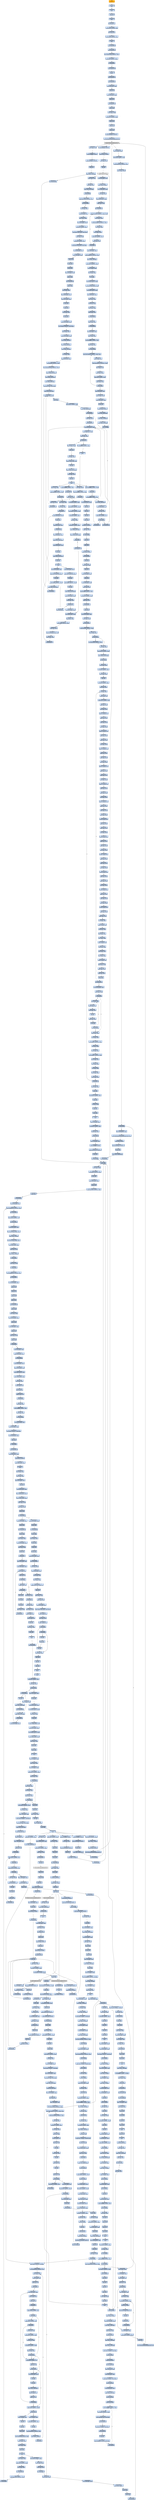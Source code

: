 digraph G {
node[shape=rectangle,style=filled,fillcolor=lightsteelblue,color=lightsteelblue]
bgcolor="transparent"
a0x00408e91pushl_ebx[label="start\npushl %ebx",color="lightgrey",fillcolor="orange"];
a0x00408e92nop_[label="0x00408e92\nnop "];
a0x00408e93nop_[label="0x00408e93\nnop "];
a0x00408e94incb_dl[label="0x00408e94\nincb %dl"];
a0x00408e96nop_[label="0x00408e96\nnop "];
a0x00408e97movb_dl_al[label="0x00408e97\nmovb %dl, %al"];
a0x00408e99movb_0x3eUINT8_ah[label="0x00408e99\nmovb $0x3e<UINT8>, %ah"];
a0x00408e9bdivw_cx_ax[label="0x00408e9b\ndivw %cx, %ax"];
a0x00408e9esubw_0x99UINT16_ax[label="0x00408e9e\nsubw $0x99<UINT16>, %ax"];
a0x00408ea2nop_[label="0x00408ea2\nnop "];
a0x00408ea3jmp_0x00409008[label="0x00408ea3\njmp 0x00409008"];
a0x00409008jmp_0x00409020[label="0x00409008\njmp 0x00409020"];
a0x00409020movl_0x407004UINT32_eax[label="0x00409020\nmovl $0x407004<UINT32>, %eax"];
a0x00409025cmpl_0x0UINT8_eax_[label="0x00409025\ncmpl $0x0<UINT8>, (%eax)"];
a0x00409028je_0x0040904a[label="0x00409028\nje 0x0040904a"];
a0x0040904ajmp_0x0040a2d8[label="0x0040904a\njmp 0x0040a2d8"];
a0x0040a2d8pusha_[label="0x0040a2d8\npusha "];
a0x0040a2d9call_0x0040a32d[label="0x0040a2d9\ncall 0x0040a32d"];
a0x0040a32dcall_0x004099f0[label="0x0040a32d\ncall 0x004099f0"];
a0x004099f0movl_0x4esp__eax[label="0x004099f0\nmovl 0x4(%esp), %eax"];
a0x004099f4pushl_eax[label="0x004099f4\npushl %eax"];
a0x004099f5movl_0x4esp__eax[label="0x004099f5\nmovl 0x4(%esp), %eax"];
a0x004099f9pushl_eax[label="0x004099f9\npushl %eax"];
a0x004099facall_0x004097b0[label="0x004099fa\ncall 0x004097b0"];
a0x004097b0pushl_ebp[label="0x004097b0\npushl %ebp"];
a0x004097b1movl_esp_ebp[label="0x004097b1\nmovl %esp, %ebp"];
a0x004097b3subl_0x1cUINT8_esp[label="0x004097b3\nsubl $0x1c<UINT8>, %esp"];
a0x004097b6pushl_ebx[label="0x004097b6\npushl %ebx"];
a0x004097b7pushl_esi[label="0x004097b7\npushl %esi"];
a0x004097b8pushl_edi[label="0x004097b8\npushl %edi"];
a0x004097b9pushl_0x409070UINT32[label="0x004097b9\npushl $0x409070<UINT32>"];
a0x004097becall_GetModuleHandleA_kernel32_dll[label="0x004097be\ncall GetModuleHandleA@kernel32.dll"];
GetModuleHandleA_kernel32_dll[label="GetModuleHandleA@kernel32.dll",color="lightgrey",fillcolor="lightgrey"];
a0x004097c4movl_eax_esi[label="0x004097c4\nmovl %eax, %esi"];
a0x004097c6pushl_0xffffffffUINT8[label="0x004097c6\npushl $0xffffffff<UINT8>"];
a0x004097c8pushl_0x40907cUINT32[label="0x004097c8\npushl $0x40907c<UINT32>"];
a0x004097cdpushl_esi[label="0x004097cd\npushl %esi"];
a0x004097cemovl_esi__24ebp_[label="0x004097ce\nmovl %esi, -24(%ebp)"];
a0x004097d1call_0x00409d80[label="0x004097d1\ncall 0x00409d80"];
a0x00409d80pushl_ebp[label="0x00409d80\npushl %ebp"];
a0x00409d81movl_esp_ebp[label="0x00409d81\nmovl %esp, %ebp"];
a0x00409d83subl_0x88UINT32_esp[label="0x00409d83\nsubl $0x88<UINT32>, %esp"];
a0x00409d89pushl_ebx[label="0x00409d89\npushl %ebx"];
a0x00409d8amovl_0x8ebp__ebx[label="0x00409d8a\nmovl 0x8(%ebp), %ebx"];
a0x00409d8dpushl_esi[label="0x00409d8d\npushl %esi"];
a0x00409d8ecmpl_0x10000UINT32_ebx[label="0x00409d8e\ncmpl $0x10000<UINT32>, %ebx"];
a0x00409d94pushl_edi[label="0x00409d94\npushl %edi"];
a0x00409d95jbe_0x00409ea8[label="0x00409d95\njbe 0x00409ea8"];
a0x00409d9bmovl_0xcebp__esi[label="0x00409d9b\nmovl 0xc(%ebp), %esi"];
a0x00409d9ecmpl_0xffff0000UINT32_ebx[label="0x00409d9e\ncmpl $0xffff0000<UINT32>, %ebx"];
a0x00409da4jae_0x00409ea8[label="0x00409da4\njae 0x00409ea8"];
a0x00409daatestb_0x3UINT8_bl[label="0x00409daa\ntestb $0x3<UINT8>, %bl"];
a0x00409dadjne_0x00409ea8[label="0x00409dad\njne 0x00409ea8"];
a0x00409db3movl_0x3cebx__ecx[label="0x00409db3\nmovl 0x3c(%ebx), %ecx"];
a0x00409db6movl_0x78ecxebx__eax[label="0x00409db6\nmovl 0x78(%ecx,%ebx), %eax"];
a0x00409dbamovl_eax__8ebp_[label="0x00409dba\nmovl %eax, -8(%ebp)"];
a0x00409dbdmovl_0x7cecxebx__ecx[label="0x00409dbd\nmovl 0x7c(%ecx,%ebx), %ecx"];
a0x00409dc1leal_eaxebx__edi[label="0x00409dc1\nleal (%eax,%ebx), %edi"];
a0x00409dc4testl_ecx_ecx[label="0x00409dc4\ntestl %ecx, %ecx"];
a0x00409dc6movl_ecx__4ebp_[label="0x00409dc6\nmovl %ecx, -4(%ebp)"];
a0x00409dc9je_0x00409ea8[label="0x00409dc9\nje 0x00409ea8"];
a0x00409dcftestl_eax_eax[label="0x00409dcf\ntestl %eax, %eax"];
a0x00409dd1je_0x00409ea8[label="0x00409dd1\nje 0x00409ea8"];
a0x00409dd7testl_0xffff0000UINT32_esi[label="0x00409dd7\ntestl $0xffff0000<UINT32>, %esi"];
a0x00409dddjne_0x00409df1[label="0x00409ddd\njne 0x00409df1"];
a0x00409df1movl_0x10ebp__eax[label="0x00409df1\nmovl 0x10(%ebp), %eax"];
a0x00409df4pushl_eax[label="0x00409df4\npushl %eax"];
a0x00409df5pushl_esi[label="0x00409df5\npushl %esi"];
a0x00409df6pushl_edi[label="0x00409df6\npushl %edi"];
a0x00409df7pushl_ebx[label="0x00409df7\npushl %ebx"];
a0x00409df8call_0x00409c90[label="0x00409df8\ncall 0x00409c90"];
a0x00409c90pushl_ebp[label="0x00409c90\npushl %ebp"];
a0x00409c91movl_esp_ebp[label="0x00409c91\nmovl %esp, %ebp"];
a0x00409c93movl_0x14ebp__ecx[label="0x00409c93\nmovl 0x14(%ebp), %ecx"];
a0x00409c96pushl_ebx[label="0x00409c96\npushl %ebx"];
a0x00409c97movl_0x8ebp__ebx[label="0x00409c97\nmovl 0x8(%ebp), %ebx"];
a0x00409c9apushl_esi[label="0x00409c9a\npushl %esi"];
a0x00409c9btestl_ecx_ecx[label="0x00409c9b\ntestl %ecx, %ecx"];
a0x00409c9dpushl_edi[label="0x00409c9d\npushl %edi"];
a0x00409c9ejl_0x00409d08[label="0x00409c9e\njl 0x00409d08"];
a0x00409d08movl_0xcebp__eax[label="0x00409d08\nmovl 0xc(%ebp), %eax"];
a0x00409d0bmovl_0x0UINT32_0x8ebp_[label="0x00409d0b\nmovl $0x0<UINT32>, 0x8(%ebp)"];
a0x00409d12movl_0x18eax__edi[label="0x00409d12\nmovl 0x18(%eax), %edi"];
a0x00409d15decl_edi[label="0x00409d15\ndecl %edi"];
a0x00409d16js_0x00409d6a[label="0x00409d16\njs 0x00409d6a"];
a0x00409d18jmp_0x00409d1d[label="0x00409d18\njmp 0x00409d1d"];
a0x00409d1dmovl_0x8ebp__edx[label="0x00409d1d\nmovl 0x8(%ebp), %edx"];
a0x00409d20pushl_0x7fUINT8[label="0x00409d20\npushl $0x7f<UINT8>"];
a0x00409d22leal_ediedx__eax[label="0x00409d22\nleal (%edi,%edx), %eax"];
a0x00409d25cltd_[label="0x00409d25\ncltd "];
a0x00409d26subl_edx_eax[label="0x00409d26\nsubl %edx, %eax"];
a0x00409d28movl_eax_esi[label="0x00409d28\nmovl %eax, %esi"];
a0x00409d2amovl_0xcebp__eax[label="0x00409d2a\nmovl 0xc(%ebp), %eax"];
a0x00409d2dsarl_esi[label="0x00409d2d\nsarl %esi"];
a0x00409d2fmovl_0x20eax__edx[label="0x00409d2f\nmovl 0x20(%eax), %edx"];
a0x00409d32leal_edxesi4__eax[label="0x00409d32\nleal (%edx,%esi,4), %eax"];
a0x00409d35movl_eaxebx__eax[label="0x00409d35\nmovl (%eax,%ebx), %eax"];
a0x00409d38addl_ebx_eax[label="0x00409d38\naddl %ebx, %eax"];
a0x00409d3atestl_ecx_ecx[label="0x00409d3a\ntestl %ecx, %ecx"];
a0x00409d3cpushl_eax[label="0x00409d3c\npushl %eax"];
a0x00409d3djnl_0x00409d4a[label="0x00409d3d\njnl 0x00409d4a"];
a0x00409d3fmovl_0x10ebp__ecx[label="0x00409d3f\nmovl 0x10(%ebp), %ecx"];
a0x00409d42pushl_ecx[label="0x00409d42\npushl %ecx"];
a0x00409d43call_0x00409c50[label="0x00409d43\ncall 0x00409c50"];
a0x00409c50pushl_ebp[label="0x00409c50\npushl %ebp"];
a0x00409c51movl_esp_ebp[label="0x00409c51\nmovl %esp, %ebp"];
a0x00409c53movl_0x10ebp__ecx[label="0x00409c53\nmovl 0x10(%ebp), %ecx"];
a0x00409c56testl_ecx_ecx[label="0x00409c56\ntestl %ecx, %ecx"];
a0x00409c58pushl_esi[label="0x00409c58\npushl %esi"];
a0x00409c59je_0x00409c72[label="0x00409c59\nje 0x00409c72"];
a0x00409c5bmovl_0xcebp__esi[label="0x00409c5b\nmovl 0xc(%ebp), %esi"];
a0x00409c5emovl_0x8ebp__edx[label="0x00409c5e\nmovl 0x8(%ebp), %edx"];
a0x00409c61movb_edx__al[label="0x00409c61\nmovb (%edx), %al"];
a0x00409c63testb_al_al[label="0x00409c63\ntestb %al, %al"];
a0x00409c65je_0x00409c77[label="0x00409c65\nje 0x00409c77"];
a0x00409c67cmpb_esi__al[label="0x00409c67\ncmpb (%esi), %al"];
a0x00409c69jne_0x00409c77[label="0x00409c69\njne 0x00409c77"];
a0x00409c77testl_ecx_ecx[label="0x00409c77\ntestl %ecx, %ecx"];
a0x00409c79je_0x00409c72[label="0x00409c79\nje 0x00409c72"];
a0x00409c7bxorl_eax_eax[label="0x00409c7b\nxorl %eax, %eax"];
a0x00409c7dxorl_ecx_ecx[label="0x00409c7d\nxorl %ecx, %ecx"];
a0x00409c7fmovb_edx__al[label="0x00409c7f\nmovb (%edx), %al"];
a0x00409c81movb_esi__cl[label="0x00409c81\nmovb (%esi), %cl"];
a0x00409c83popl_esi[label="0x00409c83\npopl %esi"];
a0x00409c84subl_ecx_eax[label="0x00409c84\nsubl %ecx, %eax"];
a0x00409c86popl_ebp[label="0x00409c86\npopl %ebp"];
a0x00409c87ret[label="0x00409c87\nret"];
a0x00409d48jmp_0x00409d53[label="0x00409d48\njmp 0x00409d53"];
a0x00409d53addl_0xcUINT8_esp[label="0x00409d53\naddl $0xc<UINT8>, %esp"];
a0x00409d56testl_eax_eax[label="0x00409d56\ntestl %eax, %eax"];
a0x00409d58je_0x00409ce6[label="0x00409d58\nje 0x00409ce6"];
a0x00409d5ajle_0x00409d62[label="0x00409d5a\njle 0x00409d62"];
a0x00409d5cincl_esi[label="0x00409d5c\nincl %esi"];
a0x00409d5dmovl_esi_0x8ebp_[label="0x00409d5d\nmovl %esi, 0x8(%ebp)"];
a0x00409d60jmp_0x00409d65[label="0x00409d60\njmp 0x00409d65"];
a0x00409d65cmpl_edi_0x8ebp_[label="0x00409d65\ncmpl %edi, 0x8(%ebp)"];
a0x00409d68jle_0x00409d1a[label="0x00409d68\njle 0x00409d1a"];
a0x00409d1amovl_0x14ebp__ecx[label="0x00409d1a\nmovl 0x14(%ebp), %ecx"];
a0x00409d62leal__1esi__edi[label="0x00409d62\nleal -1(%esi), %edi"];
a0x00409c6bdecl_ecx[label="0x00409c6b\ndecl %ecx"];
a0x00409c6cincl_edx[label="0x00409c6c\nincl %edx"];
a0x00409c6dincl_esi[label="0x00409c6d\nincl %esi"];
a0x00409c6etestl_ecx_ecx[label="0x00409c6e\ntestl %ecx, %ecx"];
a0x00409c70jne_0x00409c61[label="0x00409c70\njne 0x00409c61"];
a0x00409ce6movl_0xcebp__eax[label="0x00409ce6\nmovl 0xc(%ebp), %eax"];
a0x00409ce9popl_edi[label="0x00409ce9\npopl %edi"];
a0x00409ceamovl_0x24eax__ecx[label="0x00409cea\nmovl 0x24(%eax), %ecx"];
a0x00409cedleal_ecxesi2__edx[label="0x00409ced\nleal (%ecx,%esi,2), %edx"];
a0x00409cf0xorl_ecx_ecx[label="0x00409cf0\nxorl %ecx, %ecx"];
a0x00409cf2popl_esi[label="0x00409cf2\npopl %esi"];
a0x00409cf3movw_edxebx__cx[label="0x00409cf3\nmovw (%edx,%ebx), %cx"];
a0x00409cf7movl_0x1ceax__edx[label="0x00409cf7\nmovl 0x1c(%eax), %edx"];
a0x00409cfaleal_edxecx4__eax[label="0x00409cfa\nleal (%edx,%ecx,4), %eax"];
a0x00409cfdmovl_eaxebx__eax[label="0x00409cfd\nmovl (%eax,%ebx), %eax"];
a0x00409d00addl_ebx_eax[label="0x00409d00\naddl %ebx, %eax"];
a0x00409d02popl_ebx[label="0x00409d02\npopl %ebx"];
a0x00409d03popl_ebp[label="0x00409d03\npopl %ebp"];
a0x00409d04ret[label="0x00409d04\nret"];
a0x00409dfdmovl__4ebp__ecx[label="0x00409dfd\nmovl -4(%ebp), %ecx"];
a0x00409e00movl_eax_edx[label="0x00409e00\nmovl %eax, %edx"];
a0x00409e02movl__8ebp__eax[label="0x00409e02\nmovl -8(%ebp), %eax"];
a0x00409e05addl_0x10UINT8_esp[label="0x00409e05\naddl $0x10<UINT8>, %esp"];
a0x00409e08cmpl_edx_edi[label="0x00409e08\ncmpl %edx, %edi"];
a0x00409e0ajae_0x00409eb1[label="0x00409e0a\njae 0x00409eb1"];
a0x00409e10addl_eax_ecx[label="0x00409e10\naddl %eax, %ecx"];
a0x00409e12addl_ebx_ecx[label="0x00409e12\naddl %ebx, %ecx"];
a0x00409e14cmpl_ecx_edx[label="0x00409e14\ncmpl %ecx, %edx"];
a0x00409e16jae_0x00409eb1[label="0x00409e16\njae 0x00409eb1"];
a0x00409eb1popl_edi[label="0x00409eb1\npopl %edi"];
a0x00409eb2popl_esi[label="0x00409eb2\npopl %esi"];
a0x00409eb3movl_edx_eax[label="0x00409eb3\nmovl %edx, %eax"];
a0x00409eb5popl_ebx[label="0x00409eb5\npopl %ebx"];
a0x00409eb6movl_ebp_esp[label="0x00409eb6\nmovl %ebp, %esp"];
a0x00409eb8popl_ebp[label="0x00409eb8\npopl %ebp"];
a0x00409eb9ret[label="0x00409eb9\nret"];
a0x004097d6pushl_0xffffffffUINT8[label="0x004097d6\npushl $0xffffffff<UINT8>"];
a0x004097d8movl_eax_edi[label="0x004097d8\nmovl %eax, %edi"];
a0x004097dapushl_0x409088UINT32[label="0x004097da\npushl $0x409088<UINT32>"];
a0x004097dfpushl_esi[label="0x004097df\npushl %esi"];
a0x004097e0movl_edi__12ebp_[label="0x004097e0\nmovl %edi, -12(%ebp)"];
a0x004097e3call_0x00409d80[label="0x004097e3\ncall 0x00409d80"];
a0x004097e8addl_0x18UINT8_esp[label="0x004097e8\naddl $0x18<UINT8>, %esp"];
a0x004097ebmovl_eax__4ebp_[label="0x004097eb\nmovl %eax, -4(%ebp)"];
a0x004097eepushl_0x0UINT8[label="0x004097ee\npushl $0x0<UINT8>"];
a0x004097f0call_GetModuleHandleA_kernel32_dll[label="0x004097f0\ncall GetModuleHandleA@kernel32.dll"];
a0x004097f6pushl_0xd440UINT32[label="0x004097f6\npushl $0xd440<UINT32>"];
a0x004097fbpushl_0x40UINT8[label="0x004097fb\npushl $0x40<UINT8>"];
a0x004097fdmovl_eax_esi[label="0x004097fd\nmovl %eax, %esi"];
a0x004097ffcall_edi[label="0x004097ff\ncall %edi"];
LocalAlloc_kernel32_dll[label="LocalAlloc@kernel32.dll",color="lightgrey",fillcolor="lightgrey"];
a0x00409801movl_0xcebp__edi[label="0x00409801\nmovl 0xc(%ebp), %edi"];
a0x00409804movl_eax__8ebp_[label="0x00409804\nmovl %eax, -8(%ebp)"];
a0x00409807leal__1046edi__eax[label="0x00409807\nleal -1046(%edi), %eax"];
a0x0040980dmovl_eax_ecx[label="0x0040980d\nmovl %eax, %ecx"];
a0x0040980fleal_0x400eax__edx[label="0x0040980f\nleal 0x400(%eax), %edx"];
a0x00409815cmpl_edx_eax[label="0x00409815\ncmpl %edx, %eax"];
a0x00409817jae_0x00409831[label="0x00409817\njae 0x00409831"];
a0x00409819imull_0x19660dUINT32_eax_eax[label="0x00409819\nimull $0x19660d<UINT32>, %eax, %eax"];
a0x0040981fmovl_ecx__ebx[label="0x0040981f\nmovl (%ecx), %ebx"];
a0x00409821addl_0x3c6ef375UINT32_eax[label="0x00409821\naddl $0x3c6ef375<UINT32>, %eax"];
a0x00409826xorl_eax_ebx[label="0x00409826\nxorl %eax, %ebx"];
a0x00409828movl_ebx_ecx_[label="0x00409828\nmovl %ebx, (%ecx)"];
a0x0040982aaddl_0x4UINT8_ecx[label="0x0040982a\naddl $0x4<UINT8>, %ecx"];
a0x0040982dcmpl_edx_ecx[label="0x0040982d\ncmpl %edx, %ecx"];
a0x0040982fjb_0x00409819[label="0x0040982f\njb 0x00409819"];
a0x00409831movl_0x8ebp__ebx[label="0x00409831\nmovl 0x8(%ebp), %ebx"];
a0x00409834addl_0xfffffc06UINT32_edi[label="0x00409834\naddl $0xfffffc06<UINT32>, %edi"];
a0x0040983amovl_edi__28ebp_[label="0x0040983a\nmovl %edi, -28(%ebp)"];
a0x0040983dmovl_0x1UINT32_edx[label="0x0040983d\nmovl $0x1<UINT32>, %edx"];
a0x00409842movl__4edi__eax[label="0x00409842\nmovl -4(%edi), %eax"];
a0x00409845subl_edx_eax[label="0x00409845\nsubl %edx, %eax"];
a0x00409847incl_edx[label="0x00409847\nincl %edx"];
a0x00409848leal_eaxeax4__eax[label="0x00409848\nleal (%eax,%eax,4), %eax"];
a0x0040984bmovl_0xcedieax8__ecx[label="0x0040984b\nmovl 0xc(%edi,%eax,8), %ecx"];
a0x0040984fleal_edieax8__eax[label="0x0040984f\nleal (%edi,%eax,8), %eax"];
a0x00409852movl_0x8eax__eax[label="0x00409852\nmovl 0x8(%eax), %eax"];
a0x00409855addl_ecx_eax[label="0x00409855\naddl %ecx, %eax"];
a0x00409857addl_esi_ecx[label="0x00409857\naddl %esi, %ecx"];
a0x00409859addl_esi_eax[label="0x00409859\naddl %esi, %eax"];
a0x0040985bcmpl_ebx_ecx[label="0x0040985b\ncmpl %ebx, %ecx"];
a0x0040985djae_0x00409842[label="0x0040985d\njae 0x00409842"];
a0x0040985fcmpl_eax_ebx[label="0x0040985f\ncmpl %eax, %ebx"];
a0x00409861jae_0x00409842[label="0x00409861\njae 0x00409842"];
a0x00409863leal_0xcebx__ecx[label="0x00409863\nleal 0xc(%ebx), %ecx"];
a0x00409866movl_ebx_edx[label="0x00409866\nmovl %ebx, %edx"];
a0x00409868andl_0xfffffffcUINT8_ecx[label="0x00409868\nandl $0xfffffffc<UINT8>, %ecx"];
a0x0040986bcmpl_eax_ecx[label="0x0040986b\ncmpl %eax, %ecx"];
a0x0040986djae_0x00409888[label="0x0040986d\njae 0x00409888"];
a0x0040986fimull_0x19660dUINT32_edx_edx[label="0x0040986f\nimull $0x19660d<UINT32>, %edx, %edx"];
a0x00409875movl_ecx__esi[label="0x00409875\nmovl (%ecx), %esi"];
a0x00409877addl_0x3c6ef375UINT32_edx[label="0x00409877\naddl $0x3c6ef375<UINT32>, %edx"];
a0x0040987dxorl_edx_esi[label="0x0040987d\nxorl %edx, %esi"];
a0x0040987fmovl_esi_ecx_[label="0x0040987f\nmovl %esi, (%ecx)"];
a0x00409881addl_0x4UINT8_ecx[label="0x00409881\naddl $0x4<UINT8>, %ecx"];
a0x00409884cmpl_eax_ecx[label="0x00409884\ncmpl %eax, %ecx"];
a0x00409886jb_0x0040986f[label="0x00409886\njb 0x0040986f"];
a0x00409888movl_0x4ebx__esi[label="0x00409888\nmovl 0x4(%ebx), %esi"];
a0x0040988bmovl_ebx__ecx[label="0x0040988b\nmovl (%ebx), %ecx"];
a0x0040988dmovl_0x8ebx__edx[label="0x0040988d\nmovl 0x8(%ebx), %edx"];
a0x00409890pushl_esi[label="0x00409890\npushl %esi"];
a0x00409891pushl_0x40UINT8[label="0x00409891\npushl $0x40<UINT8>"];
a0x00409893movl_ecx_0x8ebp_[label="0x00409893\nmovl %ecx, 0x8(%ebp)"];
a0x00409896movl_esi__16ebp_[label="0x00409896\nmovl %esi, -16(%ebp)"];
a0x00409899movl_edx__20ebp_[label="0x00409899\nmovl %edx, -20(%ebp)"];
a0x0040989ccall__12ebp_[label="0x0040989c\ncall -12(%ebp)"];
a0x0040989fmovl_eax_edi[label="0x0040989f\nmovl %eax, %edi"];
a0x004098a1testl_edi_edi[label="0x004098a1\ntestl %edi, %edi"];
a0x004098a3movl_edi_0xcebp_[label="0x004098a3\nmovl %edi, 0xc(%ebp)"];
a0x004098a6je_0x004098b0[label="0x004098a6\nje 0x004098b0"];
a0x004098a8cmpl_0x10000UINT32_esi[label="0x004098a8\ncmpl $0x10000<UINT32>, %esi"];
a0x004098aejbe_0x004098be[label="0x004098ae\njbe 0x004098be"];
a0x004098bemovl_esi_ecx[label="0x004098be\nmovl %esi, %ecx"];
a0x004098c0leal_0xcebx__esi[label="0x004098c0\nleal 0xc(%ebx), %esi"];
a0x004098c3movl_ecx_eax[label="0x004098c3\nmovl %ecx, %eax"];
a0x004098c5movl_0xcebp__edx[label="0x004098c5\nmovl 0xc(%ebp), %edx"];
a0x004098c8shrl_0x2UINT8_ecx[label="0x004098c8\nshrl $0x2<UINT8>, %ecx"];
a0x004098cbrepz_movsl_ds_esi__es_edi_[label="0x004098cb\nrepz movsl %ds:(%esi), %es:(%edi)"];
a0x004098cdmovl_eax_ecx[label="0x004098cd\nmovl %eax, %ecx"];
a0x004098cfandl_0x3UINT8_ecx[label="0x004098cf\nandl $0x3<UINT8>, %ecx"];
a0x004098d2repz_movsb_ds_esi__es_edi_[label="0x004098d2\nrepz movsb %ds:(%esi), %es:(%edi)"];
a0x004098d4movl_0x8ebp__esi[label="0x004098d4\nmovl 0x8(%ebp), %esi"];
a0x004098d7movl__16ebp__ecx[label="0x004098d7\nmovl -16(%ebp), %ecx"];
a0x004098dapushl_esi[label="0x004098da\npushl %esi"];
a0x004098dbpushl_ebx[label="0x004098db\npushl %ebx"];
a0x004098dcpushl_ecx[label="0x004098dc\npushl %ecx"];
a0x004098ddmovl__8ebp__ecx[label="0x004098dd\nmovl -8(%ebp), %ecx"];
a0x004098e0pushl_edx[label="0x004098e0\npushl %edx"];
a0x004098e1call_0x00409630[label="0x004098e1\ncall 0x00409630"];
a0x00409630pushl_ebp[label="0x00409630\npushl %ebp"];
a0x00409631movl_esp_ebp[label="0x00409631\nmovl %esp, %ebp"];
a0x00409633movl_0x8ebp__eax[label="0x00409633\nmovl 0x8(%ebp), %eax"];
a0x00409636movl_0xcebp__edx[label="0x00409636\nmovl 0xc(%ebp), %edx"];
a0x00409639pushl_ebx[label="0x00409639\npushl %ebx"];
a0x0040963apushl_esi[label="0x0040963a\npushl %esi"];
a0x0040963bmovl_ecx_esi[label="0x0040963b\nmovl %ecx, %esi"];
a0x0040963dpushl_edi[label="0x0040963d\npushl %edi"];
a0x0040963emovl_0x10ebp__ecx[label="0x0040963e\nmovl 0x10(%ebp), %ecx"];
a0x00409641movl_0xfeeUINT32_0x10ebp_[label="0x00409641\nmovl $0xfee<UINT32>, 0x10(%ebp)"];
a0x00409648movl_eax_esi_[label="0x00409648\nmovl %eax, (%esi)"];
a0x0040964amovl_0x14ebp__eax[label="0x0040964a\nmovl 0x14(%ebp), %eax"];
a0x0040964dmovl_edx_0x8esi_[label="0x0040964d\nmovl %edx, 0x8(%esi)"];
a0x00409650movl_ecx_0x4esi_[label="0x00409650\nmovl %ecx, 0x4(%esi)"];
a0x00409653movl_eax_0xcesi_[label="0x00409653\nmovl %eax, 0xc(%esi)"];
a0x00409656xorl_edx_edx[label="0x00409656\nxorl %edx, %edx"];
a0x00409658leal_0x18esi__edi[label="0x00409658\nleal 0x18(%esi), %edi"];
a0x0040965bmovl_0x3fbUINT32_ecx[label="0x0040965b\nmovl $0x3fb<UINT32>, %ecx"];
a0x00409660movl_0x20202020UINT32_eax[label="0x00409660\nmovl $0x20202020<UINT32>, %eax"];
a0x00409665movl_edx_0x14esi_[label="0x00409665\nmovl %edx, 0x14(%esi)"];
a0x00409668movl_edx_0x10esi_[label="0x00409668\nmovl %edx, 0x10(%esi)"];
a0x0040966bmovl_edx_0x8ebp_[label="0x0040966b\nmovl %edx, 0x8(%ebp)"];
a0x0040966erepz_stosl_eax_es_edi_[label="0x0040966e\nrepz stosl %eax, %es:(%edi)"];
a0x00409670stosw_ax_es_edi_[label="0x00409670\nstosw %ax, %es:(%edi)"];
a0x00409672movl_0x8ebp__eax[label="0x00409672\nmovl 0x8(%ebp), %eax"];
a0x00409675shrl_eax[label="0x00409675\nshrl %eax"];
a0x00409677testb_0x1UINT8_ah[label="0x00409677\ntestb $0x1<UINT8>, %ah"];
a0x0040967amovl_eax_0x8ebp_[label="0x0040967a\nmovl %eax, 0x8(%ebp)"];
a0x0040967djne_0x00409695[label="0x0040967d\njne 0x00409695"];
a0x0040967fmovl_esi_ecx[label="0x0040967f\nmovl %esi, %ecx"];
a0x00409681call_0x00409750[label="0x00409681\ncall 0x00409750"];
a0x00409750movl_0x14ecx__eax[label="0x00409750\nmovl 0x14(%ecx), %eax"];
a0x00409753movl_0x8ecx__edx[label="0x00409753\nmovl 0x8(%ecx), %edx"];
a0x00409756cmpl_edx_eax[label="0x00409756\ncmpl %edx, %eax"];
a0x00409758jb_0x0040975e[label="0x00409758\njb 0x0040975e"];
a0x0040975emovl_ecx__edx[label="0x0040975e\nmovl (%ecx), %edx"];
a0x00409760pushl_ebx[label="0x00409760\npushl %ebx"];
a0x00409761xorl_ebx_ebx[label="0x00409761\nxorl %ebx, %ebx"];
a0x00409763movb_eaxedx__bl[label="0x00409763\nmovb (%eax,%edx), %bl"];
a0x00409766incl_eax[label="0x00409766\nincl %eax"];
a0x00409767movl_eax_0x14ecx_[label="0x00409767\nmovl %eax, 0x14(%ecx)"];
a0x0040976amovl_ebx_eax[label="0x0040976a\nmovl %ebx, %eax"];
a0x0040976cpopl_ebx[label="0x0040976c\npopl %ebx"];
a0x0040976dret[label="0x0040976d\nret"];
a0x00409686cmpl_0xffffffffUINT8_eax[label="0x00409686\ncmpl $0xffffffff<UINT8>, %eax"];
a0x00409689je_0x0040973f[label="0x00409689\nje 0x0040973f"];
a0x0040968forb_0xffffffffUINT8_ah[label="0x0040968f\norb $0xffffffff<UINT8>, %ah"];
a0x00409692movl_eax_0x8ebp_[label="0x00409692\nmovl %eax, 0x8(%ebp)"];
a0x00409695movb_0x8ebp__al[label="0x00409695\nmovb 0x8(%ebp), %al"];
a0x00409698movl_esi_ecx[label="0x00409698\nmovl %esi, %ecx"];
a0x0040969atestb_0x1UINT8_al[label="0x0040969a\ntestb $0x1<UINT8>, %al"];
a0x0040969cje_0x004096c9[label="0x0040969c\nje 0x004096c9"];
a0x0040969ecall_0x00409750[label="0x0040969e\ncall 0x00409750"];
a0x004096a3movl_eax_ebx[label="0x004096a3\nmovl %eax, %ebx"];
a0x004096a5cmpl_0xffffffffUINT8_ebx[label="0x004096a5\ncmpl $0xffffffff<UINT8>, %ebx"];
a0x004096a8je_0x0040973f[label="0x004096a8\nje 0x0040973f"];
a0x004096aemovl_ebx_edx[label="0x004096ae\nmovl %ebx, %edx"];
a0x004096b0movl_esi_ecx[label="0x004096b0\nmovl %esi, %ecx"];
a0x004096b2call_0x00409770[label="0x004096b2\ncall 0x00409770"];
a0x00409770movl_0x10ecx__eax[label="0x00409770\nmovl 0x10(%ecx), %eax"];
a0x00409773pushl_esi[label="0x00409773\npushl %esi"];
a0x00409774cmpl_0xcecx__eax[label="0x00409774\ncmpl 0xc(%ecx), %eax"];
a0x00409777jae_0x00409786[label="0x00409777\njae 0x00409786"];
a0x00409779movl_0x4ecx__esi[label="0x00409779\nmovl 0x4(%ecx), %esi"];
a0x0040977cmovb_dl_esieax_[label="0x0040977c\nmovb %dl, (%esi,%eax)"];
a0x0040977fmovl_0x10ecx__eax[label="0x0040977f\nmovl 0x10(%ecx), %eax"];
a0x00409782incl_eax[label="0x00409782\nincl %eax"];
a0x00409783movl_eax_0x10ecx_[label="0x00409783\nmovl %eax, 0x10(%ecx)"];
a0x00409786popl_esi[label="0x00409786\npopl %esi"];
a0x00409787ret[label="0x00409787\nret"];
a0x004096b7movl_0x10ebp__eax[label="0x004096b7\nmovl 0x10(%ebp), %eax"];
a0x004096bamovb_bl_0x18esieax_[label="0x004096ba\nmovb %bl, 0x18(%esi,%eax)"];
a0x004096beincl_eax[label="0x004096be\nincl %eax"];
a0x004096bfandl_0xfffUINT32_eax[label="0x004096bf\nandl $0xfff<UINT32>, %eax"];
a0x004096c4movl_eax_0x10ebp_[label="0x004096c4\nmovl %eax, 0x10(%ebp)"];
a0x004096c7jmp_0x00409672[label="0x004096c7\njmp 0x00409672"];
a0x004096c9call_0x00409750[label="0x004096c9\ncall 0x00409750"];
a0x004096cemovl_eax_ebx[label="0x004096ce\nmovl %eax, %ebx"];
a0x004096d0cmpl_0xffffffffUINT8_ebx[label="0x004096d0\ncmpl $0xffffffff<UINT8>, %ebx"];
a0x004096d3je_0x0040973f[label="0x004096d3\nje 0x0040973f"];
a0x004096d5movl_esi_ecx[label="0x004096d5\nmovl %esi, %ecx"];
a0x004096d7call_0x00409750[label="0x004096d7\ncall 0x00409750"];
a0x004096dccmpl_0xffffffffUINT8_eax[label="0x004096dc\ncmpl $0xffffffff<UINT8>, %eax"];
a0x004096dfje_0x0040973f[label="0x004096df\nje 0x0040973f"];
a0x004096e1movl_eax_ecx[label="0x004096e1\nmovl %eax, %ecx"];
a0x004096e3andl_0xfUINT8_eax[label="0x004096e3\nandl $0xf<UINT8>, %eax"];
a0x004096e6andl_0xf0UINT32_ecx[label="0x004096e6\nandl $0xf0<UINT32>, %ecx"];
a0x004096ecmovl_0x0UINT32_edi[label="0x004096ec\nmovl $0x0<UINT32>, %edi"];
a0x004096f1shll_0x4UINT8_ecx[label="0x004096f1\nshll $0x4<UINT8>, %ecx"];
a0x004096f4orl_ecx_ebx[label="0x004096f4\norl %ecx, %ebx"];
a0x004096f6addl_0x2UINT8_eax[label="0x004096f6\naddl $0x2<UINT8>, %eax"];
a0x004096f9movl_ebx_0xcebp_[label="0x004096f9\nmovl %ebx, 0xc(%ebp)"];
a0x004096fcmovl_eax_0x14ebp_[label="0x004096fc\nmovl %eax, 0x14(%ebp)"];
a0x004096ffjs_0x00409672[label="0x004096ff\njs 0x00409672"];
a0x00409705jmp_0x0040970a[label="0x00409705\njmp 0x0040970a"];
a0x0040970aleal_ediebx__edx[label="0x0040970a\nleal (%edi,%ebx), %edx"];
a0x0040970dxorl_ebx_ebx[label="0x0040970d\nxorl %ebx, %ebx"];
a0x0040970fandl_0xfffUINT32_edx[label="0x0040970f\nandl $0xfff<UINT32>, %edx"];
a0x00409715movl_esi_ecx[label="0x00409715\nmovl %esi, %ecx"];
a0x00409717movb_0x18edxesi__bl[label="0x00409717\nmovb 0x18(%edx,%esi), %bl"];
a0x0040971bmovl_ebx_edx[label="0x0040971b\nmovl %ebx, %edx"];
a0x0040971dcall_0x00409770[label="0x0040971d\ncall 0x00409770"];
a0x00409722movl_0x10ebp__eax[label="0x00409722\nmovl 0x10(%ebp), %eax"];
a0x00409725movb_bl_0x18esieax_[label="0x00409725\nmovb %bl, 0x18(%esi,%eax)"];
a0x00409729incl_eax[label="0x00409729\nincl %eax"];
a0x0040972aandl_0xfffUINT32_eax[label="0x0040972a\nandl $0xfff<UINT32>, %eax"];
a0x0040972fincl_edi[label="0x0040972f\nincl %edi"];
a0x00409730movl_eax_0x10ebp_[label="0x00409730\nmovl %eax, 0x10(%ebp)"];
a0x00409733movl_0x14ebp__eax[label="0x00409733\nmovl 0x14(%ebp), %eax"];
a0x00409736cmpl_eax_edi[label="0x00409736\ncmpl %eax, %edi"];
a0x00409738jle_0x00409707[label="0x00409738\njle 0x00409707"];
a0x00409707movl_0xcebp__ebx[label="0x00409707\nmovl 0xc(%ebp), %ebx"];
a0x0040973ajmp_0x00409672[label="0x0040973a\njmp 0x00409672"];
a0x0040975aorl_0xffffffffUINT8_eax[label="0x0040975a\norl $0xffffffff<UINT8>, %eax"];
a0x0040975dret[label="0x0040975d\nret"];
a0x0040973fmovl_0x10esi__eax[label="0x0040973f\nmovl 0x10(%esi), %eax"];
a0x00409742popl_edi[label="0x00409742\npopl %edi"];
a0x00409743popl_esi[label="0x00409743\npopl %esi"];
a0x00409744popl_ebx[label="0x00409744\npopl %ebx"];
a0x00409745popl_ebp[label="0x00409745\npopl %ebp"];
a0x00409746ret_0x10UINT16[label="0x00409746\nret $0x10<UINT16>"];
a0x004098e6cmpl_esi_eax[label="0x004098e6\ncmpl %esi, %eax"];
a0x004098e8je_0x004098f8[label="0x004098e8\nje 0x004098f8"];
a0x004098f8pushl_esi[label="0x004098f8\npushl %esi"];
a0x004098f9pushl_ebx[label="0x004098f9\npushl %ebx"];
a0x004098fapushl_0x0UINT8[label="0x004098fa\npushl $0x0<UINT8>"];
a0x004098fccall_0x004094f0[label="0x004098fc\ncall 0x004094f0"];
a0x004094f0pushl_ebp[label="0x004094f0\npushl %ebp"];
a0x004094f1movl_esp_ebp[label="0x004094f1\nmovl %esp, %ebp"];
a0x004094f3pushl_esi[label="0x004094f3\npushl %esi"];
a0x004094f4movl_0xcebp__esi[label="0x004094f4\nmovl 0xc(%ebp), %esi"];
a0x004094f7pushl_edi[label="0x004094f7\npushl %edi"];
a0x004094f8movl_0x8ebp__edi[label="0x004094f8\nmovl 0x8(%ebp), %edi"];
a0x004094fbmovl_edi_ecx[label="0x004094fb\nmovl %edi, %ecx"];
a0x004094fdandl_0xffffUINT32_ecx[label="0x004094fd\nandl $0xffff<UINT32>, %ecx"];
a0x00409503shrl_0x10UINT8_edi[label="0x00409503\nshrl $0x10<UINT8>, %edi"];
a0x00409506testl_esi_esi[label="0x00409506\ntestl %esi, %esi"];
a0x00409508jne_0x00409513[label="0x00409508\njne 0x00409513"];
a0x00409513pushl_ebx[label="0x00409513\npushl %ebx"];
a0x00409514movl_0x10ebp__ebx[label="0x00409514\nmovl 0x10(%ebp), %ebx"];
a0x00409517testl_ebx_ebx[label="0x00409517\ntestl %ebx, %ebx"];
a0x00409519jbe_0x00409618[label="0x00409519\njbe 0x00409618"];
a0x0040951fcmpl_0x15b0UINT32_ebx[label="0x0040951f\ncmpl $0x15b0<UINT32>, %ebx"];
a0x00409525movl_ebx_eax[label="0x00409525\nmovl %ebx, %eax"];
a0x00409527jb_0x0040952e[label="0x00409527\njb 0x0040952e"];
a0x00409529movl_0x15b0UINT32_eax[label="0x00409529\nmovl $0x15b0<UINT32>, %eax"];
a0x0040952esubl_eax_ebx[label="0x0040952e\nsubl %eax, %ebx"];
a0x00409530cmpl_0x10UINT8_eax[label="0x00409530\ncmpl $0x10<UINT8>, %eax"];
a0x00409533movl_ebx_0x10ebp_[label="0x00409533\nmovl %ebx, 0x10(%ebp)"];
a0x00409536jl_0x004095e6[label="0x00409536\njl 0x004095e6"];
a0x0040953cmovl_eax_edx[label="0x0040953c\nmovl %eax, %edx"];
a0x0040953eshrl_0x4UINT8_edx[label="0x0040953e\nshrl $0x4<UINT8>, %edx"];
a0x00409541movl_edx_ebx[label="0x00409541\nmovl %edx, %ebx"];
a0x00409543negl_ebx[label="0x00409543\nnegl %ebx"];
a0x00409545shll_0x4UINT8_ebx[label="0x00409545\nshll $0x4<UINT8>, %ebx"];
a0x00409548addl_ebx_eax[label="0x00409548\naddl %ebx, %eax"];
a0x0040954axorl_ebx_ebx[label="0x0040954a\nxorl %ebx, %ebx"];
a0x0040954cmovb_esi__bl[label="0x0040954c\nmovb (%esi), %bl"];
a0x0040954eaddl_0x10UINT8_esi[label="0x0040954e\naddl $0x10<UINT8>, %esi"];
a0x00409551addl_ebx_ecx[label="0x00409551\naddl %ebx, %ecx"];
a0x00409553xorl_ebx_ebx[label="0x00409553\nxorl %ebx, %ebx"];
a0x00409555movb__15esi__bl[label="0x00409555\nmovb -15(%esi), %bl"];
a0x00409558addl_ecx_edi[label="0x00409558\naddl %ecx, %edi"];
a0x0040955aaddl_ebx_ecx[label="0x0040955a\naddl %ebx, %ecx"];
a0x0040955cxorl_ebx_ebx[label="0x0040955c\nxorl %ebx, %ebx"];
a0x0040955emovb__14esi__bl[label="0x0040955e\nmovb -14(%esi), %bl"];
a0x00409561addl_ecx_edi[label="0x00409561\naddl %ecx, %edi"];
a0x00409563addl_ebx_ecx[label="0x00409563\naddl %ebx, %ecx"];
a0x00409565xorl_ebx_ebx[label="0x00409565\nxorl %ebx, %ebx"];
a0x00409567movb__13esi__bl[label="0x00409567\nmovb -13(%esi), %bl"];
a0x0040956aaddl_ecx_edi[label="0x0040956a\naddl %ecx, %edi"];
a0x0040956caddl_ebx_ecx[label="0x0040956c\naddl %ebx, %ecx"];
a0x0040956exorl_ebx_ebx[label="0x0040956e\nxorl %ebx, %ebx"];
a0x00409570movb__12esi__bl[label="0x00409570\nmovb -12(%esi), %bl"];
a0x00409573addl_ecx_edi[label="0x00409573\naddl %ecx, %edi"];
a0x00409575addl_ebx_ecx[label="0x00409575\naddl %ebx, %ecx"];
a0x00409577xorl_ebx_ebx[label="0x00409577\nxorl %ebx, %ebx"];
a0x00409579movb__11esi__bl[label="0x00409579\nmovb -11(%esi), %bl"];
a0x0040957caddl_ecx_edi[label="0x0040957c\naddl %ecx, %edi"];
a0x0040957eaddl_ebx_ecx[label="0x0040957e\naddl %ebx, %ecx"];
a0x00409580xorl_ebx_ebx[label="0x00409580\nxorl %ebx, %ebx"];
a0x00409582movb__10esi__bl[label="0x00409582\nmovb -10(%esi), %bl"];
a0x00409585addl_ecx_edi[label="0x00409585\naddl %ecx, %edi"];
a0x00409587addl_ebx_ecx[label="0x00409587\naddl %ebx, %ecx"];
a0x00409589xorl_ebx_ebx[label="0x00409589\nxorl %ebx, %ebx"];
a0x0040958bmovb__9esi__bl[label="0x0040958b\nmovb -9(%esi), %bl"];
a0x0040958eaddl_ecx_edi[label="0x0040958e\naddl %ecx, %edi"];
a0x00409590addl_ebx_ecx[label="0x00409590\naddl %ebx, %ecx"];
a0x00409592xorl_ebx_ebx[label="0x00409592\nxorl %ebx, %ebx"];
a0x00409594movb__8esi__bl[label="0x00409594\nmovb -8(%esi), %bl"];
a0x00409597addl_ecx_edi[label="0x00409597\naddl %ecx, %edi"];
a0x00409599addl_ebx_ecx[label="0x00409599\naddl %ebx, %ecx"];
a0x0040959bxorl_ebx_ebx[label="0x0040959b\nxorl %ebx, %ebx"];
a0x0040959dmovb__7esi__bl[label="0x0040959d\nmovb -7(%esi), %bl"];
a0x004095a0addl_ecx_edi[label="0x004095a0\naddl %ecx, %edi"];
a0x004095a2addl_ebx_ecx[label="0x004095a2\naddl %ebx, %ecx"];
a0x004095a4xorl_ebx_ebx[label="0x004095a4\nxorl %ebx, %ebx"];
a0x004095a6movb__6esi__bl[label="0x004095a6\nmovb -6(%esi), %bl"];
a0x004095a9addl_ecx_edi[label="0x004095a9\naddl %ecx, %edi"];
a0x004095abaddl_ebx_ecx[label="0x004095ab\naddl %ebx, %ecx"];
a0x004095adxorl_ebx_ebx[label="0x004095ad\nxorl %ebx, %ebx"];
a0x004095afmovb__5esi__bl[label="0x004095af\nmovb -5(%esi), %bl"];
a0x004095b2addl_ecx_edi[label="0x004095b2\naddl %ecx, %edi"];
a0x004095b4addl_ebx_ecx[label="0x004095b4\naddl %ebx, %ecx"];
a0x004095b6xorl_ebx_ebx[label="0x004095b6\nxorl %ebx, %ebx"];
a0x004095b8movb__4esi__bl[label="0x004095b8\nmovb -4(%esi), %bl"];
a0x004095bbaddl_ecx_edi[label="0x004095bb\naddl %ecx, %edi"];
a0x004095bdaddl_ebx_ecx[label="0x004095bd\naddl %ebx, %ecx"];
a0x004095bfxorl_ebx_ebx[label="0x004095bf\nxorl %ebx, %ebx"];
a0x004095c1movb__3esi__bl[label="0x004095c1\nmovb -3(%esi), %bl"];
a0x004095c4addl_ecx_edi[label="0x004095c4\naddl %ecx, %edi"];
a0x004095c6addl_ebx_ecx[label="0x004095c6\naddl %ebx, %ecx"];
a0x004095c8xorl_ebx_ebx[label="0x004095c8\nxorl %ebx, %ebx"];
a0x004095camovb__2esi__bl[label="0x004095ca\nmovb -2(%esi), %bl"];
a0x004095cdaddl_ecx_edi[label="0x004095cd\naddl %ecx, %edi"];
a0x004095cfaddl_ebx_ecx[label="0x004095cf\naddl %ebx, %ecx"];
a0x004095d1xorl_ebx_ebx[label="0x004095d1\nxorl %ebx, %ebx"];
a0x004095d3movb__1esi__bl[label="0x004095d3\nmovb -1(%esi), %bl"];
a0x004095d6addl_ecx_edi[label="0x004095d6\naddl %ecx, %edi"];
a0x004095d8addl_ebx_ecx[label="0x004095d8\naddl %ebx, %ecx"];
a0x004095daaddl_ecx_edi[label="0x004095da\naddl %ecx, %edi"];
a0x004095dcdecl_edx[label="0x004095dc\ndecl %edx"];
a0x004095ddjne_0x0040954a[label="0x004095dd\njne 0x0040954a"];
a0x004095e3movl_0x10ebp__ebx[label="0x004095e3\nmovl 0x10(%ebp), %ebx"];
a0x004095e6testl_eax_eax[label="0x004095e6\ntestl %eax, %eax"];
a0x004095e8je_0x004095f6[label="0x004095e8\nje 0x004095f6"];
a0x004095f6movl_ecx_eax[label="0x004095f6\nmovl %ecx, %eax"];
a0x004095f8xorl_edx_edx[label="0x004095f8\nxorl %edx, %edx"];
a0x004095famovl_0xfff1UINT32_ecx[label="0x004095fa\nmovl $0xfff1<UINT32>, %ecx"];
a0x004095ffdivl_ecx_eax[label="0x004095ff\ndivl %ecx, %eax"];
a0x00409601movl_edi_eax[label="0x00409601\nmovl %edi, %eax"];
a0x00409603movl_0xfff1UINT32_edi[label="0x00409603\nmovl $0xfff1<UINT32>, %edi"];
a0x00409608movl_edx_ecx[label="0x00409608\nmovl %edx, %ecx"];
a0x0040960axorl_edx_edx[label="0x0040960a\nxorl %edx, %edx"];
a0x0040960cdivl_edi_eax[label="0x0040960c\ndivl %edi, %eax"];
a0x0040960etestl_ebx_ebx[label="0x0040960e\ntestl %ebx, %ebx"];
a0x00409610movl_edx_edi[label="0x00409610\nmovl %edx, %edi"];
a0x00409612ja_0x0040951f[label="0x00409612\nja 0x0040951f"];
a0x004095eaxorl_edx_edx[label="0x004095ea\nxorl %edx, %edx"];
a0x004095ecmovb_esi__dl[label="0x004095ec\nmovb (%esi), %dl"];
a0x004095eeaddl_edx_ecx[label="0x004095ee\naddl %edx, %ecx"];
a0x004095f0incl_esi[label="0x004095f0\nincl %esi"];
a0x004095f1addl_ecx_edi[label="0x004095f1\naddl %ecx, %edi"];
a0x004095f3decl_eax[label="0x004095f3\ndecl %eax"];
a0x004095f4jne_0x004095ea[label="0x004095f4\njne 0x004095ea"];
a0x00409618movl_edi_eax[label="0x00409618\nmovl %edi, %eax"];
a0x0040961apopl_ebx[label="0x0040961a\npopl %ebx"];
a0x0040961bshll_0x10UINT8_eax[label="0x0040961b\nshll $0x10<UINT8>, %eax"];
a0x0040961epopl_edi[label="0x0040961e\npopl %edi"];
a0x0040961forl_ecx_eax[label="0x0040961f\norl %ecx, %eax"];
a0x00409621popl_esi[label="0x00409621\npopl %esi"];
a0x00409622popl_ebp[label="0x00409622\npopl %ebp"];
a0x00409623ret[label="0x00409623\nret"];
a0x00409901movl__20ebp__ecx[label="0x00409901\nmovl -20(%ebp), %ecx"];
a0x00409904addl_0xcUINT8_esp[label="0x00409904\naddl $0xc<UINT8>, %esp"];
a0x00409907cmpl_ecx_eax[label="0x00409907\ncmpl %ecx, %eax"];
a0x00409909je_0x00409919[label="0x00409909\nje 0x00409919"];
a0x00409919movl__24ebp__edi[label="0x00409919\nmovl -24(%ebp), %edi"];
a0x0040991cpushl_0xffffffffUINT8[label="0x0040991c\npushl $0xffffffff<UINT8>"];
a0x0040991epushl_0x409104UINT32[label="0x0040991e\npushl $0x409104<UINT32>"];
a0x00409923pushl_edi[label="0x00409923\npushl %edi"];
a0x00409924call_0x00409d80[label="0x00409924\ncall 0x00409d80"];
a0x00409929pushl_0xffffffffUINT8[label="0x00409929\npushl $0xffffffff<UINT8>"];
a0x0040992bpushl_0x4090f0UINT32[label="0x0040992b\npushl $0x4090f0<UINT32>"];
a0x00409930pushl_edi[label="0x00409930\npushl %edi"];
a0x00409931movl_eax_0x0041cb20[label="0x00409931\nmovl %eax, 0x0041cb20"];
a0x00409936call_0x00409d80[label="0x00409936\ncall 0x00409d80"];
a0x0040993bmovl_eax_edi[label="0x0040993b\nmovl %eax, %edi"];
a0x0040993dmovl_0x0041cb20_eax[label="0x0040993d\nmovl 0x0041cb20, %eax"];
a0x00409942addl_0x18UINT8_esp[label="0x00409942\naddl $0x18<UINT8>, %esp"];
a0x00409945testl_eax_eax[label="0x00409945\ntestl %eax, %eax"];
a0x00409947jne_0x00409957[label="0x00409947\njne 0x00409957"];
a0x00409957call_edi[label="0x00409957\ncall %edi"];
GetCurrentProcess_kernel32_dll[label="GetCurrentProcess@kernel32.dll",color="lightgrey",fillcolor="lightgrey"];
a0x00409959pushl_esi[label="0x00409959\npushl %esi"];
a0x0040995apushl_ebx[label="0x0040995a\npushl %ebx"];
a0x0040995bpushl_eax[label="0x0040995b\npushl %eax"];
a0x0040995cmovl_eax_0x0041d284[label="0x0040995c\nmovl %eax, 0x0041d284"];
a0x00409961call_0x0041cb20[label="0x00409961\ncall 0x0041cb20"];
FlushInstructionCache_kernel32_dll[label="FlushInstructionCache@kernel32.dll",color="lightgrey",fillcolor="lightgrey"];
a0x00409967movl_0xcebp__eax[label="0x00409967\nmovl 0xc(%ebp), %eax"];
a0x0040996apushl_eax[label="0x0040996a\npushl %eax"];
a0x0040996bpushl_0x34UINT8[label="0x0040996b\npushl $0x34<UINT8>"];
a0x0040996dcall_0x0040c0dc[label="0x0040996d\ncall 0x0040c0dc"];
a0x0040c0dcpopl_eax[label="0x0040c0dc\npopl %eax"];
a0x0040c0ddxchgl_eax_esp_[label="0x0040c0dd\nxchgl %eax, (%esp)"];
a0x0040c0e0shll_0x2UINT8_eax[label="0x0040c0e0\nshll $0x2<UINT8>, %eax"];
a0x0040c0e3leal_0x40c171eax__eax[label="0x0040c0e3\nleal 0x40c171(%eax), %eax"];
a0x0040c0e9jmp_eax_[label="0x0040c0e9\njmp (%eax)"];
a0x0040c0ebpushl_eax[label="0x0040c0eb\npushl %eax"];
a0x0040c0ecsubl_0x40c171UINT32_eax[label="0x0040c0ec\nsubl $0x40c171<UINT32>, %eax"];
a0x0040c0f1pushl_eax[label="0x0040c0f1\npushl %eax"];
a0x0040c0f2leal_0x40ca21eax__eax[label="0x0040c0f2\nleal 0x40ca21(%eax), %eax"];
a0x0040c0f8movl_eax__eax[label="0x0040c0f8\nmovl (%eax), %eax"];
a0x0040c0faleal_0x40ca21eax__eax[label="0x0040c0fa\nleal 0x40ca21(%eax), %eax"];
a0x0040c100pushl_eax[label="0x0040c100\npushl %eax"];
a0x0040c101pushl_0x40c164UINT32[label="0x0040c101\npushl $0x40c164<UINT32>"];
a0x0040c106pushl_0x40c168UINT32[label="0x0040c106\npushl $0x40c168<UINT32>"];
a0x0040c10bcall_0x00409ab0[label="0x0040c10b\ncall 0x00409ab0"];
a0x00409ab0pushl_ebp[label="0x00409ab0\npushl %ebp"];
a0x00409ab1movl_esp_ebp[label="0x00409ab1\nmovl %esp, %ebp"];
a0x00409ab3subl_0x80UINT32_esp[label="0x00409ab3\nsubl $0x80<UINT32>, %esp"];
a0x00409ab9pushl_ebx[label="0x00409ab9\npushl %ebx"];
a0x00409abapushl_esi[label="0x00409aba\npushl %esi"];
a0x00409abbpushl_edi[label="0x00409abb\npushl %edi"];
a0x00409abcmovl_0x1fUINT32_ecx[label="0x00409abc\nmovl $0x1f<UINT32>, %ecx"];
a0x00409ac1xorl_eax_eax[label="0x00409ac1\nxorl %eax, %eax"];
a0x00409ac3leal__127ebp__edi[label="0x00409ac3\nleal -127(%ebp), %edi"];
a0x00409ac6movb_0x0UINT8__128ebp_[label="0x00409ac6\nmovb $0x0<UINT8>, -128(%ebp)"];
a0x00409acamovl_0x10ebp__edx[label="0x00409aca\nmovl 0x10(%ebp), %edx"];
a0x00409acdrepz_stosl_eax_es_edi_[label="0x00409acd\nrepz stosl %eax, %es:(%edi)"];
a0x00409acfstosw_ax_es_edi_[label="0x00409acf\nstosw %ax, %es:(%edi)"];
a0x00409ad1stosb_al_es_edi_[label="0x00409ad1\nstosb %al, %es:(%edi)"];
a0x00409ad2movl_0x14ebp__eax[label="0x00409ad2\nmovl 0x14(%ebp), %eax"];
a0x00409ad5xorl_edi_edi[label="0x00409ad5\nxorl %edi, %edi"];
a0x00409ad7leal__128ebp__esi[label="0x00409ad7\nleal -128(%ebp), %esi"];
a0x00409adasubl_0x54135002UINT32_eax[label="0x00409ada\nsubl $0x54135002<UINT32>, %eax"];
a0x00409adfimull_0x19660dUINT32_eax_eax[label="0x00409adf\nimull $0x19660d<UINT32>, %eax, %eax"];
a0x00409ae5addl_0x3c6ef35fUINT32_eax[label="0x00409ae5\naddl $0x3c6ef35f<UINT32>, %eax"];
a0x00409aeamovl_edi_ecx[label="0x00409aea\nmovl %edi, %ecx"];
a0x00409aecandl_0x7UINT8_ecx[label="0x00409aec\nandl $0x7<UINT8>, %ecx"];
a0x00409aefmovl_eax_ebx[label="0x00409aef\nmovl %eax, %ebx"];
a0x00409af1shrl_cl_ebx[label="0x00409af1\nshrl %cl, %ebx"];
a0x00409af3movb_edx__cl[label="0x00409af3\nmovb (%edx), %cl"];
a0x00409af5xorb_cl_bl[label="0x00409af5\nxorb %cl, %bl"];
a0x00409af7incl_edx[label="0x00409af7\nincl %edx"];
a0x00409af8movb_bl_esi_[label="0x00409af8\nmovb %bl, (%esi)"];
a0x00409afaincl_edi[label="0x00409afa\nincl %edi"];
a0x00409afbmovb_bl_cl[label="0x00409afb\nmovb %bl, %cl"];
a0x00409afdincl_esi[label="0x00409afd\nincl %esi"];
a0x00409afetestb_cl_cl[label="0x00409afe\ntestb %cl, %cl"];
a0x00409b00je_0x00409b07[label="0x00409b00\nje 0x00409b07"];
a0x00409b02cmpl_0x7fUINT8_edi[label="0x00409b02\ncmpl $0x7f<UINT8>, %edi"];
a0x00409b05jb_0x00409adf[label="0x00409b05\njb 0x00409adf"];
a0x00409b07movl_0xcebp__esi[label="0x00409b07\nmovl 0xc(%ebp), %esi"];
a0x00409b0acmpl_0x0UINT8_esi_[label="0x00409b0a\ncmpl $0x0<UINT8>, (%esi)"];
a0x00409b0djne_0x00409b2f[label="0x00409b0d\njne 0x00409b2f"];
a0x00409b0fmovl_0x8ebp__edi[label="0x00409b0f\nmovl 0x8(%ebp), %edi"];
a0x00409b12pushl_edi[label="0x00409b12\npushl %edi"];
a0x00409b13call_0x00409b50[label="0x00409b13\ncall 0x00409b50"];
a0x00409b50pushl_ebp[label="0x00409b50\npushl %ebp"];
a0x00409b51movl_esp_ebp[label="0x00409b51\nmovl %esp, %ebp"];
a0x00409b53subl_0x24UINT8_esp[label="0x00409b53\nsubl $0x24<UINT8>, %esp"];
a0x00409b56movl_0x8ebp__eax[label="0x00409b56\nmovl 0x8(%ebp), %eax"];
a0x00409b59pushl_ebx[label="0x00409b59\npushl %ebx"];
a0x00409b5amovl_eax_0x8ebp_[label="0x00409b5a\nmovl %eax, 0x8(%ebp)"];
a0x00409b5dmovl_0x004090ac_eax[label="0x00409b5d\nmovl 0x004090ac, %eax"];
a0x00409b62pushl_esi[label="0x00409b62\npushl %esi"];
a0x00409b63pushl_edi[label="0x00409b63\npushl %edi"];
a0x00409b64testl_eax_eax[label="0x00409b64\ntestl %eax, %eax"];
a0x00409b66jne_0x00409bcd[label="0x00409b66\njne 0x00409bcd"];
a0x00409b68movl_0x409284UINT32_esi[label="0x00409b68\nmovl $0x409284<UINT32>, %esi"];
a0x00409b6dmovl_esi__edx[label="0x00409b6d\nmovl (%esi), %edx"];
a0x00409b6fleal__36ebp__eax[label="0x00409b6f\nleal -36(%ebp), %eax"];
a0x00409b72movb_edx__cl[label="0x00409b72\nmovb (%edx), %cl"];
a0x00409b74testb_cl_cl[label="0x00409b74\ntestb %cl, %cl"];
a0x00409b76je_0x00409b8b[label="0x00409b76\nje 0x00409b8b"];
a0x00409b78leal__36ebp__edi[label="0x00409b78\nleal -36(%ebp), %edi"];
a0x00409b7bsubl_edi_edx[label="0x00409b7b\nsubl %edi, %edx"];
a0x00409b7dxorb_0x55UINT8_cl[label="0x00409b7d\nxorb $0x55<UINT8>, %cl"];
a0x00409b80movb_cl_eax_[label="0x00409b80\nmovb %cl, (%eax)"];
a0x00409b82movb_0x1edxeax__cl[label="0x00409b82\nmovb 0x1(%edx,%eax), %cl"];
a0x00409b86incl_eax[label="0x00409b86\nincl %eax"];
a0x00409b87testb_cl_cl[label="0x00409b87\ntestb %cl, %cl"];
a0x00409b89jne_0x00409b7d[label="0x00409b89\njne 0x00409b7d"];
a0x00409b8bleal__36ebp__ecx[label="0x00409b8b\nleal -36(%ebp), %ecx"];
a0x00409b8emovb_0x0UINT8_eax_[label="0x00409b8e\nmovb $0x0<UINT8>, (%eax)"];
a0x00409b91pushl_ecx[label="0x00409b91\npushl %ecx"];
a0x00409b92call_GetModuleHandleA_kernel32_dll[label="0x00409b92\ncall GetModuleHandleA@kernel32.dll"];
a0x00409b98movl__4esi__edx[label="0x00409b98\nmovl -4(%esi), %edx"];
a0x00409b9baddl_0x8UINT8_esi[label="0x00409b9b\naddl $0x8<UINT8>, %esi"];
a0x00409b9ecmpl_0x40929cUINT32_esi[label="0x00409b9e\ncmpl $0x40929c<UINT32>, %esi"];
a0x00409ba4movl_eax_edx_[label="0x00409ba4\nmovl %eax, (%edx)"];
a0x00409ba6jl_0x00409b6d[label="0x00409ba6\njl 0x00409b6d"];
a0x00409ba8movl_0x004090ac_ecx[label="0x00409ba8\nmovl 0x004090ac, %ecx"];
a0x00409baemovl_GetModuleHandleA_kernel32_dll_eax[label="0x00409bae\nmovl GetModuleHandleA@kernel32.dll, %eax"];
a0x00409bb3pushl_0x0UINT8[label="0x00409bb3\npushl $0x0<UINT8>"];
a0x00409bb5pushl_0x4092acUINT32[label="0x00409bb5\npushl $0x4092ac<UINT32>"];
a0x00409bbapushl_ecx[label="0x00409bba\npushl %ecx"];
a0x00409bbbmovl_eax_0x004090a4[label="0x00409bbb\nmovl %eax, 0x004090a4"];
a0x00409bc0call_0x00409d80[label="0x00409bc0\ncall 0x00409d80"];
a0x00409ca0movl_0xcebp__eax[label="0x00409ca0\nmovl 0xc(%ebp), %eax"];
a0x00409ca3cmpl_0x18eax__ecx[label="0x00409ca3\ncmpl 0x18(%eax), %ecx"];
a0x00409ca6jae_0x00409d08[label="0x00409ca6\njae 0x00409d08"];
a0x00409ca8movl_0x20eax__eax[label="0x00409ca8\nmovl 0x20(%eax), %eax"];
a0x00409cabmovl_0x10ebp__esi[label="0x00409cab\nmovl 0x10(%ebp), %esi"];
a0x00409caeleal_eaxecx4__ecx[label="0x00409cae\nleal (%eax,%ecx,4), %ecx"];
a0x00409cb1movl_ecxebx__eax[label="0x00409cb1\nmovl (%ecx,%ebx), %eax"];
a0x00409cb4addl_ebx_eax[label="0x00409cb4\naddl %ebx, %eax"];
a0x00409cb6movb_esi__dl[label="0x00409cb6\nmovb (%esi), %dl"];
a0x00409cb8movb_dl_cl[label="0x00409cb8\nmovb %dl, %cl"];
a0x00409cbacmpb_eax__dl[label="0x00409cba\ncmpb (%eax), %dl"];
a0x00409cbcjne_0x00409cda[label="0x00409cbc\njne 0x00409cda"];
a0x00409cdasbbl_eax_eax[label="0x00409cda\nsbbl %eax, %eax"];
a0x00409cdcsbbl_0xffffffffUINT8_eax[label="0x00409cdc\nsbbl $0xffffffff<UINT8>, %eax"];
a0x00409cdftestl_eax_eax[label="0x00409cdf\ntestl %eax, %eax"];
a0x00409ce1jne_0x00409d05[label="0x00409ce1\njne 0x00409d05"];
a0x00409d05movl_0x14ebp__ecx[label="0x00409d05\nmovl 0x14(%ebp), %ecx"];
a0x00409d4amovl_0x10ebp__edx[label="0x00409d4a\nmovl 0x10(%ebp), %edx"];
a0x00409d4dpushl_edx[label="0x00409d4d\npushl %edx"];
a0x00409d4ecall_0x0040d5f0[label="0x00409d4e\ncall 0x0040d5f0"];
a0x0040d5f0pushl_ebp[label="0x0040d5f0\npushl %ebp"];
a0x0040d5f1movl_esp_ebp[label="0x0040d5f1\nmovl %esp, %ebp"];
a0x0040d5f3pushl_edi[label="0x0040d5f3\npushl %edi"];
a0x0040d5f4pushl_esi[label="0x0040d5f4\npushl %esi"];
a0x0040d5f5pushl_ebx[label="0x0040d5f5\npushl %ebx"];
a0x0040d5f6movl_0x10ebp__ecx[label="0x0040d5f6\nmovl 0x10(%ebp), %ecx"];
a0x0040d5f9jecxz_0x0040d621[label="0x0040d5f9\njecxz 0x0040d621"];
a0x0040d5fbmovl_ecx_ebx[label="0x0040d5fb\nmovl %ecx, %ebx"];
a0x0040d5fdmovl_0x8ebp__edi[label="0x0040d5fd\nmovl 0x8(%ebp), %edi"];
a0x0040d600movl_edi_esi[label="0x0040d600\nmovl %edi, %esi"];
a0x0040d602xorl_eax_eax[label="0x0040d602\nxorl %eax, %eax"];
a0x0040d604repnz_scasb_es_edi__al[label="0x0040d604\nrepnz scasb %es:(%edi), %al"];
a0x0040d606negl_ecx[label="0x0040d606\nnegl %ecx"];
a0x0040d608addl_ebx_ecx[label="0x0040d608\naddl %ebx, %ecx"];
a0x0040d60amovl_esi_edi[label="0x0040d60a\nmovl %esi, %edi"];
a0x0040d60cmovl_0xcebp__esi[label="0x0040d60c\nmovl 0xc(%ebp), %esi"];
a0x0040d60frepz_cmpsb_ds_esi__es_edi_[label="0x0040d60f\nrepz cmpsb %ds:(%esi), %es:(%edi)"];
a0x0040d611movb__1esi__al[label="0x0040d611\nmovb -1(%esi), %al"];
a0x0040d614xorl_ecx_ecx[label="0x0040d614\nxorl %ecx, %ecx"];
a0x0040d616cmpb__1edi__al[label="0x0040d616\ncmpb -1(%edi), %al"];
a0x0040d619ja_0x0040d61f[label="0x0040d619\nja 0x0040d61f"];
a0x0040d61bje_0x0040d621[label="0x0040d61b\nje 0x0040d621"];
a0x0040d61ddecl_ecx[label="0x0040d61d\ndecl %ecx"];
a0x0040d61edecl_ecx[label="0x0040d61e\ndecl %ecx"];
a0x0040d61fnotl_ecx[label="0x0040d61f\nnotl %ecx"];
a0x0040d621movl_ecx_eax[label="0x0040d621\nmovl %ecx, %eax"];
a0x0040d623popl_ebx[label="0x0040d623\npopl %ebx"];
a0x0040d624popl_esi[label="0x0040d624\npopl %esi"];
a0x0040d625popl_edi[label="0x0040d625\npopl %edi"];
a0x0040d626leave_[label="0x0040d626\nleave "];
a0x0040d627ret[label="0x0040d627\nret"];
a0x00409bc5addl_0xcUINT8_esp[label="0x00409bc5\naddl $0xc<UINT8>, %esp"];
a0x00409bc8movl_eax_0x004090a8[label="0x00409bc8\nmovl %eax, 0x004090a8"];
a0x00409bcdmovl_0x0UINT32__4ebp_[label="0x00409bcd\nmovl $0x0<UINT32>, -4(%ebp)"];
a0x00409bd4movl_0x409284UINT32_esi[label="0x00409bd4\nmovl $0x409284<UINT32>, %esi"];
a0x00409bd9movl_esi__edx[label="0x00409bd9\nmovl (%esi), %edx"];
a0x00409bdbmovb_edx__cl[label="0x00409bdb\nmovb (%edx), %cl"];
a0x00409bddtestb_cl_cl[label="0x00409bdd\ntestb %cl, %cl"];
a0x00409bdfje_0x00409c16[label="0x00409bdf\nje 0x00409c16"];
a0x00409be1movl_0x8ebp__eax[label="0x00409be1\nmovl 0x8(%ebp), %eax"];
a0x00409be4movb_eax__al[label="0x00409be4\nmovb (%eax), %al"];
a0x00409be6testb_al_al[label="0x00409be6\ntestb %al, %al"];
a0x00409be8je_0x00409c16[label="0x00409be8\nje 0x00409c16"];
a0x00409beacmpb_0x5aUINT8_al[label="0x00409bea\ncmpb $0x5a<UINT8>, %al"];
a0x00409becjg_0x00409c02[label="0x00409bec\njg 0x00409c02"];
a0x00409c02xorb_0x55UINT8_al[label="0x00409c02\nxorb $0x55<UINT8>, %al"];
a0x00409c04cmpb_al_cl[label="0x00409c04\ncmpb %al, %cl"];
a0x00409c06jne_0x00409c16[label="0x00409c06\njne 0x00409c16"];
a0x00409c08movl_0x8ebp__ecx[label="0x00409c08\nmovl 0x8(%ebp), %ecx"];
a0x00409c0bincl_edx[label="0x00409c0b\nincl %edx"];
a0x00409c0cincl_ecx[label="0x00409c0c\nincl %ecx"];
a0x00409c0dmovl_ecx_0x8ebp_[label="0x00409c0d\nmovl %ecx, 0x8(%ebp)"];
a0x00409c10movb_edx__cl[label="0x00409c10\nmovb (%edx), %cl"];
a0x00409c12testb_cl_cl[label="0x00409c12\ntestb %cl, %cl"];
a0x00409c14jne_0x00409be1[label="0x00409c14\njne 0x00409be1"];
a0x00409beecmpb_0x41UINT8_al[label="0x00409bee\ncmpb $0x41<UINT8>, %al"];
a0x00409bf0jl_0x00409c02[label="0x00409bf0\njl 0x00409c02"];
a0x00409c16cmpb_0x0UINT8_edx_[label="0x00409c16\ncmpb $0x0<UINT8>, (%edx)"];
a0x00409c19je_0x00409c36[label="0x00409c19\nje 0x00409c36"];
a0x00409c36movl__4ebp__ecx[label="0x00409c36\nmovl -4(%ebp), %ecx"];
a0x00409c39popl_edi[label="0x00409c39\npopl %edi"];
a0x00409c3apopl_esi[label="0x00409c3a\npopl %esi"];
a0x00409c3bpopl_ebx[label="0x00409c3b\npopl %ebx"];
a0x00409c3cmovl_0x409280ecx8__edx[label="0x00409c3c\nmovl 0x409280(,%ecx,8), %edx"];
a0x00409c43movl_edx__eax[label="0x00409c43\nmovl (%edx), %eax"];
a0x00409c45movl_ebp_esp[label="0x00409c45\nmovl %ebp, %esp"];
a0x00409c47popl_ebp[label="0x00409c47\npopl %ebp"];
a0x00409c48ret[label="0x00409c48\nret"];
a0x00409b18addl_0x4UINT8_esp[label="0x00409b18\naddl $0x4<UINT8>, %esp"];
a0x00409b1bmovl_eax_esi_[label="0x00409b1b\nmovl %eax, (%esi)"];
a0x00409b1dtestl_eax_eax[label="0x00409b1d\ntestl %eax, %eax"];
a0x00409b1fjne_0x00409b2f[label="0x00409b1f\njne 0x00409b2f"];
a0x00409b2fmovl_esi__eax[label="0x00409b2f\nmovl (%esi), %eax"];
a0x00409b31leal__128ebp__edx[label="0x00409b31\nleal -128(%ebp), %edx"];
a0x00409b34pushl_0x0UINT8[label="0x00409b34\npushl $0x0<UINT8>"];
a0x00409b36pushl_edx[label="0x00409b36\npushl %edx"];
a0x00409b37pushl_eax[label="0x00409b37\npushl %eax"];
a0x00409b38call_0x00409d80[label="0x00409b38\ncall 0x00409d80"];
a0x00409b3daddl_0xcUINT8_esp[label="0x00409b3d\naddl $0xc<UINT8>, %esp"];
a0x00409b40testl_eax_eax[label="0x00409b40\ntestl %eax, %eax"];
a0x00409b42popl_edi[label="0x00409b42\npopl %edi"];
a0x00409b43popl_esi[label="0x00409b43\npopl %esi"];
a0x00409b44popl_ebx[label="0x00409b44\npopl %ebx"];
a0x00409b45jne_0x00409b48[label="0x00409b45\njne 0x00409b48"];
a0x00409b48movl_ebp_esp[label="0x00409b48\nmovl %ebp, %esp"];
a0x00409b4apopl_ebp[label="0x00409b4a\npopl %ebp"];
a0x00409b4bret_0x10UINT16[label="0x00409b4b\nret $0x10<UINT16>"];
a0x0040c110xchgl_eax_esp_[label="0x0040c110\nxchgl %eax, (%esp)"];
a0x0040c113popl_eax_[label="0x0040c113\npopl (%eax)"];
a0x0040c115jmp_eax_[label="0x0040c115\njmp (%eax)"];
LocalFree_kernel32_dll[label="LocalFree@kernel32.dll",color="lightgrey",fillcolor="lightgrey"];
a0x00409972movl__8ebp__ecx[label="0x00409972\nmovl -8(%ebp), %ecx"];
a0x00409975pushl_ecx[label="0x00409975\npushl %ecx"];
a0x00409976pushl_0x34UINT8[label="0x00409976\npushl $0x34<UINT8>"];
a0x00409978call_0x0040c0dc[label="0x00409978\ncall 0x0040c0dc"];
a0x0040997dpushl_0x41cc08UINT32[label="0x0040997d\npushl $0x41cc08<UINT32>"];
a0x00409982pushl_0x2aUINT8[label="0x00409982\npushl $0x2a<UINT8>"];
a0x00409984call_0x0040c0dc[label="0x00409984\ncall 0x0040c0dc"];
InitializeCriticalSection_kernel32_dll[label="InitializeCriticalSection@kernel32.dll",color="lightgrey",fillcolor="lightgrey"];
a0x00409989pushl_0x41cbe8UINT32[label="0x00409989\npushl $0x41cbe8<UINT32>"];
a0x0040998epushl_0x2aUINT8[label="0x0040998e\npushl $0x2a<UINT8>"];
a0x00409990call_0x0040c0dc[label="0x00409990\ncall 0x0040c0dc"];
a0x00409995call_0x0040a780[label="0x00409995\ncall 0x0040a780"];
a0x0040a780ret[label="0x0040a780\nret"];
a0x0040999apushl_0x80UINT32[label="0x0040999a\npushl $0x80<UINT32>"];
a0x0040999fcall_0x00415c40[label="0x0040999f\ncall 0x00415c40"];
a0x00415c40pushl_ebp[label="0x00415c40\npushl %ebp"];
a0x00415c41movl_esp_ebp[label="0x00415c41\nmovl %esp, %ebp"];
a0x00415c43call_0x00415c70[label="0x00415c43\ncall 0x00415c70"];
a0x00415c70movl_0x0041daf8_eax[label="0x00415c70\nmovl 0x0041daf8, %eax"];
a0x00415c75testl_eax_eax[label="0x00415c75\ntestl %eax, %eax"];
a0x00415c77jne_0x00415c9a[label="0x00415c77\njne 0x00415c9a"];
a0x00415c79pushl_eax[label="0x00415c79\npushl %eax"];
a0x00415c7apushl_0x10000UINT32[label="0x00415c7a\npushl $0x10000<UINT32>"];
a0x00415c7fpushl_eax[label="0x00415c7f\npushl %eax"];
a0x00415c80pushl_0xeUINT8[label="0x00415c80\npushl $0xe<UINT8>"];
a0x00415c82call_0x0040c0dc[label="0x00415c82\ncall 0x0040c0dc"];
HeapCreate_kernel32_dll[label="HeapCreate@kernel32.dll",color="lightgrey",fillcolor="lightgrey"];
a0x00415c87testl_eax_eax[label="0x00415c87\ntestl %eax, %eax"];
a0x00415c89movl_eax_0x0041daf8[label="0x00415c89\nmovl %eax, 0x0041daf8"];
a0x00415c8ejne_0x00415c9a[label="0x00415c8e\njne 0x00415c9a"];
a0x00415c9aret[label="0x00415c9a\nret"];
a0x00415c48movl_0x8ebp__ecx[label="0x00415c48\nmovl 0x8(%ebp), %ecx"];
a0x00415c4btestl_ecx_ecx[label="0x00415c4b\ntestl %ecx, %ecx"];
a0x00415c4djne_0x00415c53[label="0x00415c4d\njne 0x00415c53"];
a0x00415c53pushl_ecx[label="0x00415c53\npushl %ecx"];
a0x00415c54pushl_0x8UINT8[label="0x00415c54\npushl $0x8<UINT8>"];
a0x00415c56pushl_eax[label="0x00415c56\npushl %eax"];
a0x00415c57pushl_0x52UINT8[label="0x00415c57\npushl $0x52<UINT8>"];
a0x00415c59call_0x0040c0dc[label="0x00415c59\ncall 0x0040c0dc"];
a0x00409e1cmovl_0x1fUINT32_ecx[label="0x00409e1c\nmovl $0x1f<UINT32>, %ecx"];
a0x00409e21xorl_eax_eax[label="0x00409e21\nxorl %eax, %eax"];
a0x00409e23leal__135ebp__edi[label="0x00409e23\nleal -135(%ebp), %edi"];
a0x00409e29movb_0x0UINT8__136ebp_[label="0x00409e29\nmovb $0x0<UINT8>, -136(%ebp)"];
a0x00409e30repz_stosl_eax_es_edi_[label="0x00409e30\nrepz stosl %eax, %es:(%edi)"];
a0x00409e32stosw_ax_es_edi_[label="0x00409e32\nstosw %ax, %es:(%edi)"];
a0x00409e34stosb_al_es_edi_[label="0x00409e34\nstosb %al, %es:(%edi)"];
a0x00409e35movb_edx__al[label="0x00409e35\nmovb (%edx), %al"];
a0x00409e37leal__136ebp__ecx[label="0x00409e37\nleal -136(%ebp), %ecx"];
a0x00409e3dtestb_al_al[label="0x00409e3d\ntestb %al, %al"];
a0x00409e3fje_0x00409e54[label="0x00409e3f\nje 0x00409e54"];
a0x00409e41cmpb_0x21UINT8_al[label="0x00409e41\ncmpb $0x21<UINT8>, %al"];
a0x00409e43je_0x00409e54[label="0x00409e43\nje 0x00409e54"];
a0x00409e45cmpb_0x2eUINT8_al[label="0x00409e45\ncmpb $0x2e<UINT8>, %al"];
a0x00409e47je_0x00409e54[label="0x00409e47\nje 0x00409e54"];
a0x00409e49movb_al_ecx_[label="0x00409e49\nmovb %al, (%ecx)"];
a0x00409e4bmovb_0x1edx__al[label="0x00409e4b\nmovb 0x1(%edx), %al"];
a0x00409e4eincl_ecx[label="0x00409e4e\nincl %ecx"];
a0x00409e4fincl_edx[label="0x00409e4f\nincl %edx"];
a0x00409e50testb_al_al[label="0x00409e50\ntestb %al, %al"];
a0x00409e52jne_0x00409e41[label="0x00409e52\njne 0x00409e41"];
a0x00409e54leal__136ebp__ecx[label="0x00409e54\nleal -136(%ebp), %ecx"];
a0x00409e5aleal_0x1edx__esi[label="0x00409e5a\nleal 0x1(%edx), %esi"];
a0x00409e5dpushl_ecx[label="0x00409e5d\npushl %ecx"];
a0x00409e5ecall_0x00409b50[label="0x00409e5e\ncall 0x00409b50"];
a0x00409bf2movsbl_al_edi[label="0x00409bf2\nmovsbl %al, %edi"];
a0x00409bf5addl_0x20UINT8_edi[label="0x00409bf5\naddl $0x20<UINT8>, %edi"];
a0x00409bf8movsbl_cl_ebx[label="0x00409bf8\nmovsbl %cl, %ebx"];
a0x00409bfbxorl_0x55UINT8_edi[label="0x00409bfb\nxorl $0x55<UINT8>, %edi"];
a0x00409bfecmpl_edi_ebx[label="0x00409bfe\ncmpl %edi, %ebx"];
a0x00409c00je_0x00409c08[label="0x00409c00\nje 0x00409c08"];
a0x00409c1bmovl__4ebp__edx[label="0x00409c1b\nmovl -4(%ebp), %edx"];
a0x00409c1eaddl_0x8UINT8_esi[label="0x00409c1e\naddl $0x8<UINT8>, %esi"];
a0x00409c21incl_edx[label="0x00409c21\nincl %edx"];
a0x00409c22cmpl_0x40929cUINT32_esi[label="0x00409c22\ncmpl $0x40929c<UINT32>, %esi"];
a0x00409c28movl_edx__4ebp_[label="0x00409c28\nmovl %edx, -4(%ebp)"];
a0x00409c2bjl_0x00409bd9[label="0x00409c2b\njl 0x00409bd9"];
a0x00409e63movl_eax_ebx[label="0x00409e63\nmovl %eax, %ebx"];
a0x00409e65addl_0x4UINT8_esp[label="0x00409e65\naddl $0x4<UINT8>, %esp"];
a0x00409e68testl_ebx_ebx[label="0x00409e68\ntestl %ebx, %ebx"];
a0x00409e6ajne_0x00409e9c[label="0x00409e6a\njne 0x00409e9c"];
a0x00409e9ccmpl_0x10000UINT32_ebx[label="0x00409e9c\ncmpl $0x10000<UINT32>, %ebx"];
a0x00409ea2ja_0x00409d9e[label="0x00409ea2\nja 0x00409d9e"];
a0x7c9100a4pushl_0x204UINT32[label="0x7c9100a4\npushl $0x204<UINT32>"];
a0x7c9100a9pushl_0x7c9101c0UINT32[label="0x7c9100a9\npushl $0x7c9101c0<UINT32>"];
a0x7c9100aecall_0x7c90e8ab[label="0x7c9100ae\ncall 0x7c90e8ab"];
a0x7c90e8abpushl_0x7c90e900UINT32[label="0x7c90e8ab\npushl $0x7c90e900<UINT32>"];
a0x7c90e8b0movl_fs_0_eax[label="0x7c90e8b0\nmovl %fs:0, %eax"];
a0x7c90e8b6pushl_eax[label="0x7c90e8b6\npushl %eax"];
a0x7c90e8b7movl_0x10esp__eax[label="0x7c90e8b7\nmovl 0x10(%esp), %eax"];
a0x7c90e8bbmovl_ebp_0x10esp_[label="0x7c90e8bb\nmovl %ebp, 0x10(%esp)"];
a0x7c90e8bfleal_0x10esp__ebp[label="0x7c90e8bf\nleal 0x10(%esp), %ebp"];
a0x7c90e8c3subl_eax_esp[label="0x7c90e8c3\nsubl %eax, %esp"];
a0x7c90e8c5pushl_ebx[label="0x7c90e8c5\npushl %ebx"];
a0x7c90e8c6pushl_esi[label="0x7c90e8c6\npushl %esi"];
a0x7c90e8c7pushl_edi[label="0x7c90e8c7\npushl %edi"];
a0x7c90e8c8movl__8ebp__eax[label="0x7c90e8c8\nmovl -8(%ebp), %eax"];
a0x7c90e8cbmovl_esp__24ebp_[label="0x7c90e8cb\nmovl %esp, -24(%ebp)"];
a0x7c90e8cepushl_eax[label="0x7c90e8ce\npushl %eax"];
a0x7c90e8cfmovl__4ebp__eax[label="0x7c90e8cf\nmovl -4(%ebp), %eax"];
a0x7c90e8d2movl_0xffffffffUINT32__4ebp_[label="0x7c90e8d2\nmovl $0xffffffff<UINT32>, -4(%ebp)"];
a0x7c90e8d9movl_eax__8ebp_[label="0x7c90e8d9\nmovl %eax, -8(%ebp)"];
a0x7c90e8dcleal__16ebp__eax[label="0x7c90e8dc\nleal -16(%ebp), %eax"];
a0x7c90e8dfmovl_eax_fs_0[label="0x7c90e8df\nmovl %eax, %fs:0"];
a0x7c90e8e5ret[label="0x7c90e8e5\nret"];
a0x7c9100b3movl_0x8ebp__ebx[label="0x7c9100b3\nmovl 0x8(%ebp), %ebx"];
a0x7c9100b6movl_ebx__28ebp_[label="0x7c9100b6\nmovl %ebx, -28(%ebp)"];
a0x7c9100b9xorl_edi_edi[label="0x7c9100b9\nxorl %edi, %edi"];
a0x7c9100bbmovl_edi__48ebp_[label="0x7c9100bb\nmovl %edi, -48(%ebp)"];
a0x7c9100bemovb_0x0UINT8__30ebp_[label="0x7c9100be\nmovb $0x0<UINT8>, -30(%ebp)"];
a0x7c9100c2movl_edi__52ebp_[label="0x7c9100c2\nmovl %edi, -52(%ebp)"];
a0x7c9100c5movl_0xcebp__eax[label="0x7c9100c5\nmovl 0xc(%ebp), %eax"];
a0x7c9100c8orl_0x10ebx__eax[label="0x7c9100c8\norl 0x10(%ebx), %eax"];
a0x7c9100cbmovl_eax_0xcebp_[label="0x7c9100cb\nmovl %eax, 0xc(%ebp)"];
a0x7c9100cetestl_0x7d030f60UINT32_eax[label="0x7c9100ce\ntestl $0x7d030f60<UINT32>, %eax"];
a0x7c9100d3jne_0x7c918ef5[label="0x7c9100d3\njne 0x7c918ef5"];
a0x7c9100d9movl_0x10ebp__edx[label="0x7c9100d9\nmovl 0x10(%ebp), %edx"];
a0x7c9100dccmpl_0x80000000UINT32_edx[label="0x7c9100dc\ncmpl $0x80000000<UINT32>, %edx"];
a0x7c9100e2jae_0x7c918ef5[label="0x7c9100e2\njae 0x7c918ef5"];
a0x7c9100e8cmpb_0x2UINT8_0x586ebx_[label="0x7c9100e8\ncmpb $0x2<UINT8>, 0x586(%ebx)"];
a0x7c9100efje_0x7c936d32[label="0x7c9100ef\nje 0x7c936d32"];
a0x7c9100f5testl_edi_edi[label="0x7c9100f5\ntestl %edi, %edi"];
a0x7c9100f7jne_0x7c936d53[label="0x7c9100f7\njne 0x7c936d53"];
a0x7c9100fdmovl_0x10ebp__eax[label="0x7c9100fd\nmovl 0x10(%ebp), %eax"];
a0x7c910100testl_eax_eax[label="0x7c910100\ntestl %eax, %eax"];
a0x7c910102je_0x7c910731[label="0x7c910102\nje 0x7c910731"];
a0x7c910108addl_0xfUINT8_eax[label="0x7c910108\naddl $0xf<UINT8>, %eax"];
a0x7c91010bandl_0xfffffff8UINT8_eax[label="0x7c91010b\nandl $0xfffffff8<UINT8>, %eax"];
a0x7c91010emovl_eax__36ebp_[label="0x7c91010e\nmovl %eax, -36(%ebp)"];
a0x7c910111testl_edi_edi[label="0x7c910111\ntestl %edi, %edi"];
a0x7c910113jne_0x7c9377a9[label="0x7c910113\njne 0x7c9377a9"];
a0x7c910119movl_eax_edi[label="0x7c910119\nmovl %eax, %edi"];
a0x7c91011bshrl_0x3UINT8_edi[label="0x7c91011b\nshrl $0x3<UINT8>, %edi"];
a0x7c91011emovl_edi__100ebp_[label="0x7c91011e\nmovl %edi, -100(%ebp)"];
a0x7c910121xorl_esi_esi[label="0x7c910121\nxorl %esi, %esi"];
a0x7c910123cmpb_0x1UINT8_0x586ebx_[label="0x7c910123\ncmpb $0x1<UINT8>, 0x586(%ebx)"];
a0x7c91012ajne_0x7c9112ad[label="0x7c91012a\njne 0x7c9112ad"];
a0x7c910130movl_0x580ebx__eax[label="0x7c910130\nmovl 0x580(%ebx), %eax"];
a0x7c910136cmpl_esi_eax[label="0x7c910136\ncmpl %esi, %eax"];
a0x7c910138je_0x7c910dc2[label="0x7c910138\nje 0x7c910dc2"];
a0x7c91013ecmpw_si_0x584ebx_[label="0x7c91013e\ncmpw %si, 0x584(%ebx)"];
a0x7c910145jne_0x7c910dc2[label="0x7c910145\njne 0x7c910dc2"];
a0x7c91014bcmpl_0x80UINT32_edi[label="0x7c91014b\ncmpl $0x80<UINT32>, %edi"];
a0x7c910151jae_0x7c910dc2[label="0x7c910151\njae 0x7c910dc2"];
a0x7c910157leal_ediedi2__ecx[label="0x7c910157\nleal (%edi,%edi,2), %ecx"];
a0x7c91015ashll_0x4UINT8_ecx[label="0x7c91015a\nshll $0x4<UINT8>, %ecx"];
a0x7c91015dleal_ecxeax__esi[label="0x7c91015d\nleal (%ecx,%eax), %esi"];
a0x7c910160movl_0xcesi__eax[label="0x7c910160\nmovl 0xc(%esi), %eax"];
a0x7c910163subl_0x1cesi__eax[label="0x7c910163\nsubl 0x1c(%esi), %eax"];
a0x7c910166movzwl_0x8esi__ecx[label="0x7c910166\nmovzwl 0x8(%esi), %ecx"];
a0x7c91016ashll_0x7UINT8_ecx[label="0x7c91016a\nshll $0x7<UINT8>, %ecx"];
a0x7c91016dcmpl_ecx_eax[label="0x7c91016d\ncmpl %ecx, %eax"];
a0x7c91016fjge_0x7c910d94[label="0x7c91016f\njge 0x7c910d94"];
a0x7c910175pushl_esi[label="0x7c910175\npushl %esi"];
a0x7c910176call_0x7c9101d1[label="0x7c910176\ncall 0x7c9101d1"];
a0x7c9101d1pushl_0xcUINT8[label="0x7c9101d1\npushl $0xc<UINT8>"];
a0x7c9101d3pushl_0x7c910208UINT32[label="0x7c9101d3\npushl $0x7c910208<UINT32>"];
a0x7c9101d8call_0x7c90e8ab[label="0x7c9101d8\ncall 0x7c90e8ab"];
a0x7c9101ddmovl_0x8ebp__esi[label="0x7c9101dd\nmovl 0x8(%ebp), %esi"];
a0x7c9101e0incl_0xcesi_[label="0x7c9101e0\nincl 0xc(%esi)"];
a0x7c90e900pushl_ebp[label="0x7c90e900\npushl %ebp"];
a0x7c90e901movl_esp_ebp[label="0x7c90e901\nmovl %esp, %ebp"];
a0x7c90e903subl_0x8UINT8_esp[label="0x7c90e903\nsubl $0x8<UINT8>, %esp"];
a0x7c90e906pushl_ebx[label="0x7c90e906\npushl %ebx"];
a0x7c90e907pushl_esi[label="0x7c90e907\npushl %esi"];
a0x7c90e908pushl_edi[label="0x7c90e908\npushl %edi"];
a0x7c90e909pushl_ebp[label="0x7c90e909\npushl %ebp"];
a0x7c90e90acld_[label="0x7c90e90a\ncld "];
a0x7c90e90bmovl_0xcebp__ebx[label="0x7c90e90b\nmovl 0xc(%ebp), %ebx"];
a0x7c90e90emovl_0x8ebp__eax[label="0x7c90e90e\nmovl 0x8(%ebp), %eax"];
a0x7c90e911testl_0x6UINT32_0x4eax_[label="0x7c90e911\ntestl $0x6<UINT32>, 0x4(%eax)"];
a0x7c90e918jne_0x7c90e9c9[label="0x7c90e918\njne 0x7c90e9c9"];
a0x7c90e91emovl_eax__8ebp_[label="0x7c90e91e\nmovl %eax, -8(%ebp)"];
a0x7c90e921movl_0x10ebp__eax[label="0x7c90e921\nmovl 0x10(%ebp), %eax"];
a0x7c90e924movl_eax__4ebp_[label="0x7c90e924\nmovl %eax, -4(%ebp)"];
a0x7c90e927leal__8ebp__eax[label="0x7c90e927\nleal -8(%ebp), %eax"];
a0x7c90e92amovl_eax__4ebx_[label="0x7c90e92a\nmovl %eax, -4(%ebx)"];
a0x7c90e92dmovl_0xcebx__esi[label="0x7c90e92d\nmovl 0xc(%ebx), %esi"];
a0x7c90e930movl_0x8ebx__edi[label="0x7c90e930\nmovl 0x8(%ebx), %edi"];
a0x7c90e933pushl_ebx[label="0x7c90e933\npushl %ebx"];
a0x7c90e934call_0x7c9383f4[label="0x7c90e934\ncall 0x7c9383f4"];
a0x7c9383f4movl_edi_edi[label="0x7c9383f4\nmovl %edi, %edi"];
a0x7c9383f6pushl_ebp[label="0x7c9383f6\npushl %ebp"];
a0x7c9383f7movl_esp_ebp[label="0x7c9383f7\nmovl %esp, %ebp"];
a0x7c9383f9subl_0x20UINT8_esp[label="0x7c9383f9\nsubl $0x20<UINT8>, %esp"];
a0x7c9383fcpushl_ebx[label="0x7c9383fc\npushl %ebx"];
a0x7c9383fdpushl_esi[label="0x7c9383fd\npushl %esi"];
a0x7c9383femovl_0x8ebp__esi[label="0x7c9383fe\nmovl 0x8(%ebp), %esi"];
a0x7c938401movl_0x8esi__ebx[label="0x7c938401\nmovl 0x8(%esi), %ebx"];
a0x7c938404testb_0x3UINT8_bl[label="0x7c938404\ntestb $0x3<UINT8>, %bl"];
a0x7c938407jne_0x7c93849a[label="0x7c938407\njne 0x7c93849a"];
a0x7c93840dmovl_fs_0x4_eax[label="0x7c93840d\nmovl %fs:0x4, %eax"];
a0x7c938413movl_eax_0x8ebp_[label="0x7c938413\nmovl %eax, 0x8(%ebp)"];
a0x7c938416movl_fs_0x8_eax[label="0x7c938416\nmovl %fs:0x8, %eax"];
a0x7c93841cmovl_eax__4ebp_[label="0x7c93841c\nmovl %eax, -4(%ebp)"];
a0x7c93841fcmpl__4ebp__ebx[label="0x7c93841f\ncmpl -4(%ebp), %ebx"];
a0x7c938422jb_0x7c938429[label="0x7c938422\njb 0x7c938429"];
a0x7c938424cmpl_0x8ebp__ebx[label="0x7c938424\ncmpl 0x8(%ebp), %ebx"];
a0x7c938427jb_0x7c93849a[label="0x7c938427\njb 0x7c93849a"];
a0x7c938429pushl_edi[label="0x7c938429\npushl %edi"];
a0x7c93842amovl_0xcesi__edi[label="0x7c93842a\nmovl 0xc(%esi), %edi"];
a0x7c93842dcmpl_0xffffffffUINT8_edi[label="0x7c93842d\ncmpl $0xffffffff<UINT8>, %edi"];
a0x7c938430je_0x7c93848d[label="0x7c938430\nje 0x7c93848d"];
a0x7c93848dxorl_eax_eax[label="0x7c93848d\nxorl %eax, %eax"];
a0x7c93848fincl_eax[label="0x7c93848f\nincl %eax"];
a0x7c938490popl_edi[label="0x7c938490\npopl %edi"];
a0x7c938491popl_esi[label="0x7c938491\npopl %esi"];
a0x7c938492popl_ebx[label="0x7c938492\npopl %ebx"];
a0x7c938493leave_[label="0x7c938493\nleave "];
a0x7c938494ret[label="0x7c938494\nret"];
a0x7c90e939addl_0x4UINT8_esp[label="0x7c90e939\naddl $0x4<UINT8>, %esp"];
a0x7c90e93corl_eax_eax[label="0x7c90e93c\norl %eax, %eax"];
a0x7c90e93eje_0x7c90e9bb[label="0x7c90e93e\nje 0x7c90e9bb"];
a0x7c90e940cmpl_0xffffffffUINT8_esi[label="0x7c90e940\ncmpl $0xffffffff<UINT8>, %esi"];
a0x7c90e943je_0x7c90e9c2[label="0x7c90e943\nje 0x7c90e9c2"];
a0x7c90e9c2movl_0x1UINT32_eax[label="0x7c90e9c2\nmovl $0x1<UINT32>, %eax"];
a0x7c90e9c7jmp_0x7c90e9de[label="0x7c90e9c7\njmp 0x7c90e9de"];
a0x7c90e9depopl_ebp[label="0x7c90e9de\npopl %ebp"];
a0x7c90e9dfpopl_edi[label="0x7c90e9df\npopl %edi"];
a0x7c90e9e0popl_esi[label="0x7c90e9e0\npopl %esi"];
a0x7c90e9e1popl_ebx[label="0x7c90e9e1\npopl %ebx"];
a0x7c90e9e2movl_ebp_esp[label="0x7c90e9e2\nmovl %ebp, %esp"];
a0x7c90e9e4popl_ebp[label="0x7c90e9e4\npopl %ebp"];
a0x7c90e9e5ret[label="0x7c90e9e5\nret"];
a0x7c9101e3andl_0x0UINT8__4ebp_[label="0x7c9101e3\nandl $0x0<UINT8>, -4(%ebp)"];
a0x7c9101e7movl_esi_ecx[label="0x7c9101e7\nmovl %esi, %ecx"];
a0x7c9101e9call_0x7c902a8c[label="0x7c9101e9\ncall 0x7c902a8c"];
a0x7c902a8cpushl_ebx[label="0x7c902a8c\npushl %ebx"];
a0x7c902a8dpushl_ebp[label="0x7c902a8d\npushl %ebp"];
a0x7c902a8emovl_ecx_ebp[label="0x7c902a8e\nmovl %ecx, %ebp"];
a0x7c902a90movl_0x4ebp__edx[label="0x7c902a90\nmovl 0x4(%ebp), %edx"];
a0x7c902a93movl_ebp__eax[label="0x7c902a93\nmovl (%ebp), %eax"];
a0x7c902a96orl_eax_eax[label="0x7c902a96\norl %eax, %eax"];
a0x7c902a98je_0x7c902aa6[label="0x7c902a98\nje 0x7c902aa6"];
a0x7c902aa6popl_ebp[label="0x7c902aa6\npopl %ebp"];
a0x7c902aa7popl_ebx[label="0x7c902aa7\npopl %ebx"];
a0x7c902aa8ret[label="0x7c902aa8\nret"];
a0x7c9101eemovl_eax__28ebp_[label="0x7c9101ee\nmovl %eax, -28(%ebp)"];
a0x7c9101f1orl_0xffffffffUINT8__4ebp_[label="0x7c9101f1\norl $0xffffffff<UINT8>, -4(%ebp)"];
a0x7c9101f5testl_eax_eax[label="0x7c9101f5\ntestl %eax, %eax"];
a0x7c9101f7je_0x7c9110ec[label="0x7c9101f7\nje 0x7c9110ec"];
a0x7c9110ecincl_0x10esi_[label="0x7c9110ec\nincl 0x10(%esi)"];
a0x7c9110efjmp_0x7c9101fd[label="0x7c9110ef\njmp 0x7c9101fd"];
a0x7c9101fdcall_0x7c90e8e6[label="0x7c9101fd\ncall 0x7c90e8e6"];
a0x7c90e8e6movl__16ebp__ecx[label="0x7c90e8e6\nmovl -16(%ebp), %ecx"];
a0x7c90e8e9movl_ecx_fs_0[label="0x7c90e8e9\nmovl %ecx, %fs:0"];
a0x7c90e8f0popl_ecx[label="0x7c90e8f0\npopl %ecx"];
a0x7c90e8f1popl_edi[label="0x7c90e8f1\npopl %edi"];
a0x7c90e8f2popl_esi[label="0x7c90e8f2\npopl %esi"];
a0x7c90e8f3popl_ebx[label="0x7c90e8f3\npopl %ebx"];
a0x7c90e8f4leave_[label="0x7c90e8f4\nleave "];
a0x7c90e8f5pushl_ecx[label="0x7c90e8f5\npushl %ecx"];
a0x7c90e8f6ret[label="0x7c90e8f6\nret"];
a0x7c910202ret_0x4UINT16[label="0x7c910202\nret $0x4<UINT16>"];
a0x7c91017bmovl_eax_esi[label="0x7c91017b\nmovl %eax, %esi"];
a0x7c91017dmovl_esi__48ebp_[label="0x7c91017d\nmovl %esi, -48(%ebp)"];
a0x7c910180testl_esi_esi[label="0x7c910180\ntestl %esi, %esi"];
a0x7c910182je_0x7c9110e5[label="0x7c910182\nje 0x7c9110e5"];
a0x7c9110e5xorl_esi_esi[label="0x7c9110e5\nxorl %esi, %esi"];
a0x7c9110e7jmp_0x7c910dc2[label="0x7c9110e7\njmp 0x7c910dc2"];
a0x7c910dc2movl_esi__4ebp_[label="0x7c910dc2\nmovl %esi, -4(%ebp)"];
a0x7c910dc5movl_0x170ebx__eax[label="0x7c910dc5\nmovl 0x170(%ebx), %eax"];
a0x7c910dcbmovl_eax__404ebp_[label="0x7c910dcb\nmovl %eax, -404(%ebp)"];
a0x7c910dd1cmpl_esi_eax[label="0x7c910dd1\ncmpl %esi, %eax"];
a0x7c910dd3jne_0x7c911ce2[label="0x7c910dd3\njne 0x7c911ce2"];
a0x7c910dd9movl_esi__64ebp_[label="0x7c910dd9\nmovl %esi, -64(%ebp)"];
a0x7c910ddcmovl_esi__60ebp_[label="0x7c910ddc\nmovl %esi, -60(%ebp)"];
a0x7c910ddftestb_0x1UINT8_0xcebp_[label="0x7c910ddf\ntestb $0x1<UINT8>, 0xc(%ebp)"];
a0x7c910de3jne_0x7c910df4[label="0x7c910de3\njne 0x7c910df4"];
a0x7c910de5pushl_0x578ebx_[label="0x7c910de5\npushl 0x578(%ebx)"];
a0x7c910debcall_0x7c901000[label="0x7c910deb\ncall 0x7c901000"];
a0x7c901000movl_fs_0x18_ecx[label="0x7c901000\nmovl %fs:0x18, %ecx"];
a0x7c901007movl_0x4esp__edx[label="0x7c901007\nmovl 0x4(%esp), %edx"];
a0x7c90100bcmpl_0x0UINT8_0x14edx_[label="0x7c90100b\ncmpl $0x0<UINT8>, 0x14(%edx)"];
a0x7c90100fjne_0x7c901060[label="0x7c90100f\njne 0x7c901060"];
a0x7c901060movl_0x24ecx__eax[label="0x7c901060\nmovl 0x24(%ecx), %eax"];
a0x7c901063cmpl_eax_0xcedx_[label="0x7c901063\ncmpl %eax, 0xc(%edx)"];
a0x7c901066jne_0x7c901080[label="0x7c901066\njne 0x7c901080"];
a0x7c901080pushl_0x14edx_[label="0x7c901080\npushl 0x14(%edx)"];
a0x7c901083movl_0xffffffffUINT32_eax[label="0x7c901083\nmovl $0xffffffff<UINT32>, %eax"];
a0x7c901088movl_0x0UINT32_ecx[label="0x7c901088\nmovl $0x0<UINT32>, %ecx"];
a0x7c90108dlock_cmpxchgl_ecx_0x4edx_[label="0x7c90108d\nlock cmpxchgl %ecx, 0x4(%edx)"];
a0x7c901092jne_0x7c9010b0[label="0x7c901092\njne 0x7c9010b0"];
a0x7c9010b0cmpl_0x1UINT8_0x4edx_[label="0x7c9010b0\ncmpl $0x1<UINT8>, 0x4(%edx)"];
a0x7c9010b4jnl_0x7c9010c3[label="0x7c9010b4\njnl 0x7c9010c3"];
a0x7c9010b6repz_nop_[label="0x7c9010b6\nrepz nop "];
a0x7c9010b8cmpl_0xffffffffUINT8_0x4edx_[label="0x7c9010b8\ncmpl $0xffffffff<UINT8>, 0x4(%edx)"];
a0x7c9010bcje_0x7c901083[label="0x7c9010bc\nje 0x7c901083"];
a0x00408e91pushl_ebx -> a0x00408e92nop_ [color="#000000"];
a0x00408e92nop_ -> a0x00408e93nop_ [color="#000000"];
a0x00408e93nop_ -> a0x00408e94incb_dl [color="#000000"];
a0x00408e94incb_dl -> a0x00408e96nop_ [color="#000000"];
a0x00408e96nop_ -> a0x00408e97movb_dl_al [color="#000000"];
a0x00408e97movb_dl_al -> a0x00408e99movb_0x3eUINT8_ah [color="#000000"];
a0x00408e99movb_0x3eUINT8_ah -> a0x00408e9bdivw_cx_ax [color="#000000"];
a0x00408e9bdivw_cx_ax -> a0x00408e9esubw_0x99UINT16_ax [color="#000000"];
a0x00408e9esubw_0x99UINT16_ax -> a0x00408ea2nop_ [color="#000000"];
a0x00408ea2nop_ -> a0x00408ea3jmp_0x00409008 [color="#000000"];
a0x00408ea3jmp_0x00409008 -> a0x00409008jmp_0x00409020 [color="#000000"];
a0x00409008jmp_0x00409020 -> a0x00409020movl_0x407004UINT32_eax [color="#000000"];
a0x00409020movl_0x407004UINT32_eax -> a0x00409025cmpl_0x0UINT8_eax_ [color="#000000"];
a0x00409025cmpl_0x0UINT8_eax_ -> a0x00409028je_0x0040904a [color="#000000"];
a0x00409028je_0x0040904a -> a0x0040904ajmp_0x0040a2d8 [color="#000000",label="T"];
a0x0040904ajmp_0x0040a2d8 -> a0x0040a2d8pusha_ [color="#000000"];
a0x0040a2d8pusha_ -> a0x0040a2d9call_0x0040a32d [color="#000000"];
a0x0040a2d9call_0x0040a32d -> a0x0040a32dcall_0x004099f0 [color="#000000"];
a0x0040a32dcall_0x004099f0 -> a0x004099f0movl_0x4esp__eax [color="#000000"];
a0x004099f0movl_0x4esp__eax -> a0x004099f4pushl_eax [color="#000000"];
a0x004099f4pushl_eax -> a0x004099f5movl_0x4esp__eax [color="#000000"];
a0x004099f5movl_0x4esp__eax -> a0x004099f9pushl_eax [color="#000000"];
a0x004099f9pushl_eax -> a0x004099facall_0x004097b0 [color="#000000"];
a0x004099facall_0x004097b0 -> a0x004097b0pushl_ebp [color="#000000"];
a0x004097b0pushl_ebp -> a0x004097b1movl_esp_ebp [color="#000000"];
a0x004097b1movl_esp_ebp -> a0x004097b3subl_0x1cUINT8_esp [color="#000000"];
a0x004097b3subl_0x1cUINT8_esp -> a0x004097b6pushl_ebx [color="#000000"];
a0x004097b6pushl_ebx -> a0x004097b7pushl_esi [color="#000000"];
a0x004097b7pushl_esi -> a0x004097b8pushl_edi [color="#000000"];
a0x004097b8pushl_edi -> a0x004097b9pushl_0x409070UINT32 [color="#000000"];
a0x004097b9pushl_0x409070UINT32 -> a0x004097becall_GetModuleHandleA_kernel32_dll [color="#000000"];
a0x004097becall_GetModuleHandleA_kernel32_dll -> GetModuleHandleA_kernel32_dll [color="#000000"];
GetModuleHandleA_kernel32_dll -> a0x004097c4movl_eax_esi [color="#000000"];
a0x004097c4movl_eax_esi -> a0x004097c6pushl_0xffffffffUINT8 [color="#000000"];
a0x004097c6pushl_0xffffffffUINT8 -> a0x004097c8pushl_0x40907cUINT32 [color="#000000"];
a0x004097c8pushl_0x40907cUINT32 -> a0x004097cdpushl_esi [color="#000000"];
a0x004097cdpushl_esi -> a0x004097cemovl_esi__24ebp_ [color="#000000"];
a0x004097cemovl_esi__24ebp_ -> a0x004097d1call_0x00409d80 [color="#000000"];
a0x004097d1call_0x00409d80 -> a0x00409d80pushl_ebp [color="#000000"];
a0x00409d80pushl_ebp -> a0x00409d81movl_esp_ebp [color="#000000"];
a0x00409d81movl_esp_ebp -> a0x00409d83subl_0x88UINT32_esp [color="#000000"];
a0x00409d83subl_0x88UINT32_esp -> a0x00409d89pushl_ebx [color="#000000"];
a0x00409d89pushl_ebx -> a0x00409d8amovl_0x8ebp__ebx [color="#000000"];
a0x00409d8amovl_0x8ebp__ebx -> a0x00409d8dpushl_esi [color="#000000"];
a0x00409d8dpushl_esi -> a0x00409d8ecmpl_0x10000UINT32_ebx [color="#000000"];
a0x00409d8ecmpl_0x10000UINT32_ebx -> a0x00409d94pushl_edi [color="#000000"];
a0x00409d94pushl_edi -> a0x00409d95jbe_0x00409ea8 [color="#000000"];
a0x00409d95jbe_0x00409ea8 -> a0x00409d9bmovl_0xcebp__esi [color="#000000",label="F"];
a0x00409d9bmovl_0xcebp__esi -> a0x00409d9ecmpl_0xffff0000UINT32_ebx [color="#000000"];
a0x00409d9ecmpl_0xffff0000UINT32_ebx -> a0x00409da4jae_0x00409ea8 [color="#000000"];
a0x00409da4jae_0x00409ea8 -> a0x00409daatestb_0x3UINT8_bl [color="#000000",label="F"];
a0x00409daatestb_0x3UINT8_bl -> a0x00409dadjne_0x00409ea8 [color="#000000"];
a0x00409dadjne_0x00409ea8 -> a0x00409db3movl_0x3cebx__ecx [color="#000000",label="F"];
a0x00409db3movl_0x3cebx__ecx -> a0x00409db6movl_0x78ecxebx__eax [color="#000000"];
a0x00409db6movl_0x78ecxebx__eax -> a0x00409dbamovl_eax__8ebp_ [color="#000000"];
a0x00409dbamovl_eax__8ebp_ -> a0x00409dbdmovl_0x7cecxebx__ecx [color="#000000"];
a0x00409dbdmovl_0x7cecxebx__ecx -> a0x00409dc1leal_eaxebx__edi [color="#000000"];
a0x00409dc1leal_eaxebx__edi -> a0x00409dc4testl_ecx_ecx [color="#000000"];
a0x00409dc4testl_ecx_ecx -> a0x00409dc6movl_ecx__4ebp_ [color="#000000"];
a0x00409dc6movl_ecx__4ebp_ -> a0x00409dc9je_0x00409ea8 [color="#000000"];
a0x00409dc9je_0x00409ea8 -> a0x00409dcftestl_eax_eax [color="#000000",label="F"];
a0x00409dcftestl_eax_eax -> a0x00409dd1je_0x00409ea8 [color="#000000"];
a0x00409dd1je_0x00409ea8 -> a0x00409dd7testl_0xffff0000UINT32_esi [color="#000000",label="F"];
a0x00409dd7testl_0xffff0000UINT32_esi -> a0x00409dddjne_0x00409df1 [color="#000000"];
a0x00409dddjne_0x00409df1 -> a0x00409df1movl_0x10ebp__eax [color="#000000",label="T"];
a0x00409df1movl_0x10ebp__eax -> a0x00409df4pushl_eax [color="#000000"];
a0x00409df4pushl_eax -> a0x00409df5pushl_esi [color="#000000"];
a0x00409df5pushl_esi -> a0x00409df6pushl_edi [color="#000000"];
a0x00409df6pushl_edi -> a0x00409df7pushl_ebx [color="#000000"];
a0x00409df7pushl_ebx -> a0x00409df8call_0x00409c90 [color="#000000"];
a0x00409df8call_0x00409c90 -> a0x00409c90pushl_ebp [color="#000000"];
a0x00409c90pushl_ebp -> a0x00409c91movl_esp_ebp [color="#000000"];
a0x00409c91movl_esp_ebp -> a0x00409c93movl_0x14ebp__ecx [color="#000000"];
a0x00409c93movl_0x14ebp__ecx -> a0x00409c96pushl_ebx [color="#000000"];
a0x00409c96pushl_ebx -> a0x00409c97movl_0x8ebp__ebx [color="#000000"];
a0x00409c97movl_0x8ebp__ebx -> a0x00409c9apushl_esi [color="#000000"];
a0x00409c9apushl_esi -> a0x00409c9btestl_ecx_ecx [color="#000000"];
a0x00409c9btestl_ecx_ecx -> a0x00409c9dpushl_edi [color="#000000"];
a0x00409c9dpushl_edi -> a0x00409c9ejl_0x00409d08 [color="#000000"];
a0x00409c9ejl_0x00409d08 -> a0x00409d08movl_0xcebp__eax [color="#000000",label="T"];
a0x00409d08movl_0xcebp__eax -> a0x00409d0bmovl_0x0UINT32_0x8ebp_ [color="#000000"];
a0x00409d0bmovl_0x0UINT32_0x8ebp_ -> a0x00409d12movl_0x18eax__edi [color="#000000"];
a0x00409d12movl_0x18eax__edi -> a0x00409d15decl_edi [color="#000000"];
a0x00409d15decl_edi -> a0x00409d16js_0x00409d6a [color="#000000"];
a0x00409d16js_0x00409d6a -> a0x00409d18jmp_0x00409d1d [color="#000000",label="F"];
a0x00409d18jmp_0x00409d1d -> a0x00409d1dmovl_0x8ebp__edx [color="#000000"];
a0x00409d1dmovl_0x8ebp__edx -> a0x00409d20pushl_0x7fUINT8 [color="#000000"];
a0x00409d20pushl_0x7fUINT8 -> a0x00409d22leal_ediedx__eax [color="#000000"];
a0x00409d22leal_ediedx__eax -> a0x00409d25cltd_ [color="#000000"];
a0x00409d25cltd_ -> a0x00409d26subl_edx_eax [color="#000000"];
a0x00409d26subl_edx_eax -> a0x00409d28movl_eax_esi [color="#000000"];
a0x00409d28movl_eax_esi -> a0x00409d2amovl_0xcebp__eax [color="#000000"];
a0x00409d2amovl_0xcebp__eax -> a0x00409d2dsarl_esi [color="#000000"];
a0x00409d2dsarl_esi -> a0x00409d2fmovl_0x20eax__edx [color="#000000"];
a0x00409d2fmovl_0x20eax__edx -> a0x00409d32leal_edxesi4__eax [color="#000000"];
a0x00409d32leal_edxesi4__eax -> a0x00409d35movl_eaxebx__eax [color="#000000"];
a0x00409d35movl_eaxebx__eax -> a0x00409d38addl_ebx_eax [color="#000000"];
a0x00409d38addl_ebx_eax -> a0x00409d3atestl_ecx_ecx [color="#000000"];
a0x00409d3atestl_ecx_ecx -> a0x00409d3cpushl_eax [color="#000000"];
a0x00409d3cpushl_eax -> a0x00409d3djnl_0x00409d4a [color="#000000"];
a0x00409d3djnl_0x00409d4a -> a0x00409d3fmovl_0x10ebp__ecx [color="#000000",label="F"];
a0x00409d3fmovl_0x10ebp__ecx -> a0x00409d42pushl_ecx [color="#000000"];
a0x00409d42pushl_ecx -> a0x00409d43call_0x00409c50 [color="#000000"];
a0x00409d43call_0x00409c50 -> a0x00409c50pushl_ebp [color="#000000"];
a0x00409c50pushl_ebp -> a0x00409c51movl_esp_ebp [color="#000000"];
a0x00409c51movl_esp_ebp -> a0x00409c53movl_0x10ebp__ecx [color="#000000"];
a0x00409c53movl_0x10ebp__ecx -> a0x00409c56testl_ecx_ecx [color="#000000"];
a0x00409c56testl_ecx_ecx -> a0x00409c58pushl_esi [color="#000000"];
a0x00409c58pushl_esi -> a0x00409c59je_0x00409c72 [color="#000000"];
a0x00409c59je_0x00409c72 -> a0x00409c5bmovl_0xcebp__esi [color="#000000",label="F"];
a0x00409c5bmovl_0xcebp__esi -> a0x00409c5emovl_0x8ebp__edx [color="#000000"];
a0x00409c5emovl_0x8ebp__edx -> a0x00409c61movb_edx__al [color="#000000"];
a0x00409c61movb_edx__al -> a0x00409c63testb_al_al [color="#000000"];
a0x00409c63testb_al_al -> a0x00409c65je_0x00409c77 [color="#000000"];
a0x00409c65je_0x00409c77 -> a0x00409c67cmpb_esi__al [color="#000000",label="F"];
a0x00409c67cmpb_esi__al -> a0x00409c69jne_0x00409c77 [color="#000000"];
a0x00409c69jne_0x00409c77 -> a0x00409c77testl_ecx_ecx [color="#000000",label="T"];
a0x00409c77testl_ecx_ecx -> a0x00409c79je_0x00409c72 [color="#000000"];
a0x00409c79je_0x00409c72 -> a0x00409c7bxorl_eax_eax [color="#000000",label="F"];
a0x00409c7bxorl_eax_eax -> a0x00409c7dxorl_ecx_ecx [color="#000000"];
a0x00409c7dxorl_ecx_ecx -> a0x00409c7fmovb_edx__al [color="#000000"];
a0x00409c7fmovb_edx__al -> a0x00409c81movb_esi__cl [color="#000000"];
a0x00409c81movb_esi__cl -> a0x00409c83popl_esi [color="#000000"];
a0x00409c83popl_esi -> a0x00409c84subl_ecx_eax [color="#000000"];
a0x00409c84subl_ecx_eax -> a0x00409c86popl_ebp [color="#000000"];
a0x00409c86popl_ebp -> a0x00409c87ret [color="#000000"];
a0x00409c87ret -> a0x00409d48jmp_0x00409d53 [color="#000000"];
a0x00409d48jmp_0x00409d53 -> a0x00409d53addl_0xcUINT8_esp [color="#000000"];
a0x00409d53addl_0xcUINT8_esp -> a0x00409d56testl_eax_eax [color="#000000"];
a0x00409d56testl_eax_eax -> a0x00409d58je_0x00409ce6 [color="#000000"];
a0x00409d58je_0x00409ce6 -> a0x00409d5ajle_0x00409d62 [color="#000000",label="F"];
a0x00409d5ajle_0x00409d62 -> a0x00409d5cincl_esi [color="#000000",label="F"];
a0x00409d5cincl_esi -> a0x00409d5dmovl_esi_0x8ebp_ [color="#000000"];
a0x00409d5dmovl_esi_0x8ebp_ -> a0x00409d60jmp_0x00409d65 [color="#000000"];
a0x00409d60jmp_0x00409d65 -> a0x00409d65cmpl_edi_0x8ebp_ [color="#000000"];
a0x00409d65cmpl_edi_0x8ebp_ -> a0x00409d68jle_0x00409d1a [color="#000000"];
a0x00409d68jle_0x00409d1a -> a0x00409d1amovl_0x14ebp__ecx [color="#000000",label="T"];
a0x00409d1amovl_0x14ebp__ecx -> a0x00409d1dmovl_0x8ebp__edx [color="#000000"];
a0x00409d5ajle_0x00409d62 -> a0x00409d62leal__1esi__edi [color="#000000",label="T"];
a0x00409d62leal__1esi__edi -> a0x00409d65cmpl_edi_0x8ebp_ [color="#000000"];
a0x00409c69jne_0x00409c77 -> a0x00409c6bdecl_ecx [color="#000000",label="F"];
a0x00409c6bdecl_ecx -> a0x00409c6cincl_edx [color="#000000"];
a0x00409c6cincl_edx -> a0x00409c6dincl_esi [color="#000000"];
a0x00409c6dincl_esi -> a0x00409c6etestl_ecx_ecx [color="#000000"];
a0x00409c6etestl_ecx_ecx -> a0x00409c70jne_0x00409c61 [color="#000000"];
a0x00409c70jne_0x00409c61 -> a0x00409c61movb_edx__al [color="#000000",label="T"];
a0x00409c65je_0x00409c77 -> a0x00409c77testl_ecx_ecx [color="#000000",label="T"];
a0x00409d58je_0x00409ce6 -> a0x00409ce6movl_0xcebp__eax [color="#000000",label="T"];
a0x00409ce6movl_0xcebp__eax -> a0x00409ce9popl_edi [color="#000000"];
a0x00409ce9popl_edi -> a0x00409ceamovl_0x24eax__ecx [color="#000000"];
a0x00409ceamovl_0x24eax__ecx -> a0x00409cedleal_ecxesi2__edx [color="#000000"];
a0x00409cedleal_ecxesi2__edx -> a0x00409cf0xorl_ecx_ecx [color="#000000"];
a0x00409cf0xorl_ecx_ecx -> a0x00409cf2popl_esi [color="#000000"];
a0x00409cf2popl_esi -> a0x00409cf3movw_edxebx__cx [color="#000000"];
a0x00409cf3movw_edxebx__cx -> a0x00409cf7movl_0x1ceax__edx [color="#000000"];
a0x00409cf7movl_0x1ceax__edx -> a0x00409cfaleal_edxecx4__eax [color="#000000"];
a0x00409cfaleal_edxecx4__eax -> a0x00409cfdmovl_eaxebx__eax [color="#000000"];
a0x00409cfdmovl_eaxebx__eax -> a0x00409d00addl_ebx_eax [color="#000000"];
a0x00409d00addl_ebx_eax -> a0x00409d02popl_ebx [color="#000000"];
a0x00409d02popl_ebx -> a0x00409d03popl_ebp [color="#000000"];
a0x00409d03popl_ebp -> a0x00409d04ret [color="#000000"];
a0x00409d04ret -> a0x00409dfdmovl__4ebp__ecx [color="#000000"];
a0x00409dfdmovl__4ebp__ecx -> a0x00409e00movl_eax_edx [color="#000000"];
a0x00409e00movl_eax_edx -> a0x00409e02movl__8ebp__eax [color="#000000"];
a0x00409e02movl__8ebp__eax -> a0x00409e05addl_0x10UINT8_esp [color="#000000"];
a0x00409e05addl_0x10UINT8_esp -> a0x00409e08cmpl_edx_edi [color="#000000"];
a0x00409e08cmpl_edx_edi -> a0x00409e0ajae_0x00409eb1 [color="#000000"];
a0x00409e0ajae_0x00409eb1 -> a0x00409e10addl_eax_ecx [color="#000000",label="F"];
a0x00409e10addl_eax_ecx -> a0x00409e12addl_ebx_ecx [color="#000000"];
a0x00409e12addl_ebx_ecx -> a0x00409e14cmpl_ecx_edx [color="#000000"];
a0x00409e14cmpl_ecx_edx -> a0x00409e16jae_0x00409eb1 [color="#000000"];
a0x00409e16jae_0x00409eb1 -> a0x00409eb1popl_edi [color="#000000",label="T"];
a0x00409eb1popl_edi -> a0x00409eb2popl_esi [color="#000000"];
a0x00409eb2popl_esi -> a0x00409eb3movl_edx_eax [color="#000000"];
a0x00409eb3movl_edx_eax -> a0x00409eb5popl_ebx [color="#000000"];
a0x00409eb5popl_ebx -> a0x00409eb6movl_ebp_esp [color="#000000"];
a0x00409eb6movl_ebp_esp -> a0x00409eb8popl_ebp [color="#000000"];
a0x00409eb8popl_ebp -> a0x00409eb9ret [color="#000000"];
a0x00409eb9ret -> a0x004097d6pushl_0xffffffffUINT8 [color="#000000"];
a0x004097d6pushl_0xffffffffUINT8 -> a0x004097d8movl_eax_edi [color="#000000"];
a0x004097d8movl_eax_edi -> a0x004097dapushl_0x409088UINT32 [color="#000000"];
a0x004097dapushl_0x409088UINT32 -> a0x004097dfpushl_esi [color="#000000"];
a0x004097dfpushl_esi -> a0x004097e0movl_edi__12ebp_ [color="#000000"];
a0x004097e0movl_edi__12ebp_ -> a0x004097e3call_0x00409d80 [color="#000000"];
a0x004097e3call_0x00409d80 -> a0x00409d80pushl_ebp [color="#000000"];
a0x00409eb9ret -> a0x004097e8addl_0x18UINT8_esp [color="#000000"];
a0x004097e8addl_0x18UINT8_esp -> a0x004097ebmovl_eax__4ebp_ [color="#000000"];
a0x004097ebmovl_eax__4ebp_ -> a0x004097eepushl_0x0UINT8 [color="#000000"];
a0x004097eepushl_0x0UINT8 -> a0x004097f0call_GetModuleHandleA_kernel32_dll [color="#000000"];
a0x004097f0call_GetModuleHandleA_kernel32_dll -> GetModuleHandleA_kernel32_dll [color="#000000"];
GetModuleHandleA_kernel32_dll -> a0x004097f6pushl_0xd440UINT32 [color="#000000"];
a0x004097f6pushl_0xd440UINT32 -> a0x004097fbpushl_0x40UINT8 [color="#000000"];
a0x004097fbpushl_0x40UINT8 -> a0x004097fdmovl_eax_esi [color="#000000"];
a0x004097fdmovl_eax_esi -> a0x004097ffcall_edi [color="#000000"];
a0x004097ffcall_edi -> LocalAlloc_kernel32_dll [color="#000000"];
LocalAlloc_kernel32_dll -> a0x00409801movl_0xcebp__edi [color="#000000"];
a0x00409801movl_0xcebp__edi -> a0x00409804movl_eax__8ebp_ [color="#000000"];
a0x00409804movl_eax__8ebp_ -> a0x00409807leal__1046edi__eax [color="#000000"];
a0x00409807leal__1046edi__eax -> a0x0040980dmovl_eax_ecx [color="#000000"];
a0x0040980dmovl_eax_ecx -> a0x0040980fleal_0x400eax__edx [color="#000000"];
a0x0040980fleal_0x400eax__edx -> a0x00409815cmpl_edx_eax [color="#000000"];
a0x00409815cmpl_edx_eax -> a0x00409817jae_0x00409831 [color="#000000"];
a0x00409817jae_0x00409831 -> a0x00409819imull_0x19660dUINT32_eax_eax [color="#000000",label="F"];
a0x00409819imull_0x19660dUINT32_eax_eax -> a0x0040981fmovl_ecx__ebx [color="#000000"];
a0x0040981fmovl_ecx__ebx -> a0x00409821addl_0x3c6ef375UINT32_eax [color="#000000"];
a0x00409821addl_0x3c6ef375UINT32_eax -> a0x00409826xorl_eax_ebx [color="#000000"];
a0x00409826xorl_eax_ebx -> a0x00409828movl_ebx_ecx_ [color="#000000"];
a0x00409828movl_ebx_ecx_ -> a0x0040982aaddl_0x4UINT8_ecx [color="#000000"];
a0x0040982aaddl_0x4UINT8_ecx -> a0x0040982dcmpl_edx_ecx [color="#000000"];
a0x0040982dcmpl_edx_ecx -> a0x0040982fjb_0x00409819 [color="#000000"];
a0x0040982fjb_0x00409819 -> a0x00409819imull_0x19660dUINT32_eax_eax [color="#000000",label="T"];
a0x0040982fjb_0x00409819 -> a0x00409831movl_0x8ebp__ebx [color="#000000",label="F"];
a0x00409831movl_0x8ebp__ebx -> a0x00409834addl_0xfffffc06UINT32_edi [color="#000000"];
a0x00409834addl_0xfffffc06UINT32_edi -> a0x0040983amovl_edi__28ebp_ [color="#000000"];
a0x0040983amovl_edi__28ebp_ -> a0x0040983dmovl_0x1UINT32_edx [color="#000000"];
a0x0040983dmovl_0x1UINT32_edx -> a0x00409842movl__4edi__eax [color="#000000"];
a0x00409842movl__4edi__eax -> a0x00409845subl_edx_eax [color="#000000"];
a0x00409845subl_edx_eax -> a0x00409847incl_edx [color="#000000"];
a0x00409847incl_edx -> a0x00409848leal_eaxeax4__eax [color="#000000"];
a0x00409848leal_eaxeax4__eax -> a0x0040984bmovl_0xcedieax8__ecx [color="#000000"];
a0x0040984bmovl_0xcedieax8__ecx -> a0x0040984fleal_edieax8__eax [color="#000000"];
a0x0040984fleal_edieax8__eax -> a0x00409852movl_0x8eax__eax [color="#000000"];
a0x00409852movl_0x8eax__eax -> a0x00409855addl_ecx_eax [color="#000000"];
a0x00409855addl_ecx_eax -> a0x00409857addl_esi_ecx [color="#000000"];
a0x00409857addl_esi_ecx -> a0x00409859addl_esi_eax [color="#000000"];
a0x00409859addl_esi_eax -> a0x0040985bcmpl_ebx_ecx [color="#000000"];
a0x0040985bcmpl_ebx_ecx -> a0x0040985djae_0x00409842 [color="#000000"];
a0x0040985djae_0x00409842 -> a0x0040985fcmpl_eax_ebx [color="#000000",label="F"];
a0x0040985fcmpl_eax_ebx -> a0x00409861jae_0x00409842 [color="#000000"];
a0x00409861jae_0x00409842 -> a0x00409863leal_0xcebx__ecx [color="#000000",label="F"];
a0x00409863leal_0xcebx__ecx -> a0x00409866movl_ebx_edx [color="#000000"];
a0x00409866movl_ebx_edx -> a0x00409868andl_0xfffffffcUINT8_ecx [color="#000000"];
a0x00409868andl_0xfffffffcUINT8_ecx -> a0x0040986bcmpl_eax_ecx [color="#000000"];
a0x0040986bcmpl_eax_ecx -> a0x0040986djae_0x00409888 [color="#000000"];
a0x0040986djae_0x00409888 -> a0x0040986fimull_0x19660dUINT32_edx_edx [color="#000000",label="F"];
a0x0040986fimull_0x19660dUINT32_edx_edx -> a0x00409875movl_ecx__esi [color="#000000"];
a0x00409875movl_ecx__esi -> a0x00409877addl_0x3c6ef375UINT32_edx [color="#000000"];
a0x00409877addl_0x3c6ef375UINT32_edx -> a0x0040987dxorl_edx_esi [color="#000000"];
a0x0040987dxorl_edx_esi -> a0x0040987fmovl_esi_ecx_ [color="#000000"];
a0x0040987fmovl_esi_ecx_ -> a0x00409881addl_0x4UINT8_ecx [color="#000000"];
a0x00409881addl_0x4UINT8_ecx -> a0x00409884cmpl_eax_ecx [color="#000000"];
a0x00409884cmpl_eax_ecx -> a0x00409886jb_0x0040986f [color="#000000"];
a0x00409886jb_0x0040986f -> a0x0040986fimull_0x19660dUINT32_edx_edx [color="#000000",label="T"];
a0x00409886jb_0x0040986f -> a0x00409888movl_0x4ebx__esi [color="#000000",label="F"];
a0x00409888movl_0x4ebx__esi -> a0x0040988bmovl_ebx__ecx [color="#000000"];
a0x0040988bmovl_ebx__ecx -> a0x0040988dmovl_0x8ebx__edx [color="#000000"];
a0x0040988dmovl_0x8ebx__edx -> a0x00409890pushl_esi [color="#000000"];
a0x00409890pushl_esi -> a0x00409891pushl_0x40UINT8 [color="#000000"];
a0x00409891pushl_0x40UINT8 -> a0x00409893movl_ecx_0x8ebp_ [color="#000000"];
a0x00409893movl_ecx_0x8ebp_ -> a0x00409896movl_esi__16ebp_ [color="#000000"];
a0x00409896movl_esi__16ebp_ -> a0x00409899movl_edx__20ebp_ [color="#000000"];
a0x00409899movl_edx__20ebp_ -> a0x0040989ccall__12ebp_ [color="#000000"];
a0x0040989ccall__12ebp_ -> LocalAlloc_kernel32_dll [color="#000000"];
LocalAlloc_kernel32_dll -> a0x0040989fmovl_eax_edi [color="#000000"];
a0x0040989fmovl_eax_edi -> a0x004098a1testl_edi_edi [color="#000000"];
a0x004098a1testl_edi_edi -> a0x004098a3movl_edi_0xcebp_ [color="#000000"];
a0x004098a3movl_edi_0xcebp_ -> a0x004098a6je_0x004098b0 [color="#000000"];
a0x004098a6je_0x004098b0 -> a0x004098a8cmpl_0x10000UINT32_esi [color="#000000",label="F"];
a0x004098a8cmpl_0x10000UINT32_esi -> a0x004098aejbe_0x004098be [color="#000000"];
a0x004098aejbe_0x004098be -> a0x004098bemovl_esi_ecx [color="#000000",label="T"];
a0x004098bemovl_esi_ecx -> a0x004098c0leal_0xcebx__esi [color="#000000"];
a0x004098c0leal_0xcebx__esi -> a0x004098c3movl_ecx_eax [color="#000000"];
a0x004098c3movl_ecx_eax -> a0x004098c5movl_0xcebp__edx [color="#000000"];
a0x004098c5movl_0xcebp__edx -> a0x004098c8shrl_0x2UINT8_ecx [color="#000000"];
a0x004098c8shrl_0x2UINT8_ecx -> a0x004098cbrepz_movsl_ds_esi__es_edi_ [color="#000000"];
a0x004098cbrepz_movsl_ds_esi__es_edi_ -> a0x004098cdmovl_eax_ecx [color="#000000"];
a0x004098cdmovl_eax_ecx -> a0x004098cfandl_0x3UINT8_ecx [color="#000000"];
a0x004098cfandl_0x3UINT8_ecx -> a0x004098d2repz_movsb_ds_esi__es_edi_ [color="#000000"];
a0x004098d2repz_movsb_ds_esi__es_edi_ -> a0x004098d4movl_0x8ebp__esi [color="#000000"];
a0x004098d4movl_0x8ebp__esi -> a0x004098d7movl__16ebp__ecx [color="#000000"];
a0x004098d7movl__16ebp__ecx -> a0x004098dapushl_esi [color="#000000"];
a0x004098dapushl_esi -> a0x004098dbpushl_ebx [color="#000000"];
a0x004098dbpushl_ebx -> a0x004098dcpushl_ecx [color="#000000"];
a0x004098dcpushl_ecx -> a0x004098ddmovl__8ebp__ecx [color="#000000"];
a0x004098ddmovl__8ebp__ecx -> a0x004098e0pushl_edx [color="#000000"];
a0x004098e0pushl_edx -> a0x004098e1call_0x00409630 [color="#000000"];
a0x004098e1call_0x00409630 -> a0x00409630pushl_ebp [color="#000000"];
a0x00409630pushl_ebp -> a0x00409631movl_esp_ebp [color="#000000"];
a0x00409631movl_esp_ebp -> a0x00409633movl_0x8ebp__eax [color="#000000"];
a0x00409633movl_0x8ebp__eax -> a0x00409636movl_0xcebp__edx [color="#000000"];
a0x00409636movl_0xcebp__edx -> a0x00409639pushl_ebx [color="#000000"];
a0x00409639pushl_ebx -> a0x0040963apushl_esi [color="#000000"];
a0x0040963apushl_esi -> a0x0040963bmovl_ecx_esi [color="#000000"];
a0x0040963bmovl_ecx_esi -> a0x0040963dpushl_edi [color="#000000"];
a0x0040963dpushl_edi -> a0x0040963emovl_0x10ebp__ecx [color="#000000"];
a0x0040963emovl_0x10ebp__ecx -> a0x00409641movl_0xfeeUINT32_0x10ebp_ [color="#000000"];
a0x00409641movl_0xfeeUINT32_0x10ebp_ -> a0x00409648movl_eax_esi_ [color="#000000"];
a0x00409648movl_eax_esi_ -> a0x0040964amovl_0x14ebp__eax [color="#000000"];
a0x0040964amovl_0x14ebp__eax -> a0x0040964dmovl_edx_0x8esi_ [color="#000000"];
a0x0040964dmovl_edx_0x8esi_ -> a0x00409650movl_ecx_0x4esi_ [color="#000000"];
a0x00409650movl_ecx_0x4esi_ -> a0x00409653movl_eax_0xcesi_ [color="#000000"];
a0x00409653movl_eax_0xcesi_ -> a0x00409656xorl_edx_edx [color="#000000"];
a0x00409656xorl_edx_edx -> a0x00409658leal_0x18esi__edi [color="#000000"];
a0x00409658leal_0x18esi__edi -> a0x0040965bmovl_0x3fbUINT32_ecx [color="#000000"];
a0x0040965bmovl_0x3fbUINT32_ecx -> a0x00409660movl_0x20202020UINT32_eax [color="#000000"];
a0x00409660movl_0x20202020UINT32_eax -> a0x00409665movl_edx_0x14esi_ [color="#000000"];
a0x00409665movl_edx_0x14esi_ -> a0x00409668movl_edx_0x10esi_ [color="#000000"];
a0x00409668movl_edx_0x10esi_ -> a0x0040966bmovl_edx_0x8ebp_ [color="#000000"];
a0x0040966bmovl_edx_0x8ebp_ -> a0x0040966erepz_stosl_eax_es_edi_ [color="#000000"];
a0x0040966erepz_stosl_eax_es_edi_ -> a0x00409670stosw_ax_es_edi_ [color="#000000"];
a0x00409670stosw_ax_es_edi_ -> a0x00409672movl_0x8ebp__eax [color="#000000"];
a0x00409672movl_0x8ebp__eax -> a0x00409675shrl_eax [color="#000000"];
a0x00409675shrl_eax -> a0x00409677testb_0x1UINT8_ah [color="#000000"];
a0x00409677testb_0x1UINT8_ah -> a0x0040967amovl_eax_0x8ebp_ [color="#000000"];
a0x0040967amovl_eax_0x8ebp_ -> a0x0040967djne_0x00409695 [color="#000000"];
a0x0040967djne_0x00409695 -> a0x0040967fmovl_esi_ecx [color="#000000",label="F"];
a0x0040967fmovl_esi_ecx -> a0x00409681call_0x00409750 [color="#000000"];
a0x00409681call_0x00409750 -> a0x00409750movl_0x14ecx__eax [color="#000000"];
a0x00409750movl_0x14ecx__eax -> a0x00409753movl_0x8ecx__edx [color="#000000"];
a0x00409753movl_0x8ecx__edx -> a0x00409756cmpl_edx_eax [color="#000000"];
a0x00409756cmpl_edx_eax -> a0x00409758jb_0x0040975e [color="#000000"];
a0x00409758jb_0x0040975e -> a0x0040975emovl_ecx__edx [color="#000000",label="T"];
a0x0040975emovl_ecx__edx -> a0x00409760pushl_ebx [color="#000000"];
a0x00409760pushl_ebx -> a0x00409761xorl_ebx_ebx [color="#000000"];
a0x00409761xorl_ebx_ebx -> a0x00409763movb_eaxedx__bl [color="#000000"];
a0x00409763movb_eaxedx__bl -> a0x00409766incl_eax [color="#000000"];
a0x00409766incl_eax -> a0x00409767movl_eax_0x14ecx_ [color="#000000"];
a0x00409767movl_eax_0x14ecx_ -> a0x0040976amovl_ebx_eax [color="#000000"];
a0x0040976amovl_ebx_eax -> a0x0040976cpopl_ebx [color="#000000"];
a0x0040976cpopl_ebx -> a0x0040976dret [color="#000000"];
a0x0040976dret -> a0x00409686cmpl_0xffffffffUINT8_eax [color="#000000"];
a0x00409686cmpl_0xffffffffUINT8_eax -> a0x00409689je_0x0040973f [color="#000000"];
a0x00409689je_0x0040973f -> a0x0040968forb_0xffffffffUINT8_ah [color="#000000",label="F"];
a0x0040968forb_0xffffffffUINT8_ah -> a0x00409692movl_eax_0x8ebp_ [color="#000000"];
a0x00409692movl_eax_0x8ebp_ -> a0x00409695movb_0x8ebp__al [color="#000000"];
a0x00409695movb_0x8ebp__al -> a0x00409698movl_esi_ecx [color="#000000"];
a0x00409698movl_esi_ecx -> a0x0040969atestb_0x1UINT8_al [color="#000000"];
a0x0040969atestb_0x1UINT8_al -> a0x0040969cje_0x004096c9 [color="#000000"];
a0x0040969cje_0x004096c9 -> a0x0040969ecall_0x00409750 [color="#000000",label="F"];
a0x0040969ecall_0x00409750 -> a0x00409750movl_0x14ecx__eax [color="#000000"];
a0x0040976dret -> a0x004096a3movl_eax_ebx [color="#000000"];
a0x004096a3movl_eax_ebx -> a0x004096a5cmpl_0xffffffffUINT8_ebx [color="#000000"];
a0x004096a5cmpl_0xffffffffUINT8_ebx -> a0x004096a8je_0x0040973f [color="#000000"];
a0x004096a8je_0x0040973f -> a0x004096aemovl_ebx_edx [color="#000000",label="F"];
a0x004096aemovl_ebx_edx -> a0x004096b0movl_esi_ecx [color="#000000"];
a0x004096b0movl_esi_ecx -> a0x004096b2call_0x00409770 [color="#000000"];
a0x004096b2call_0x00409770 -> a0x00409770movl_0x10ecx__eax [color="#000000"];
a0x00409770movl_0x10ecx__eax -> a0x00409773pushl_esi [color="#000000"];
a0x00409773pushl_esi -> a0x00409774cmpl_0xcecx__eax [color="#000000"];
a0x00409774cmpl_0xcecx__eax -> a0x00409777jae_0x00409786 [color="#000000"];
a0x00409777jae_0x00409786 -> a0x00409779movl_0x4ecx__esi [color="#000000",label="F"];
a0x00409779movl_0x4ecx__esi -> a0x0040977cmovb_dl_esieax_ [color="#000000"];
a0x0040977cmovb_dl_esieax_ -> a0x0040977fmovl_0x10ecx__eax [color="#000000"];
a0x0040977fmovl_0x10ecx__eax -> a0x00409782incl_eax [color="#000000"];
a0x00409782incl_eax -> a0x00409783movl_eax_0x10ecx_ [color="#000000"];
a0x00409783movl_eax_0x10ecx_ -> a0x00409786popl_esi [color="#000000"];
a0x00409786popl_esi -> a0x00409787ret [color="#000000"];
a0x00409787ret -> a0x004096b7movl_0x10ebp__eax [color="#000000"];
a0x004096b7movl_0x10ebp__eax -> a0x004096bamovb_bl_0x18esieax_ [color="#000000"];
a0x004096bamovb_bl_0x18esieax_ -> a0x004096beincl_eax [color="#000000"];
a0x004096beincl_eax -> a0x004096bfandl_0xfffUINT32_eax [color="#000000"];
a0x004096bfandl_0xfffUINT32_eax -> a0x004096c4movl_eax_0x10ebp_ [color="#000000"];
a0x004096c4movl_eax_0x10ebp_ -> a0x004096c7jmp_0x00409672 [color="#000000"];
a0x004096c7jmp_0x00409672 -> a0x00409672movl_0x8ebp__eax [color="#000000"];
a0x0040967djne_0x00409695 -> a0x00409695movb_0x8ebp__al [color="#000000",label="T"];
a0x0040969cje_0x004096c9 -> a0x004096c9call_0x00409750 [color="#000000",label="T"];
a0x004096c9call_0x00409750 -> a0x00409750movl_0x14ecx__eax [color="#000000"];
a0x0040976dret -> a0x004096cemovl_eax_ebx [color="#000000"];
a0x004096cemovl_eax_ebx -> a0x004096d0cmpl_0xffffffffUINT8_ebx [color="#000000"];
a0x004096d0cmpl_0xffffffffUINT8_ebx -> a0x004096d3je_0x0040973f [color="#000000"];
a0x004096d3je_0x0040973f -> a0x004096d5movl_esi_ecx [color="#000000",label="F"];
a0x004096d5movl_esi_ecx -> a0x004096d7call_0x00409750 [color="#000000"];
a0x004096d7call_0x00409750 -> a0x00409750movl_0x14ecx__eax [color="#000000"];
a0x0040976dret -> a0x004096dccmpl_0xffffffffUINT8_eax [color="#000000"];
a0x004096dccmpl_0xffffffffUINT8_eax -> a0x004096dfje_0x0040973f [color="#000000"];
a0x004096dfje_0x0040973f -> a0x004096e1movl_eax_ecx [color="#000000",label="F"];
a0x004096e1movl_eax_ecx -> a0x004096e3andl_0xfUINT8_eax [color="#000000"];
a0x004096e3andl_0xfUINT8_eax -> a0x004096e6andl_0xf0UINT32_ecx [color="#000000"];
a0x004096e6andl_0xf0UINT32_ecx -> a0x004096ecmovl_0x0UINT32_edi [color="#000000"];
a0x004096ecmovl_0x0UINT32_edi -> a0x004096f1shll_0x4UINT8_ecx [color="#000000"];
a0x004096f1shll_0x4UINT8_ecx -> a0x004096f4orl_ecx_ebx [color="#000000"];
a0x004096f4orl_ecx_ebx -> a0x004096f6addl_0x2UINT8_eax [color="#000000"];
a0x004096f6addl_0x2UINT8_eax -> a0x004096f9movl_ebx_0xcebp_ [color="#000000"];
a0x004096f9movl_ebx_0xcebp_ -> a0x004096fcmovl_eax_0x14ebp_ [color="#000000"];
a0x004096fcmovl_eax_0x14ebp_ -> a0x004096ffjs_0x00409672 [color="#000000"];
a0x004096ffjs_0x00409672 -> a0x00409705jmp_0x0040970a [color="#000000",label="F"];
a0x00409705jmp_0x0040970a -> a0x0040970aleal_ediebx__edx [color="#000000"];
a0x0040970aleal_ediebx__edx -> a0x0040970dxorl_ebx_ebx [color="#000000"];
a0x0040970dxorl_ebx_ebx -> a0x0040970fandl_0xfffUINT32_edx [color="#000000"];
a0x0040970fandl_0xfffUINT32_edx -> a0x00409715movl_esi_ecx [color="#000000"];
a0x00409715movl_esi_ecx -> a0x00409717movb_0x18edxesi__bl [color="#000000"];
a0x00409717movb_0x18edxesi__bl -> a0x0040971bmovl_ebx_edx [color="#000000"];
a0x0040971bmovl_ebx_edx -> a0x0040971dcall_0x00409770 [color="#000000"];
a0x0040971dcall_0x00409770 -> a0x00409770movl_0x10ecx__eax [color="#000000"];
a0x00409787ret -> a0x00409722movl_0x10ebp__eax [color="#000000"];
a0x00409722movl_0x10ebp__eax -> a0x00409725movb_bl_0x18esieax_ [color="#000000"];
a0x00409725movb_bl_0x18esieax_ -> a0x00409729incl_eax [color="#000000"];
a0x00409729incl_eax -> a0x0040972aandl_0xfffUINT32_eax [color="#000000"];
a0x0040972aandl_0xfffUINT32_eax -> a0x0040972fincl_edi [color="#000000"];
a0x0040972fincl_edi -> a0x00409730movl_eax_0x10ebp_ [color="#000000"];
a0x00409730movl_eax_0x10ebp_ -> a0x00409733movl_0x14ebp__eax [color="#000000"];
a0x00409733movl_0x14ebp__eax -> a0x00409736cmpl_eax_edi [color="#000000"];
a0x00409736cmpl_eax_edi -> a0x00409738jle_0x00409707 [color="#000000"];
a0x00409738jle_0x00409707 -> a0x00409707movl_0xcebp__ebx [color="#000000",label="T"];
a0x00409707movl_0xcebp__ebx -> a0x0040970aleal_ediebx__edx [color="#000000"];
a0x00409738jle_0x00409707 -> a0x0040973ajmp_0x00409672 [color="#000000",label="F"];
a0x0040973ajmp_0x00409672 -> a0x00409672movl_0x8ebp__eax [color="#000000"];
a0x00409758jb_0x0040975e -> a0x0040975aorl_0xffffffffUINT8_eax [color="#000000",label="F"];
a0x0040975aorl_0xffffffffUINT8_eax -> a0x0040975dret [color="#000000"];
a0x0040975dret -> a0x004096cemovl_eax_ebx [color="#000000"];
a0x004096d3je_0x0040973f -> a0x0040973fmovl_0x10esi__eax [color="#000000",label="T"];
a0x0040973fmovl_0x10esi__eax -> a0x00409742popl_edi [color="#000000"];
a0x00409742popl_edi -> a0x00409743popl_esi [color="#000000"];
a0x00409743popl_esi -> a0x00409744popl_ebx [color="#000000"];
a0x00409744popl_ebx -> a0x00409745popl_ebp [color="#000000"];
a0x00409745popl_ebp -> a0x00409746ret_0x10UINT16 [color="#000000"];
a0x00409746ret_0x10UINT16 -> a0x004098e6cmpl_esi_eax [color="#000000"];
a0x004098e6cmpl_esi_eax -> a0x004098e8je_0x004098f8 [color="#000000"];
a0x004098e8je_0x004098f8 -> a0x004098f8pushl_esi [color="#000000",label="T"];
a0x004098f8pushl_esi -> a0x004098f9pushl_ebx [color="#000000"];
a0x004098f9pushl_ebx -> a0x004098fapushl_0x0UINT8 [color="#000000"];
a0x004098fapushl_0x0UINT8 -> a0x004098fccall_0x004094f0 [color="#000000"];
a0x004098fccall_0x004094f0 -> a0x004094f0pushl_ebp [color="#000000"];
a0x004094f0pushl_ebp -> a0x004094f1movl_esp_ebp [color="#000000"];
a0x004094f1movl_esp_ebp -> a0x004094f3pushl_esi [color="#000000"];
a0x004094f3pushl_esi -> a0x004094f4movl_0xcebp__esi [color="#000000"];
a0x004094f4movl_0xcebp__esi -> a0x004094f7pushl_edi [color="#000000"];
a0x004094f7pushl_edi -> a0x004094f8movl_0x8ebp__edi [color="#000000"];
a0x004094f8movl_0x8ebp__edi -> a0x004094fbmovl_edi_ecx [color="#000000"];
a0x004094fbmovl_edi_ecx -> a0x004094fdandl_0xffffUINT32_ecx [color="#000000"];
a0x004094fdandl_0xffffUINT32_ecx -> a0x00409503shrl_0x10UINT8_edi [color="#000000"];
a0x00409503shrl_0x10UINT8_edi -> a0x00409506testl_esi_esi [color="#000000"];
a0x00409506testl_esi_esi -> a0x00409508jne_0x00409513 [color="#000000"];
a0x00409508jne_0x00409513 -> a0x00409513pushl_ebx [color="#000000",label="T"];
a0x00409513pushl_ebx -> a0x00409514movl_0x10ebp__ebx [color="#000000"];
a0x00409514movl_0x10ebp__ebx -> a0x00409517testl_ebx_ebx [color="#000000"];
a0x00409517testl_ebx_ebx -> a0x00409519jbe_0x00409618 [color="#000000"];
a0x00409519jbe_0x00409618 -> a0x0040951fcmpl_0x15b0UINT32_ebx [color="#000000",label="F"];
a0x0040951fcmpl_0x15b0UINT32_ebx -> a0x00409525movl_ebx_eax [color="#000000"];
a0x00409525movl_ebx_eax -> a0x00409527jb_0x0040952e [color="#000000"];
a0x00409527jb_0x0040952e -> a0x00409529movl_0x15b0UINT32_eax [color="#000000",label="F"];
a0x00409529movl_0x15b0UINT32_eax -> a0x0040952esubl_eax_ebx [color="#000000"];
a0x0040952esubl_eax_ebx -> a0x00409530cmpl_0x10UINT8_eax [color="#000000"];
a0x00409530cmpl_0x10UINT8_eax -> a0x00409533movl_ebx_0x10ebp_ [color="#000000"];
a0x00409533movl_ebx_0x10ebp_ -> a0x00409536jl_0x004095e6 [color="#000000"];
a0x00409536jl_0x004095e6 -> a0x0040953cmovl_eax_edx [color="#000000",label="F"];
a0x0040953cmovl_eax_edx -> a0x0040953eshrl_0x4UINT8_edx [color="#000000"];
a0x0040953eshrl_0x4UINT8_edx -> a0x00409541movl_edx_ebx [color="#000000"];
a0x00409541movl_edx_ebx -> a0x00409543negl_ebx [color="#000000"];
a0x00409543negl_ebx -> a0x00409545shll_0x4UINT8_ebx [color="#000000"];
a0x00409545shll_0x4UINT8_ebx -> a0x00409548addl_ebx_eax [color="#000000"];
a0x00409548addl_ebx_eax -> a0x0040954axorl_ebx_ebx [color="#000000"];
a0x0040954axorl_ebx_ebx -> a0x0040954cmovb_esi__bl [color="#000000"];
a0x0040954cmovb_esi__bl -> a0x0040954eaddl_0x10UINT8_esi [color="#000000"];
a0x0040954eaddl_0x10UINT8_esi -> a0x00409551addl_ebx_ecx [color="#000000"];
a0x00409551addl_ebx_ecx -> a0x00409553xorl_ebx_ebx [color="#000000"];
a0x00409553xorl_ebx_ebx -> a0x00409555movb__15esi__bl [color="#000000"];
a0x00409555movb__15esi__bl -> a0x00409558addl_ecx_edi [color="#000000"];
a0x00409558addl_ecx_edi -> a0x0040955aaddl_ebx_ecx [color="#000000"];
a0x0040955aaddl_ebx_ecx -> a0x0040955cxorl_ebx_ebx [color="#000000"];
a0x0040955cxorl_ebx_ebx -> a0x0040955emovb__14esi__bl [color="#000000"];
a0x0040955emovb__14esi__bl -> a0x00409561addl_ecx_edi [color="#000000"];
a0x00409561addl_ecx_edi -> a0x00409563addl_ebx_ecx [color="#000000"];
a0x00409563addl_ebx_ecx -> a0x00409565xorl_ebx_ebx [color="#000000"];
a0x00409565xorl_ebx_ebx -> a0x00409567movb__13esi__bl [color="#000000"];
a0x00409567movb__13esi__bl -> a0x0040956aaddl_ecx_edi [color="#000000"];
a0x0040956aaddl_ecx_edi -> a0x0040956caddl_ebx_ecx [color="#000000"];
a0x0040956caddl_ebx_ecx -> a0x0040956exorl_ebx_ebx [color="#000000"];
a0x0040956exorl_ebx_ebx -> a0x00409570movb__12esi__bl [color="#000000"];
a0x00409570movb__12esi__bl -> a0x00409573addl_ecx_edi [color="#000000"];
a0x00409573addl_ecx_edi -> a0x00409575addl_ebx_ecx [color="#000000"];
a0x00409575addl_ebx_ecx -> a0x00409577xorl_ebx_ebx [color="#000000"];
a0x00409577xorl_ebx_ebx -> a0x00409579movb__11esi__bl [color="#000000"];
a0x00409579movb__11esi__bl -> a0x0040957caddl_ecx_edi [color="#000000"];
a0x0040957caddl_ecx_edi -> a0x0040957eaddl_ebx_ecx [color="#000000"];
a0x0040957eaddl_ebx_ecx -> a0x00409580xorl_ebx_ebx [color="#000000"];
a0x00409580xorl_ebx_ebx -> a0x00409582movb__10esi__bl [color="#000000"];
a0x00409582movb__10esi__bl -> a0x00409585addl_ecx_edi [color="#000000"];
a0x00409585addl_ecx_edi -> a0x00409587addl_ebx_ecx [color="#000000"];
a0x00409587addl_ebx_ecx -> a0x00409589xorl_ebx_ebx [color="#000000"];
a0x00409589xorl_ebx_ebx -> a0x0040958bmovb__9esi__bl [color="#000000"];
a0x0040958bmovb__9esi__bl -> a0x0040958eaddl_ecx_edi [color="#000000"];
a0x0040958eaddl_ecx_edi -> a0x00409590addl_ebx_ecx [color="#000000"];
a0x00409590addl_ebx_ecx -> a0x00409592xorl_ebx_ebx [color="#000000"];
a0x00409592xorl_ebx_ebx -> a0x00409594movb__8esi__bl [color="#000000"];
a0x00409594movb__8esi__bl -> a0x00409597addl_ecx_edi [color="#000000"];
a0x00409597addl_ecx_edi -> a0x00409599addl_ebx_ecx [color="#000000"];
a0x00409599addl_ebx_ecx -> a0x0040959bxorl_ebx_ebx [color="#000000"];
a0x0040959bxorl_ebx_ebx -> a0x0040959dmovb__7esi__bl [color="#000000"];
a0x0040959dmovb__7esi__bl -> a0x004095a0addl_ecx_edi [color="#000000"];
a0x004095a0addl_ecx_edi -> a0x004095a2addl_ebx_ecx [color="#000000"];
a0x004095a2addl_ebx_ecx -> a0x004095a4xorl_ebx_ebx [color="#000000"];
a0x004095a4xorl_ebx_ebx -> a0x004095a6movb__6esi__bl [color="#000000"];
a0x004095a6movb__6esi__bl -> a0x004095a9addl_ecx_edi [color="#000000"];
a0x004095a9addl_ecx_edi -> a0x004095abaddl_ebx_ecx [color="#000000"];
a0x004095abaddl_ebx_ecx -> a0x004095adxorl_ebx_ebx [color="#000000"];
a0x004095adxorl_ebx_ebx -> a0x004095afmovb__5esi__bl [color="#000000"];
a0x004095afmovb__5esi__bl -> a0x004095b2addl_ecx_edi [color="#000000"];
a0x004095b2addl_ecx_edi -> a0x004095b4addl_ebx_ecx [color="#000000"];
a0x004095b4addl_ebx_ecx -> a0x004095b6xorl_ebx_ebx [color="#000000"];
a0x004095b6xorl_ebx_ebx -> a0x004095b8movb__4esi__bl [color="#000000"];
a0x004095b8movb__4esi__bl -> a0x004095bbaddl_ecx_edi [color="#000000"];
a0x004095bbaddl_ecx_edi -> a0x004095bdaddl_ebx_ecx [color="#000000"];
a0x004095bdaddl_ebx_ecx -> a0x004095bfxorl_ebx_ebx [color="#000000"];
a0x004095bfxorl_ebx_ebx -> a0x004095c1movb__3esi__bl [color="#000000"];
a0x004095c1movb__3esi__bl -> a0x004095c4addl_ecx_edi [color="#000000"];
a0x004095c4addl_ecx_edi -> a0x004095c6addl_ebx_ecx [color="#000000"];
a0x004095c6addl_ebx_ecx -> a0x004095c8xorl_ebx_ebx [color="#000000"];
a0x004095c8xorl_ebx_ebx -> a0x004095camovb__2esi__bl [color="#000000"];
a0x004095camovb__2esi__bl -> a0x004095cdaddl_ecx_edi [color="#000000"];
a0x004095cdaddl_ecx_edi -> a0x004095cfaddl_ebx_ecx [color="#000000"];
a0x004095cfaddl_ebx_ecx -> a0x004095d1xorl_ebx_ebx [color="#000000"];
a0x004095d1xorl_ebx_ebx -> a0x004095d3movb__1esi__bl [color="#000000"];
a0x004095d3movb__1esi__bl -> a0x004095d6addl_ecx_edi [color="#000000"];
a0x004095d6addl_ecx_edi -> a0x004095d8addl_ebx_ecx [color="#000000"];
a0x004095d8addl_ebx_ecx -> a0x004095daaddl_ecx_edi [color="#000000"];
a0x004095daaddl_ecx_edi -> a0x004095dcdecl_edx [color="#000000"];
a0x004095dcdecl_edx -> a0x004095ddjne_0x0040954a [color="#000000"];
a0x004095ddjne_0x0040954a -> a0x0040954axorl_ebx_ebx [color="#000000",label="T"];
a0x004095ddjne_0x0040954a -> a0x004095e3movl_0x10ebp__ebx [color="#000000",label="F"];
a0x004095e3movl_0x10ebp__ebx -> a0x004095e6testl_eax_eax [color="#000000"];
a0x004095e6testl_eax_eax -> a0x004095e8je_0x004095f6 [color="#000000"];
a0x004095e8je_0x004095f6 -> a0x004095f6movl_ecx_eax [color="#000000",label="T"];
a0x004095f6movl_ecx_eax -> a0x004095f8xorl_edx_edx [color="#000000"];
a0x004095f8xorl_edx_edx -> a0x004095famovl_0xfff1UINT32_ecx [color="#000000"];
a0x004095famovl_0xfff1UINT32_ecx -> a0x004095ffdivl_ecx_eax [color="#000000"];
a0x004095ffdivl_ecx_eax -> a0x00409601movl_edi_eax [color="#000000"];
a0x00409601movl_edi_eax -> a0x00409603movl_0xfff1UINT32_edi [color="#000000"];
a0x00409603movl_0xfff1UINT32_edi -> a0x00409608movl_edx_ecx [color="#000000"];
a0x00409608movl_edx_ecx -> a0x0040960axorl_edx_edx [color="#000000"];
a0x0040960axorl_edx_edx -> a0x0040960cdivl_edi_eax [color="#000000"];
a0x0040960cdivl_edi_eax -> a0x0040960etestl_ebx_ebx [color="#000000"];
a0x0040960etestl_ebx_ebx -> a0x00409610movl_edx_edi [color="#000000"];
a0x00409610movl_edx_edi -> a0x00409612ja_0x0040951f [color="#000000"];
a0x00409612ja_0x0040951f -> a0x0040951fcmpl_0x15b0UINT32_ebx [color="#000000",label="T"];
a0x00409527jb_0x0040952e -> a0x0040952esubl_eax_ebx [color="#000000",label="T"];
a0x004095e8je_0x004095f6 -> a0x004095eaxorl_edx_edx [color="#000000",label="F"];
a0x004095eaxorl_edx_edx -> a0x004095ecmovb_esi__dl [color="#000000"];
a0x004095ecmovb_esi__dl -> a0x004095eeaddl_edx_ecx [color="#000000"];
a0x004095eeaddl_edx_ecx -> a0x004095f0incl_esi [color="#000000"];
a0x004095f0incl_esi -> a0x004095f1addl_ecx_edi [color="#000000"];
a0x004095f1addl_ecx_edi -> a0x004095f3decl_eax [color="#000000"];
a0x004095f3decl_eax -> a0x004095f4jne_0x004095ea [color="#000000"];
a0x004095f4jne_0x004095ea -> a0x004095eaxorl_edx_edx [color="#000000",label="T"];
a0x004095f4jne_0x004095ea -> a0x004095f6movl_ecx_eax [color="#000000",label="F"];
a0x00409612ja_0x0040951f -> a0x00409618movl_edi_eax [color="#000000",label="F"];
a0x00409618movl_edi_eax -> a0x0040961apopl_ebx [color="#000000"];
a0x0040961apopl_ebx -> a0x0040961bshll_0x10UINT8_eax [color="#000000"];
a0x0040961bshll_0x10UINT8_eax -> a0x0040961epopl_edi [color="#000000"];
a0x0040961epopl_edi -> a0x0040961forl_ecx_eax [color="#000000"];
a0x0040961forl_ecx_eax -> a0x00409621popl_esi [color="#000000"];
a0x00409621popl_esi -> a0x00409622popl_ebp [color="#000000"];
a0x00409622popl_ebp -> a0x00409623ret [color="#000000"];
a0x00409623ret -> a0x00409901movl__20ebp__ecx [color="#000000"];
a0x00409901movl__20ebp__ecx -> a0x00409904addl_0xcUINT8_esp [color="#000000"];
a0x00409904addl_0xcUINT8_esp -> a0x00409907cmpl_ecx_eax [color="#000000"];
a0x00409907cmpl_ecx_eax -> a0x00409909je_0x00409919 [color="#000000"];
a0x00409909je_0x00409919 -> a0x00409919movl__24ebp__edi [color="#000000",label="T"];
a0x00409919movl__24ebp__edi -> a0x0040991cpushl_0xffffffffUINT8 [color="#000000"];
a0x0040991cpushl_0xffffffffUINT8 -> a0x0040991epushl_0x409104UINT32 [color="#000000"];
a0x0040991epushl_0x409104UINT32 -> a0x00409923pushl_edi [color="#000000"];
a0x00409923pushl_edi -> a0x00409924call_0x00409d80 [color="#000000"];
a0x00409924call_0x00409d80 -> a0x00409d80pushl_ebp [color="#000000"];
a0x00409eb9ret -> a0x00409929pushl_0xffffffffUINT8 [color="#000000"];
a0x00409929pushl_0xffffffffUINT8 -> a0x0040992bpushl_0x4090f0UINT32 [color="#000000"];
a0x0040992bpushl_0x4090f0UINT32 -> a0x00409930pushl_edi [color="#000000"];
a0x00409930pushl_edi -> a0x00409931movl_eax_0x0041cb20 [color="#000000"];
a0x00409931movl_eax_0x0041cb20 -> a0x00409936call_0x00409d80 [color="#000000"];
a0x00409936call_0x00409d80 -> a0x00409d80pushl_ebp [color="#000000"];
a0x00409eb9ret -> a0x0040993bmovl_eax_edi [color="#000000"];
a0x0040993bmovl_eax_edi -> a0x0040993dmovl_0x0041cb20_eax [color="#000000"];
a0x0040993dmovl_0x0041cb20_eax -> a0x00409942addl_0x18UINT8_esp [color="#000000"];
a0x00409942addl_0x18UINT8_esp -> a0x00409945testl_eax_eax [color="#000000"];
a0x00409945testl_eax_eax -> a0x00409947jne_0x00409957 [color="#000000"];
a0x00409947jne_0x00409957 -> a0x00409957call_edi [color="#000000",label="T"];
a0x00409957call_edi -> GetCurrentProcess_kernel32_dll [color="#000000"];
GetCurrentProcess_kernel32_dll -> a0x00409959pushl_esi [color="#000000"];
a0x00409959pushl_esi -> a0x0040995apushl_ebx [color="#000000"];
a0x0040995apushl_ebx -> a0x0040995bpushl_eax [color="#000000"];
a0x0040995bpushl_eax -> a0x0040995cmovl_eax_0x0041d284 [color="#000000"];
a0x0040995cmovl_eax_0x0041d284 -> a0x00409961call_0x0041cb20 [color="#000000"];
a0x00409961call_0x0041cb20 -> FlushInstructionCache_kernel32_dll [color="#000000"];
FlushInstructionCache_kernel32_dll -> a0x00409967movl_0xcebp__eax [color="#000000"];
a0x00409967movl_0xcebp__eax -> a0x0040996apushl_eax [color="#000000"];
a0x0040996apushl_eax -> a0x0040996bpushl_0x34UINT8 [color="#000000"];
a0x0040996bpushl_0x34UINT8 -> a0x0040996dcall_0x0040c0dc [color="#000000"];
a0x0040996dcall_0x0040c0dc -> a0x0040c0dcpopl_eax [color="#000000"];
a0x0040c0dcpopl_eax -> a0x0040c0ddxchgl_eax_esp_ [color="#000000"];
a0x0040c0ddxchgl_eax_esp_ -> a0x0040c0e0shll_0x2UINT8_eax [color="#000000"];
a0x0040c0e0shll_0x2UINT8_eax -> a0x0040c0e3leal_0x40c171eax__eax [color="#000000"];
a0x0040c0e3leal_0x40c171eax__eax -> a0x0040c0e9jmp_eax_ [color="#000000"];
a0x0040c0e9jmp_eax_ -> a0x0040c0ebpushl_eax [color="#000000"];
a0x0040c0ebpushl_eax -> a0x0040c0ecsubl_0x40c171UINT32_eax [color="#000000"];
a0x0040c0ecsubl_0x40c171UINT32_eax -> a0x0040c0f1pushl_eax [color="#000000"];
a0x0040c0f1pushl_eax -> a0x0040c0f2leal_0x40ca21eax__eax [color="#000000"];
a0x0040c0f2leal_0x40ca21eax__eax -> a0x0040c0f8movl_eax__eax [color="#000000"];
a0x0040c0f8movl_eax__eax -> a0x0040c0faleal_0x40ca21eax__eax [color="#000000"];
a0x0040c0faleal_0x40ca21eax__eax -> a0x0040c100pushl_eax [color="#000000"];
a0x0040c100pushl_eax -> a0x0040c101pushl_0x40c164UINT32 [color="#000000"];
a0x0040c101pushl_0x40c164UINT32 -> a0x0040c106pushl_0x40c168UINT32 [color="#000000"];
a0x0040c106pushl_0x40c168UINT32 -> a0x0040c10bcall_0x00409ab0 [color="#000000"];
a0x0040c10bcall_0x00409ab0 -> a0x00409ab0pushl_ebp [color="#000000"];
a0x00409ab0pushl_ebp -> a0x00409ab1movl_esp_ebp [color="#000000"];
a0x00409ab1movl_esp_ebp -> a0x00409ab3subl_0x80UINT32_esp [color="#000000"];
a0x00409ab3subl_0x80UINT32_esp -> a0x00409ab9pushl_ebx [color="#000000"];
a0x00409ab9pushl_ebx -> a0x00409abapushl_esi [color="#000000"];
a0x00409abapushl_esi -> a0x00409abbpushl_edi [color="#000000"];
a0x00409abbpushl_edi -> a0x00409abcmovl_0x1fUINT32_ecx [color="#000000"];
a0x00409abcmovl_0x1fUINT32_ecx -> a0x00409ac1xorl_eax_eax [color="#000000"];
a0x00409ac1xorl_eax_eax -> a0x00409ac3leal__127ebp__edi [color="#000000"];
a0x00409ac3leal__127ebp__edi -> a0x00409ac6movb_0x0UINT8__128ebp_ [color="#000000"];
a0x00409ac6movb_0x0UINT8__128ebp_ -> a0x00409acamovl_0x10ebp__edx [color="#000000"];
a0x00409acamovl_0x10ebp__edx -> a0x00409acdrepz_stosl_eax_es_edi_ [color="#000000"];
a0x00409acdrepz_stosl_eax_es_edi_ -> a0x00409acfstosw_ax_es_edi_ [color="#000000"];
a0x00409acfstosw_ax_es_edi_ -> a0x00409ad1stosb_al_es_edi_ [color="#000000"];
a0x00409ad1stosb_al_es_edi_ -> a0x00409ad2movl_0x14ebp__eax [color="#000000"];
a0x00409ad2movl_0x14ebp__eax -> a0x00409ad5xorl_edi_edi [color="#000000"];
a0x00409ad5xorl_edi_edi -> a0x00409ad7leal__128ebp__esi [color="#000000"];
a0x00409ad7leal__128ebp__esi -> a0x00409adasubl_0x54135002UINT32_eax [color="#000000"];
a0x00409adasubl_0x54135002UINT32_eax -> a0x00409adfimull_0x19660dUINT32_eax_eax [color="#000000"];
a0x00409adfimull_0x19660dUINT32_eax_eax -> a0x00409ae5addl_0x3c6ef35fUINT32_eax [color="#000000"];
a0x00409ae5addl_0x3c6ef35fUINT32_eax -> a0x00409aeamovl_edi_ecx [color="#000000"];
a0x00409aeamovl_edi_ecx -> a0x00409aecandl_0x7UINT8_ecx [color="#000000"];
a0x00409aecandl_0x7UINT8_ecx -> a0x00409aefmovl_eax_ebx [color="#000000"];
a0x00409aefmovl_eax_ebx -> a0x00409af1shrl_cl_ebx [color="#000000"];
a0x00409af1shrl_cl_ebx -> a0x00409af3movb_edx__cl [color="#000000"];
a0x00409af3movb_edx__cl -> a0x00409af5xorb_cl_bl [color="#000000"];
a0x00409af5xorb_cl_bl -> a0x00409af7incl_edx [color="#000000"];
a0x00409af7incl_edx -> a0x00409af8movb_bl_esi_ [color="#000000"];
a0x00409af8movb_bl_esi_ -> a0x00409afaincl_edi [color="#000000"];
a0x00409afaincl_edi -> a0x00409afbmovb_bl_cl [color="#000000"];
a0x00409afbmovb_bl_cl -> a0x00409afdincl_esi [color="#000000"];
a0x00409afdincl_esi -> a0x00409afetestb_cl_cl [color="#000000"];
a0x00409afetestb_cl_cl -> a0x00409b00je_0x00409b07 [color="#000000"];
a0x00409b00je_0x00409b07 -> a0x00409b02cmpl_0x7fUINT8_edi [color="#000000",label="F"];
a0x00409b02cmpl_0x7fUINT8_edi -> a0x00409b05jb_0x00409adf [color="#000000"];
a0x00409b05jb_0x00409adf -> a0x00409adfimull_0x19660dUINT32_eax_eax [color="#000000",label="T"];
a0x00409b00je_0x00409b07 -> a0x00409b07movl_0xcebp__esi [color="#000000",label="T"];
a0x00409b07movl_0xcebp__esi -> a0x00409b0acmpl_0x0UINT8_esi_ [color="#000000"];
a0x00409b0acmpl_0x0UINT8_esi_ -> a0x00409b0djne_0x00409b2f [color="#000000"];
a0x00409b0djne_0x00409b2f -> a0x00409b0fmovl_0x8ebp__edi [color="#000000",label="F"];
a0x00409b0fmovl_0x8ebp__edi -> a0x00409b12pushl_edi [color="#000000"];
a0x00409b12pushl_edi -> a0x00409b13call_0x00409b50 [color="#000000"];
a0x00409b13call_0x00409b50 -> a0x00409b50pushl_ebp [color="#000000"];
a0x00409b50pushl_ebp -> a0x00409b51movl_esp_ebp [color="#000000"];
a0x00409b51movl_esp_ebp -> a0x00409b53subl_0x24UINT8_esp [color="#000000"];
a0x00409b53subl_0x24UINT8_esp -> a0x00409b56movl_0x8ebp__eax [color="#000000"];
a0x00409b56movl_0x8ebp__eax -> a0x00409b59pushl_ebx [color="#000000"];
a0x00409b59pushl_ebx -> a0x00409b5amovl_eax_0x8ebp_ [color="#000000"];
a0x00409b5amovl_eax_0x8ebp_ -> a0x00409b5dmovl_0x004090ac_eax [color="#000000"];
a0x00409b5dmovl_0x004090ac_eax -> a0x00409b62pushl_esi [color="#000000"];
a0x00409b62pushl_esi -> a0x00409b63pushl_edi [color="#000000"];
a0x00409b63pushl_edi -> a0x00409b64testl_eax_eax [color="#000000"];
a0x00409b64testl_eax_eax -> a0x00409b66jne_0x00409bcd [color="#000000"];
a0x00409b66jne_0x00409bcd -> a0x00409b68movl_0x409284UINT32_esi [color="#000000",label="F"];
a0x00409b68movl_0x409284UINT32_esi -> a0x00409b6dmovl_esi__edx [color="#000000"];
a0x00409b6dmovl_esi__edx -> a0x00409b6fleal__36ebp__eax [color="#000000"];
a0x00409b6fleal__36ebp__eax -> a0x00409b72movb_edx__cl [color="#000000"];
a0x00409b72movb_edx__cl -> a0x00409b74testb_cl_cl [color="#000000"];
a0x00409b74testb_cl_cl -> a0x00409b76je_0x00409b8b [color="#000000"];
a0x00409b76je_0x00409b8b -> a0x00409b78leal__36ebp__edi [color="#000000",label="F"];
a0x00409b78leal__36ebp__edi -> a0x00409b7bsubl_edi_edx [color="#000000"];
a0x00409b7bsubl_edi_edx -> a0x00409b7dxorb_0x55UINT8_cl [color="#000000"];
a0x00409b7dxorb_0x55UINT8_cl -> a0x00409b80movb_cl_eax_ [color="#000000"];
a0x00409b80movb_cl_eax_ -> a0x00409b82movb_0x1edxeax__cl [color="#000000"];
a0x00409b82movb_0x1edxeax__cl -> a0x00409b86incl_eax [color="#000000"];
a0x00409b86incl_eax -> a0x00409b87testb_cl_cl [color="#000000"];
a0x00409b87testb_cl_cl -> a0x00409b89jne_0x00409b7d [color="#000000"];
a0x00409b89jne_0x00409b7d -> a0x00409b7dxorb_0x55UINT8_cl [color="#000000",label="T"];
a0x00409b89jne_0x00409b7d -> a0x00409b8bleal__36ebp__ecx [color="#000000",label="F"];
a0x00409b8bleal__36ebp__ecx -> a0x00409b8emovb_0x0UINT8_eax_ [color="#000000"];
a0x00409b8emovb_0x0UINT8_eax_ -> a0x00409b91pushl_ecx [color="#000000"];
a0x00409b91pushl_ecx -> a0x00409b92call_GetModuleHandleA_kernel32_dll [color="#000000"];
a0x00409b92call_GetModuleHandleA_kernel32_dll -> GetModuleHandleA_kernel32_dll [color="#000000"];
GetModuleHandleA_kernel32_dll -> a0x00409b98movl__4esi__edx [color="#000000"];
a0x00409b98movl__4esi__edx -> a0x00409b9baddl_0x8UINT8_esi [color="#000000"];
a0x00409b9baddl_0x8UINT8_esi -> a0x00409b9ecmpl_0x40929cUINT32_esi [color="#000000"];
a0x00409b9ecmpl_0x40929cUINT32_esi -> a0x00409ba4movl_eax_edx_ [color="#000000"];
a0x00409ba4movl_eax_edx_ -> a0x00409ba6jl_0x00409b6d [color="#000000"];
a0x00409ba6jl_0x00409b6d -> a0x00409b6dmovl_esi__edx [color="#000000",label="T"];
a0x00409b76je_0x00409b8b -> a0x00409b8bleal__36ebp__ecx [color="#000000",label="T"];
a0x00409ba6jl_0x00409b6d -> a0x00409ba8movl_0x004090ac_ecx [color="#000000",label="F"];
a0x00409ba8movl_0x004090ac_ecx -> a0x00409baemovl_GetModuleHandleA_kernel32_dll_eax [color="#000000"];
a0x00409baemovl_GetModuleHandleA_kernel32_dll_eax -> a0x00409bb3pushl_0x0UINT8 [color="#000000"];
a0x00409bb3pushl_0x0UINT8 -> a0x00409bb5pushl_0x4092acUINT32 [color="#000000"];
a0x00409bb5pushl_0x4092acUINT32 -> a0x00409bbapushl_ecx [color="#000000"];
a0x00409bbapushl_ecx -> a0x00409bbbmovl_eax_0x004090a4 [color="#000000"];
a0x00409bbbmovl_eax_0x004090a4 -> a0x00409bc0call_0x00409d80 [color="#000000"];
a0x00409bc0call_0x00409d80 -> a0x00409d80pushl_ebp [color="#000000"];
a0x00409c9ejl_0x00409d08 -> a0x00409ca0movl_0xcebp__eax [color="#000000",label="F"];
a0x00409ca0movl_0xcebp__eax -> a0x00409ca3cmpl_0x18eax__ecx [color="#000000"];
a0x00409ca3cmpl_0x18eax__ecx -> a0x00409ca6jae_0x00409d08 [color="#000000"];
a0x00409ca6jae_0x00409d08 -> a0x00409ca8movl_0x20eax__eax [color="#000000",label="F"];
a0x00409ca8movl_0x20eax__eax -> a0x00409cabmovl_0x10ebp__esi [color="#000000"];
a0x00409cabmovl_0x10ebp__esi -> a0x00409caeleal_eaxecx4__ecx [color="#000000"];
a0x00409caeleal_eaxecx4__ecx -> a0x00409cb1movl_ecxebx__eax [color="#000000"];
a0x00409cb1movl_ecxebx__eax -> a0x00409cb4addl_ebx_eax [color="#000000"];
a0x00409cb4addl_ebx_eax -> a0x00409cb6movb_esi__dl [color="#000000"];
a0x00409cb6movb_esi__dl -> a0x00409cb8movb_dl_cl [color="#000000"];
a0x00409cb8movb_dl_cl -> a0x00409cbacmpb_eax__dl [color="#000000"];
a0x00409cbacmpb_eax__dl -> a0x00409cbcjne_0x00409cda [color="#000000"];
a0x00409cbcjne_0x00409cda -> a0x00409cdasbbl_eax_eax [color="#000000",label="T"];
a0x00409cdasbbl_eax_eax -> a0x00409cdcsbbl_0xffffffffUINT8_eax [color="#000000"];
a0x00409cdcsbbl_0xffffffffUINT8_eax -> a0x00409cdftestl_eax_eax [color="#000000"];
a0x00409cdftestl_eax_eax -> a0x00409ce1jne_0x00409d05 [color="#000000"];
a0x00409ce1jne_0x00409d05 -> a0x00409d05movl_0x14ebp__ecx [color="#000000",label="T"];
a0x00409d05movl_0x14ebp__ecx -> a0x00409d08movl_0xcebp__eax [color="#000000"];
a0x00409d3djnl_0x00409d4a -> a0x00409d4amovl_0x10ebp__edx [color="#000000",label="T"];
a0x00409d4amovl_0x10ebp__edx -> a0x00409d4dpushl_edx [color="#000000"];
a0x00409d4dpushl_edx -> a0x00409d4ecall_0x0040d5f0 [color="#000000"];
a0x00409d4ecall_0x0040d5f0 -> a0x0040d5f0pushl_ebp [color="#000000"];
a0x0040d5f0pushl_ebp -> a0x0040d5f1movl_esp_ebp [color="#000000"];
a0x0040d5f1movl_esp_ebp -> a0x0040d5f3pushl_edi [color="#000000"];
a0x0040d5f3pushl_edi -> a0x0040d5f4pushl_esi [color="#000000"];
a0x0040d5f4pushl_esi -> a0x0040d5f5pushl_ebx [color="#000000"];
a0x0040d5f5pushl_ebx -> a0x0040d5f6movl_0x10ebp__ecx [color="#000000"];
a0x0040d5f6movl_0x10ebp__ecx -> a0x0040d5f9jecxz_0x0040d621 [color="#000000"];
a0x0040d5f9jecxz_0x0040d621 -> a0x0040d5fbmovl_ecx_ebx [color="#000000",label="F"];
a0x0040d5fbmovl_ecx_ebx -> a0x0040d5fdmovl_0x8ebp__edi [color="#000000"];
a0x0040d5fdmovl_0x8ebp__edi -> a0x0040d600movl_edi_esi [color="#000000"];
a0x0040d600movl_edi_esi -> a0x0040d602xorl_eax_eax [color="#000000"];
a0x0040d602xorl_eax_eax -> a0x0040d604repnz_scasb_es_edi__al [color="#000000"];
a0x0040d604repnz_scasb_es_edi__al -> a0x0040d606negl_ecx [color="#000000"];
a0x0040d606negl_ecx -> a0x0040d608addl_ebx_ecx [color="#000000"];
a0x0040d608addl_ebx_ecx -> a0x0040d60amovl_esi_edi [color="#000000"];
a0x0040d60amovl_esi_edi -> a0x0040d60cmovl_0xcebp__esi [color="#000000"];
a0x0040d60cmovl_0xcebp__esi -> a0x0040d60frepz_cmpsb_ds_esi__es_edi_ [color="#000000"];
a0x0040d60frepz_cmpsb_ds_esi__es_edi_ -> a0x0040d611movb__1esi__al [color="#000000"];
a0x0040d611movb__1esi__al -> a0x0040d614xorl_ecx_ecx [color="#000000"];
a0x0040d614xorl_ecx_ecx -> a0x0040d616cmpb__1edi__al [color="#000000"];
a0x0040d616cmpb__1edi__al -> a0x0040d619ja_0x0040d61f [color="#000000"];
a0x0040d619ja_0x0040d61f -> a0x0040d61bje_0x0040d621 [color="#000000",label="F"];
a0x0040d61bje_0x0040d621 -> a0x0040d61ddecl_ecx [color="#000000",label="F"];
a0x0040d61ddecl_ecx -> a0x0040d61edecl_ecx [color="#000000"];
a0x0040d61edecl_ecx -> a0x0040d61fnotl_ecx [color="#000000"];
a0x0040d61fnotl_ecx -> a0x0040d621movl_ecx_eax [color="#000000"];
a0x0040d621movl_ecx_eax -> a0x0040d623popl_ebx [color="#000000"];
a0x0040d623popl_ebx -> a0x0040d624popl_esi [color="#000000"];
a0x0040d624popl_esi -> a0x0040d625popl_edi [color="#000000"];
a0x0040d625popl_edi -> a0x0040d626leave_ [color="#000000"];
a0x0040d626leave_ -> a0x0040d627ret [color="#000000"];
a0x0040d627ret -> a0x00409d53addl_0xcUINT8_esp [color="#000000"];
a0x0040d619ja_0x0040d61f -> a0x0040d61fnotl_ecx [color="#000000",label="T"];
a0x0040d61bje_0x0040d621 -> a0x0040d621movl_ecx_eax [color="#000000",label="T"];
a0x00409e0ajae_0x00409eb1 -> a0x00409eb1popl_edi [color="#000000",label="T"];
a0x00409eb9ret -> a0x00409bc5addl_0xcUINT8_esp [color="#000000"];
a0x00409bc5addl_0xcUINT8_esp -> a0x00409bc8movl_eax_0x004090a8 [color="#000000"];
a0x00409bc8movl_eax_0x004090a8 -> a0x00409bcdmovl_0x0UINT32__4ebp_ [color="#000000"];
a0x00409bcdmovl_0x0UINT32__4ebp_ -> a0x00409bd4movl_0x409284UINT32_esi [color="#000000"];
a0x00409bd4movl_0x409284UINT32_esi -> a0x00409bd9movl_esi__edx [color="#000000"];
a0x00409bd9movl_esi__edx -> a0x00409bdbmovb_edx__cl [color="#000000"];
a0x00409bdbmovb_edx__cl -> a0x00409bddtestb_cl_cl [color="#000000"];
a0x00409bddtestb_cl_cl -> a0x00409bdfje_0x00409c16 [color="#000000"];
a0x00409bdfje_0x00409c16 -> a0x00409be1movl_0x8ebp__eax [color="#000000",label="F"];
a0x00409be1movl_0x8ebp__eax -> a0x00409be4movb_eax__al [color="#000000"];
a0x00409be4movb_eax__al -> a0x00409be6testb_al_al [color="#000000"];
a0x00409be6testb_al_al -> a0x00409be8je_0x00409c16 [color="#000000"];
a0x00409be8je_0x00409c16 -> a0x00409beacmpb_0x5aUINT8_al [color="#000000",label="F"];
a0x00409beacmpb_0x5aUINT8_al -> a0x00409becjg_0x00409c02 [color="#000000"];
a0x00409becjg_0x00409c02 -> a0x00409c02xorb_0x55UINT8_al [color="#000000",label="T"];
a0x00409c02xorb_0x55UINT8_al -> a0x00409c04cmpb_al_cl [color="#000000"];
a0x00409c04cmpb_al_cl -> a0x00409c06jne_0x00409c16 [color="#000000"];
a0x00409c06jne_0x00409c16 -> a0x00409c08movl_0x8ebp__ecx [color="#000000",label="F"];
a0x00409c08movl_0x8ebp__ecx -> a0x00409c0bincl_edx [color="#000000"];
a0x00409c0bincl_edx -> a0x00409c0cincl_ecx [color="#000000"];
a0x00409c0cincl_ecx -> a0x00409c0dmovl_ecx_0x8ebp_ [color="#000000"];
a0x00409c0dmovl_ecx_0x8ebp_ -> a0x00409c10movb_edx__cl [color="#000000"];
a0x00409c10movb_edx__cl -> a0x00409c12testb_cl_cl [color="#000000"];
a0x00409c12testb_cl_cl -> a0x00409c14jne_0x00409be1 [color="#000000"];
a0x00409c14jne_0x00409be1 -> a0x00409be1movl_0x8ebp__eax [color="#000000",label="T"];
a0x00409becjg_0x00409c02 -> a0x00409beecmpb_0x41UINT8_al [color="#000000",label="F"];
a0x00409beecmpb_0x41UINT8_al -> a0x00409bf0jl_0x00409c02 [color="#000000"];
a0x00409bf0jl_0x00409c02 -> a0x00409c02xorb_0x55UINT8_al [color="#000000",label="T"];
a0x00409c14jne_0x00409be1 -> a0x00409c16cmpb_0x0UINT8_edx_ [color="#000000",label="F"];
a0x00409c16cmpb_0x0UINT8_edx_ -> a0x00409c19je_0x00409c36 [color="#000000"];
a0x00409c19je_0x00409c36 -> a0x00409c36movl__4ebp__ecx [color="#000000",label="T"];
a0x00409c36movl__4ebp__ecx -> a0x00409c39popl_edi [color="#000000"];
a0x00409c39popl_edi -> a0x00409c3apopl_esi [color="#000000"];
a0x00409c3apopl_esi -> a0x00409c3bpopl_ebx [color="#000000"];
a0x00409c3bpopl_ebx -> a0x00409c3cmovl_0x409280ecx8__edx [color="#000000"];
a0x00409c3cmovl_0x409280ecx8__edx -> a0x00409c43movl_edx__eax [color="#000000"];
a0x00409c43movl_edx__eax -> a0x00409c45movl_ebp_esp [color="#000000"];
a0x00409c45movl_ebp_esp -> a0x00409c47popl_ebp [color="#000000"];
a0x00409c47popl_ebp -> a0x00409c48ret [color="#000000"];
a0x00409c48ret -> a0x00409b18addl_0x4UINT8_esp [color="#000000"];
a0x00409b18addl_0x4UINT8_esp -> a0x00409b1bmovl_eax_esi_ [color="#000000"];
a0x00409b1bmovl_eax_esi_ -> a0x00409b1dtestl_eax_eax [color="#000000"];
a0x00409b1dtestl_eax_eax -> a0x00409b1fjne_0x00409b2f [color="#000000"];
a0x00409b1fjne_0x00409b2f -> a0x00409b2fmovl_esi__eax [color="#000000",label="T"];
a0x00409b2fmovl_esi__eax -> a0x00409b31leal__128ebp__edx [color="#000000"];
a0x00409b31leal__128ebp__edx -> a0x00409b34pushl_0x0UINT8 [color="#000000"];
a0x00409b34pushl_0x0UINT8 -> a0x00409b36pushl_edx [color="#000000"];
a0x00409b36pushl_edx -> a0x00409b37pushl_eax [color="#000000"];
a0x00409b37pushl_eax -> a0x00409b38call_0x00409d80 [color="#000000"];
a0x00409b38call_0x00409d80 -> a0x00409d80pushl_ebp [color="#000000"];
a0x00409eb9ret -> a0x00409b3daddl_0xcUINT8_esp [color="#000000"];
a0x00409b3daddl_0xcUINT8_esp -> a0x00409b40testl_eax_eax [color="#000000"];
a0x00409b40testl_eax_eax -> a0x00409b42popl_edi [color="#000000"];
a0x00409b42popl_edi -> a0x00409b43popl_esi [color="#000000"];
a0x00409b43popl_esi -> a0x00409b44popl_ebx [color="#000000"];
a0x00409b44popl_ebx -> a0x00409b45jne_0x00409b48 [color="#000000"];
a0x00409b45jne_0x00409b48 -> a0x00409b48movl_ebp_esp [color="#000000",label="T"];
a0x00409b48movl_ebp_esp -> a0x00409b4apopl_ebp [color="#000000"];
a0x00409b4apopl_ebp -> a0x00409b4bret_0x10UINT16 [color="#000000"];
a0x00409b4bret_0x10UINT16 -> a0x0040c110xchgl_eax_esp_ [color="#000000"];
a0x0040c110xchgl_eax_esp_ -> a0x0040c113popl_eax_ [color="#000000"];
a0x0040c113popl_eax_ -> a0x0040c115jmp_eax_ [color="#000000"];
a0x0040c115jmp_eax_ -> LocalFree_kernel32_dll [color="#000000"];
LocalFree_kernel32_dll -> a0x00409972movl__8ebp__ecx [color="#000000"];
a0x00409972movl__8ebp__ecx -> a0x00409975pushl_ecx [color="#000000"];
a0x00409975pushl_ecx -> a0x00409976pushl_0x34UINT8 [color="#000000"];
a0x00409976pushl_0x34UINT8 -> a0x00409978call_0x0040c0dc [color="#000000"];
a0x00409978call_0x0040c0dc -> a0x0040c0dcpopl_eax [color="#000000"];
a0x0040c0e9jmp_eax_ -> LocalFree_kernel32_dll [color="#000000"];
LocalFree_kernel32_dll -> a0x0040997dpushl_0x41cc08UINT32 [color="#000000"];
a0x0040997dpushl_0x41cc08UINT32 -> a0x00409982pushl_0x2aUINT8 [color="#000000"];
a0x00409982pushl_0x2aUINT8 -> a0x00409984call_0x0040c0dc [color="#000000"];
a0x00409984call_0x0040c0dc -> a0x0040c0dcpopl_eax [color="#000000"];
a0x00409b0djne_0x00409b2f -> a0x00409b2fmovl_esi__eax [color="#000000",label="T"];
a0x0040c115jmp_eax_ -> InitializeCriticalSection_kernel32_dll [color="#000000"];
InitializeCriticalSection_kernel32_dll -> a0x00409989pushl_0x41cbe8UINT32 [color="#000000"];
a0x00409989pushl_0x41cbe8UINT32 -> a0x0040998epushl_0x2aUINT8 [color="#000000"];
a0x0040998epushl_0x2aUINT8 -> a0x00409990call_0x0040c0dc [color="#000000"];
a0x00409990call_0x0040c0dc -> a0x0040c0dcpopl_eax [color="#000000"];
a0x0040c0e9jmp_eax_ -> InitializeCriticalSection_kernel32_dll [color="#000000"];
InitializeCriticalSection_kernel32_dll -> a0x00409995call_0x0040a780 [color="#000000"];
a0x00409995call_0x0040a780 -> a0x0040a780ret [color="#000000"];
a0x0040a780ret -> a0x0040999apushl_0x80UINT32 [color="#000000"];
a0x0040999apushl_0x80UINT32 -> a0x0040999fcall_0x00415c40 [color="#000000"];
a0x0040999fcall_0x00415c40 -> a0x00415c40pushl_ebp [color="#000000"];
a0x00415c40pushl_ebp -> a0x00415c41movl_esp_ebp [color="#000000"];
a0x00415c41movl_esp_ebp -> a0x00415c43call_0x00415c70 [color="#000000"];
a0x00415c43call_0x00415c70 -> a0x00415c70movl_0x0041daf8_eax [color="#000000"];
a0x00415c70movl_0x0041daf8_eax -> a0x00415c75testl_eax_eax [color="#000000"];
a0x00415c75testl_eax_eax -> a0x00415c77jne_0x00415c9a [color="#000000"];
a0x00415c77jne_0x00415c9a -> a0x00415c79pushl_eax [color="#000000",label="F"];
a0x00415c79pushl_eax -> a0x00415c7apushl_0x10000UINT32 [color="#000000"];
a0x00415c7apushl_0x10000UINT32 -> a0x00415c7fpushl_eax [color="#000000"];
a0x00415c7fpushl_eax -> a0x00415c80pushl_0xeUINT8 [color="#000000"];
a0x00415c80pushl_0xeUINT8 -> a0x00415c82call_0x0040c0dc [color="#000000"];
a0x00415c82call_0x0040c0dc -> a0x0040c0dcpopl_eax [color="#000000"];
a0x0040c115jmp_eax_ -> HeapCreate_kernel32_dll [color="#000000"];
HeapCreate_kernel32_dll -> a0x00415c87testl_eax_eax [color="#000000"];
a0x00415c87testl_eax_eax -> a0x00415c89movl_eax_0x0041daf8 [color="#000000"];
a0x00415c89movl_eax_0x0041daf8 -> a0x00415c8ejne_0x00415c9a [color="#000000"];
a0x00415c8ejne_0x00415c9a -> a0x00415c9aret [color="#000000",label="T"];
a0x00415c9aret -> a0x00415c48movl_0x8ebp__ecx [color="#000000"];
a0x00415c48movl_0x8ebp__ecx -> a0x00415c4btestl_ecx_ecx [color="#000000"];
a0x00415c4btestl_ecx_ecx -> a0x00415c4djne_0x00415c53 [color="#000000"];
a0x00415c4djne_0x00415c53 -> a0x00415c53pushl_ecx [color="#000000",label="T"];
a0x00415c53pushl_ecx -> a0x00415c54pushl_0x8UINT8 [color="#000000"];
a0x00415c54pushl_0x8UINT8 -> a0x00415c56pushl_eax [color="#000000"];
a0x00415c56pushl_eax -> a0x00415c57pushl_0x52UINT8 [color="#000000"];
a0x00415c57pushl_0x52UINT8 -> a0x00415c59call_0x0040c0dc [color="#000000"];
a0x00415c59call_0x0040c0dc -> a0x0040c0dcpopl_eax [color="#000000"];
a0x00409e16jae_0x00409eb1 -> a0x00409e1cmovl_0x1fUINT32_ecx [color="#000000",label="F"];
a0x00409e1cmovl_0x1fUINT32_ecx -> a0x00409e21xorl_eax_eax [color="#000000"];
a0x00409e21xorl_eax_eax -> a0x00409e23leal__135ebp__edi [color="#000000"];
a0x00409e23leal__135ebp__edi -> a0x00409e29movb_0x0UINT8__136ebp_ [color="#000000"];
a0x00409e29movb_0x0UINT8__136ebp_ -> a0x00409e30repz_stosl_eax_es_edi_ [color="#000000"];
a0x00409e30repz_stosl_eax_es_edi_ -> a0x00409e32stosw_ax_es_edi_ [color="#000000"];
a0x00409e32stosw_ax_es_edi_ -> a0x00409e34stosb_al_es_edi_ [color="#000000"];
a0x00409e34stosb_al_es_edi_ -> a0x00409e35movb_edx__al [color="#000000"];
a0x00409e35movb_edx__al -> a0x00409e37leal__136ebp__ecx [color="#000000"];
a0x00409e37leal__136ebp__ecx -> a0x00409e3dtestb_al_al [color="#000000"];
a0x00409e3dtestb_al_al -> a0x00409e3fje_0x00409e54 [color="#000000"];
a0x00409e3fje_0x00409e54 -> a0x00409e41cmpb_0x21UINT8_al [color="#000000",label="F"];
a0x00409e41cmpb_0x21UINT8_al -> a0x00409e43je_0x00409e54 [color="#000000"];
a0x00409e43je_0x00409e54 -> a0x00409e45cmpb_0x2eUINT8_al [color="#000000",label="F"];
a0x00409e45cmpb_0x2eUINT8_al -> a0x00409e47je_0x00409e54 [color="#000000"];
a0x00409e47je_0x00409e54 -> a0x00409e49movb_al_ecx_ [color="#000000",label="F"];
a0x00409e49movb_al_ecx_ -> a0x00409e4bmovb_0x1edx__al [color="#000000"];
a0x00409e4bmovb_0x1edx__al -> a0x00409e4eincl_ecx [color="#000000"];
a0x00409e4eincl_ecx -> a0x00409e4fincl_edx [color="#000000"];
a0x00409e4fincl_edx -> a0x00409e50testb_al_al [color="#000000"];
a0x00409e50testb_al_al -> a0x00409e52jne_0x00409e41 [color="#000000"];
a0x00409e52jne_0x00409e41 -> a0x00409e41cmpb_0x21UINT8_al [color="#000000",label="T"];
a0x00409e47je_0x00409e54 -> a0x00409e54leal__136ebp__ecx [color="#000000",label="T"];
a0x00409e54leal__136ebp__ecx -> a0x00409e5aleal_0x1edx__esi [color="#000000"];
a0x00409e5aleal_0x1edx__esi -> a0x00409e5dpushl_ecx [color="#000000"];
a0x00409e5dpushl_ecx -> a0x00409e5ecall_0x00409b50 [color="#000000"];
a0x00409e5ecall_0x00409b50 -> a0x00409b50pushl_ebp [color="#000000"];
a0x00409b66jne_0x00409bcd -> a0x00409bcdmovl_0x0UINT32__4ebp_ [color="#000000",label="T"];
a0x00409bf0jl_0x00409c02 -> a0x00409bf2movsbl_al_edi [color="#000000",label="F"];
a0x00409bf2movsbl_al_edi -> a0x00409bf5addl_0x20UINT8_edi [color="#000000"];
a0x00409bf5addl_0x20UINT8_edi -> a0x00409bf8movsbl_cl_ebx [color="#000000"];
a0x00409bf8movsbl_cl_ebx -> a0x00409bfbxorl_0x55UINT8_edi [color="#000000"];
a0x00409bfbxorl_0x55UINT8_edi -> a0x00409bfecmpl_edi_ebx [color="#000000"];
a0x00409bfecmpl_edi_ebx -> a0x00409c00je_0x00409c08 [color="#000000"];
a0x00409c00je_0x00409c08 -> a0x00409c02xorb_0x55UINT8_al [color="#000000",label="F"];
a0x00409c06jne_0x00409c16 -> a0x00409c16cmpb_0x0UINT8_edx_ [color="#000000",label="T"];
a0x00409c19je_0x00409c36 -> a0x00409c1bmovl__4ebp__edx [color="#000000",label="F"];
a0x00409c1bmovl__4ebp__edx -> a0x00409c1eaddl_0x8UINT8_esi [color="#000000"];
a0x00409c1eaddl_0x8UINT8_esi -> a0x00409c21incl_edx [color="#000000"];
a0x00409c21incl_edx -> a0x00409c22cmpl_0x40929cUINT32_esi [color="#000000"];
a0x00409c22cmpl_0x40929cUINT32_esi -> a0x00409c28movl_edx__4ebp_ [color="#000000"];
a0x00409c28movl_edx__4ebp_ -> a0x00409c2bjl_0x00409bd9 [color="#000000"];
a0x00409c2bjl_0x00409bd9 -> a0x00409bd9movl_esi__edx [color="#000000",label="T"];
a0x00409c00je_0x00409c08 -> a0x00409c08movl_0x8ebp__ecx [color="#000000",label="T"];
a0x00409c48ret -> a0x00409e63movl_eax_ebx [color="#000000"];
a0x00409e63movl_eax_ebx -> a0x00409e65addl_0x4UINT8_esp [color="#000000"];
a0x00409e65addl_0x4UINT8_esp -> a0x00409e68testl_ebx_ebx [color="#000000"];
a0x00409e68testl_ebx_ebx -> a0x00409e6ajne_0x00409e9c [color="#000000"];
a0x00409e6ajne_0x00409e9c -> a0x00409e9ccmpl_0x10000UINT32_ebx [color="#000000",label="T"];
a0x00409e9ccmpl_0x10000UINT32_ebx -> a0x00409ea2ja_0x00409d9e [color="#000000"];
a0x00409ea2ja_0x00409d9e -> a0x00409d9ecmpl_0xffff0000UINT32_ebx [color="#000000",label="T"];
a0x0040c115jmp_eax_ -> a0x7c9100a4pushl_0x204UINT32 [color="#000000"];
a0x7c9100a4pushl_0x204UINT32 -> a0x7c9100a9pushl_0x7c9101c0UINT32 [color="#000000"];
a0x7c9100a9pushl_0x7c9101c0UINT32 -> a0x7c9100aecall_0x7c90e8ab [color="#000000"];
a0x7c9100aecall_0x7c90e8ab -> a0x7c90e8abpushl_0x7c90e900UINT32 [color="#000000"];
a0x7c90e8abpushl_0x7c90e900UINT32 -> a0x7c90e8b0movl_fs_0_eax [color="#000000"];
a0x7c90e8b0movl_fs_0_eax -> a0x7c90e8b6pushl_eax [color="#000000"];
a0x7c90e8b6pushl_eax -> a0x7c90e8b7movl_0x10esp__eax [color="#000000"];
a0x7c90e8b7movl_0x10esp__eax -> a0x7c90e8bbmovl_ebp_0x10esp_ [color="#000000"];
a0x7c90e8bbmovl_ebp_0x10esp_ -> a0x7c90e8bfleal_0x10esp__ebp [color="#000000"];
a0x7c90e8bfleal_0x10esp__ebp -> a0x7c90e8c3subl_eax_esp [color="#000000"];
a0x7c90e8c3subl_eax_esp -> a0x7c90e8c5pushl_ebx [color="#000000"];
a0x7c90e8c5pushl_ebx -> a0x7c90e8c6pushl_esi [color="#000000"];
a0x7c90e8c6pushl_esi -> a0x7c90e8c7pushl_edi [color="#000000"];
a0x7c90e8c7pushl_edi -> a0x7c90e8c8movl__8ebp__eax [color="#000000"];
a0x7c90e8c8movl__8ebp__eax -> a0x7c90e8cbmovl_esp__24ebp_ [color="#000000"];
a0x7c90e8cbmovl_esp__24ebp_ -> a0x7c90e8cepushl_eax [color="#000000"];
a0x7c90e8cepushl_eax -> a0x7c90e8cfmovl__4ebp__eax [color="#000000"];
a0x7c90e8cfmovl__4ebp__eax -> a0x7c90e8d2movl_0xffffffffUINT32__4ebp_ [color="#000000"];
a0x7c90e8d2movl_0xffffffffUINT32__4ebp_ -> a0x7c90e8d9movl_eax__8ebp_ [color="#000000"];
a0x7c90e8d9movl_eax__8ebp_ -> a0x7c90e8dcleal__16ebp__eax [color="#000000"];
a0x7c90e8dcleal__16ebp__eax -> a0x7c90e8dfmovl_eax_fs_0 [color="#000000"];
a0x7c90e8dfmovl_eax_fs_0 -> a0x7c90e8e5ret [color="#000000"];
a0x7c90e8e5ret -> a0x7c9100b3movl_0x8ebp__ebx [color="#000000"];
a0x7c9100b3movl_0x8ebp__ebx -> a0x7c9100b6movl_ebx__28ebp_ [color="#000000"];
a0x7c9100b6movl_ebx__28ebp_ -> a0x7c9100b9xorl_edi_edi [color="#000000"];
a0x7c9100b9xorl_edi_edi -> a0x7c9100bbmovl_edi__48ebp_ [color="#000000"];
a0x7c9100bbmovl_edi__48ebp_ -> a0x7c9100bemovb_0x0UINT8__30ebp_ [color="#000000"];
a0x7c9100bemovb_0x0UINT8__30ebp_ -> a0x7c9100c2movl_edi__52ebp_ [color="#000000"];
a0x7c9100c2movl_edi__52ebp_ -> a0x7c9100c5movl_0xcebp__eax [color="#000000"];
a0x7c9100c5movl_0xcebp__eax -> a0x7c9100c8orl_0x10ebx__eax [color="#000000"];
a0x7c9100c8orl_0x10ebx__eax -> a0x7c9100cbmovl_eax_0xcebp_ [color="#000000"];
a0x7c9100cbmovl_eax_0xcebp_ -> a0x7c9100cetestl_0x7d030f60UINT32_eax [color="#000000"];
a0x7c9100cetestl_0x7d030f60UINT32_eax -> a0x7c9100d3jne_0x7c918ef5 [color="#000000"];
a0x7c9100d3jne_0x7c918ef5 -> a0x7c9100d9movl_0x10ebp__edx [color="#000000",label="F"];
a0x7c9100d9movl_0x10ebp__edx -> a0x7c9100dccmpl_0x80000000UINT32_edx [color="#000000"];
a0x7c9100dccmpl_0x80000000UINT32_edx -> a0x7c9100e2jae_0x7c918ef5 [color="#000000"];
a0x7c9100e2jae_0x7c918ef5 -> a0x7c9100e8cmpb_0x2UINT8_0x586ebx_ [color="#000000",label="F"];
a0x7c9100e8cmpb_0x2UINT8_0x586ebx_ -> a0x7c9100efje_0x7c936d32 [color="#000000"];
a0x7c9100efje_0x7c936d32 -> a0x7c9100f5testl_edi_edi [color="#000000",label="F"];
a0x7c9100f5testl_edi_edi -> a0x7c9100f7jne_0x7c936d53 [color="#000000"];
a0x7c9100f7jne_0x7c936d53 -> a0x7c9100fdmovl_0x10ebp__eax [color="#000000",label="F"];
a0x7c9100fdmovl_0x10ebp__eax -> a0x7c910100testl_eax_eax [color="#000000"];
a0x7c910100testl_eax_eax -> a0x7c910102je_0x7c910731 [color="#000000"];
a0x7c910102je_0x7c910731 -> a0x7c910108addl_0xfUINT8_eax [color="#000000",label="F"];
a0x7c910108addl_0xfUINT8_eax -> a0x7c91010bandl_0xfffffff8UINT8_eax [color="#000000"];
a0x7c91010bandl_0xfffffff8UINT8_eax -> a0x7c91010emovl_eax__36ebp_ [color="#000000"];
a0x7c91010emovl_eax__36ebp_ -> a0x7c910111testl_edi_edi [color="#000000"];
a0x7c910111testl_edi_edi -> a0x7c910113jne_0x7c9377a9 [color="#000000"];
a0x7c910113jne_0x7c9377a9 -> a0x7c910119movl_eax_edi [color="#000000",label="F"];
a0x7c910119movl_eax_edi -> a0x7c91011bshrl_0x3UINT8_edi [color="#000000"];
a0x7c91011bshrl_0x3UINT8_edi -> a0x7c91011emovl_edi__100ebp_ [color="#000000"];
a0x7c91011emovl_edi__100ebp_ -> a0x7c910121xorl_esi_esi [color="#000000"];
a0x7c910121xorl_esi_esi -> a0x7c910123cmpb_0x1UINT8_0x586ebx_ [color="#000000"];
a0x7c910123cmpb_0x1UINT8_0x586ebx_ -> a0x7c91012ajne_0x7c9112ad [color="#000000"];
a0x7c91012ajne_0x7c9112ad -> a0x7c910130movl_0x580ebx__eax [color="#000000",label="F"];
a0x7c910130movl_0x580ebx__eax -> a0x7c910136cmpl_esi_eax [color="#000000"];
a0x7c910136cmpl_esi_eax -> a0x7c910138je_0x7c910dc2 [color="#000000"];
a0x7c910138je_0x7c910dc2 -> a0x7c91013ecmpw_si_0x584ebx_ [color="#000000",label="F"];
a0x7c91013ecmpw_si_0x584ebx_ -> a0x7c910145jne_0x7c910dc2 [color="#000000"];
a0x7c910145jne_0x7c910dc2 -> a0x7c91014bcmpl_0x80UINT32_edi [color="#000000",label="F"];
a0x7c91014bcmpl_0x80UINT32_edi -> a0x7c910151jae_0x7c910dc2 [color="#000000"];
a0x7c910151jae_0x7c910dc2 -> a0x7c910157leal_ediedi2__ecx [color="#000000",label="F"];
a0x7c910157leal_ediedi2__ecx -> a0x7c91015ashll_0x4UINT8_ecx [color="#000000"];
a0x7c91015ashll_0x4UINT8_ecx -> a0x7c91015dleal_ecxeax__esi [color="#000000"];
a0x7c91015dleal_ecxeax__esi -> a0x7c910160movl_0xcesi__eax [color="#000000"];
a0x7c910160movl_0xcesi__eax -> a0x7c910163subl_0x1cesi__eax [color="#000000"];
a0x7c910163subl_0x1cesi__eax -> a0x7c910166movzwl_0x8esi__ecx [color="#000000"];
a0x7c910166movzwl_0x8esi__ecx -> a0x7c91016ashll_0x7UINT8_ecx [color="#000000"];
a0x7c91016ashll_0x7UINT8_ecx -> a0x7c91016dcmpl_ecx_eax [color="#000000"];
a0x7c91016dcmpl_ecx_eax -> a0x7c91016fjge_0x7c910d94 [color="#000000"];
a0x7c91016fjge_0x7c910d94 -> a0x7c910175pushl_esi [color="#000000",label="F"];
a0x7c910175pushl_esi -> a0x7c910176call_0x7c9101d1 [color="#000000"];
a0x7c910176call_0x7c9101d1 -> a0x7c9101d1pushl_0xcUINT8 [color="#000000"];
a0x7c9101d1pushl_0xcUINT8 -> a0x7c9101d3pushl_0x7c910208UINT32 [color="#000000"];
a0x7c9101d3pushl_0x7c910208UINT32 -> a0x7c9101d8call_0x7c90e8ab [color="#000000"];
a0x7c9101d8call_0x7c90e8ab -> a0x7c90e8abpushl_0x7c90e900UINT32 [color="#000000"];
a0x7c90e8e5ret -> a0x7c9101ddmovl_0x8ebp__esi [color="#000000"];
a0x7c9101ddmovl_0x8ebp__esi -> a0x7c9101e0incl_0xcesi_ [color="#000000"];
a0x7c9101e0incl_0xcesi_ -> a0x7c90e900pushl_ebp [color="#000000"];
a0x7c90e900pushl_ebp -> a0x7c90e901movl_esp_ebp [color="#000000"];
a0x7c90e901movl_esp_ebp -> a0x7c90e903subl_0x8UINT8_esp [color="#000000"];
a0x7c90e903subl_0x8UINT8_esp -> a0x7c90e906pushl_ebx [color="#000000"];
a0x7c90e906pushl_ebx -> a0x7c90e907pushl_esi [color="#000000"];
a0x7c90e907pushl_esi -> a0x7c90e908pushl_edi [color="#000000"];
a0x7c90e908pushl_edi -> a0x7c90e909pushl_ebp [color="#000000"];
a0x7c90e909pushl_ebp -> a0x7c90e90acld_ [color="#000000"];
a0x7c90e90acld_ -> a0x7c90e90bmovl_0xcebp__ebx [color="#000000"];
a0x7c90e90bmovl_0xcebp__ebx -> a0x7c90e90emovl_0x8ebp__eax [color="#000000"];
a0x7c90e90emovl_0x8ebp__eax -> a0x7c90e911testl_0x6UINT32_0x4eax_ [color="#000000"];
a0x7c90e911testl_0x6UINT32_0x4eax_ -> a0x7c90e918jne_0x7c90e9c9 [color="#000000"];
a0x7c90e918jne_0x7c90e9c9 -> a0x7c90e91emovl_eax__8ebp_ [color="#000000",label="F"];
a0x7c90e91emovl_eax__8ebp_ -> a0x7c90e921movl_0x10ebp__eax [color="#000000"];
a0x7c90e921movl_0x10ebp__eax -> a0x7c90e924movl_eax__4ebp_ [color="#000000"];
a0x7c90e924movl_eax__4ebp_ -> a0x7c90e927leal__8ebp__eax [color="#000000"];
a0x7c90e927leal__8ebp__eax -> a0x7c90e92amovl_eax__4ebx_ [color="#000000"];
a0x7c90e92amovl_eax__4ebx_ -> a0x7c90e92dmovl_0xcebx__esi [color="#000000"];
a0x7c90e92dmovl_0xcebx__esi -> a0x7c90e930movl_0x8ebx__edi [color="#000000"];
a0x7c90e930movl_0x8ebx__edi -> a0x7c90e933pushl_ebx [color="#000000"];
a0x7c90e933pushl_ebx -> a0x7c90e934call_0x7c9383f4 [color="#000000"];
a0x7c90e934call_0x7c9383f4 -> a0x7c9383f4movl_edi_edi [color="#000000"];
a0x7c9383f4movl_edi_edi -> a0x7c9383f6pushl_ebp [color="#000000"];
a0x7c9383f6pushl_ebp -> a0x7c9383f7movl_esp_ebp [color="#000000"];
a0x7c9383f7movl_esp_ebp -> a0x7c9383f9subl_0x20UINT8_esp [color="#000000"];
a0x7c9383f9subl_0x20UINT8_esp -> a0x7c9383fcpushl_ebx [color="#000000"];
a0x7c9383fcpushl_ebx -> a0x7c9383fdpushl_esi [color="#000000"];
a0x7c9383fdpushl_esi -> a0x7c9383femovl_0x8ebp__esi [color="#000000"];
a0x7c9383femovl_0x8ebp__esi -> a0x7c938401movl_0x8esi__ebx [color="#000000"];
a0x7c938401movl_0x8esi__ebx -> a0x7c938404testb_0x3UINT8_bl [color="#000000"];
a0x7c938404testb_0x3UINT8_bl -> a0x7c938407jne_0x7c93849a [color="#000000"];
a0x7c938407jne_0x7c93849a -> a0x7c93840dmovl_fs_0x4_eax [color="#000000",label="F"];
a0x7c93840dmovl_fs_0x4_eax -> a0x7c938413movl_eax_0x8ebp_ [color="#000000"];
a0x7c938413movl_eax_0x8ebp_ -> a0x7c938416movl_fs_0x8_eax [color="#000000"];
a0x7c938416movl_fs_0x8_eax -> a0x7c93841cmovl_eax__4ebp_ [color="#000000"];
a0x7c93841cmovl_eax__4ebp_ -> a0x7c93841fcmpl__4ebp__ebx [color="#000000"];
a0x7c93841fcmpl__4ebp__ebx -> a0x7c938422jb_0x7c938429 [color="#000000"];
a0x7c938422jb_0x7c938429 -> a0x7c938424cmpl_0x8ebp__ebx [color="#000000",label="F"];
a0x7c938424cmpl_0x8ebp__ebx -> a0x7c938427jb_0x7c93849a [color="#000000"];
a0x7c938427jb_0x7c93849a -> a0x7c938429pushl_edi [color="#000000",label="F"];
a0x7c938429pushl_edi -> a0x7c93842amovl_0xcesi__edi [color="#000000"];
a0x7c93842amovl_0xcesi__edi -> a0x7c93842dcmpl_0xffffffffUINT8_edi [color="#000000"];
a0x7c93842dcmpl_0xffffffffUINT8_edi -> a0x7c938430je_0x7c93848d [color="#000000"];
a0x7c938430je_0x7c93848d -> a0x7c93848dxorl_eax_eax [color="#000000",label="T"];
a0x7c93848dxorl_eax_eax -> a0x7c93848fincl_eax [color="#000000"];
a0x7c93848fincl_eax -> a0x7c938490popl_edi [color="#000000"];
a0x7c938490popl_edi -> a0x7c938491popl_esi [color="#000000"];
a0x7c938491popl_esi -> a0x7c938492popl_ebx [color="#000000"];
a0x7c938492popl_ebx -> a0x7c938493leave_ [color="#000000"];
a0x7c938493leave_ -> a0x7c938494ret [color="#000000"];
a0x7c938494ret -> a0x7c90e939addl_0x4UINT8_esp [color="#000000"];
a0x7c90e939addl_0x4UINT8_esp -> a0x7c90e93corl_eax_eax [color="#000000"];
a0x7c90e93corl_eax_eax -> a0x7c90e93eje_0x7c90e9bb [color="#000000"];
a0x7c90e93eje_0x7c90e9bb -> a0x7c90e940cmpl_0xffffffffUINT8_esi [color="#000000",label="F"];
a0x7c90e940cmpl_0xffffffffUINT8_esi -> a0x7c90e943je_0x7c90e9c2 [color="#000000"];
a0x7c90e943je_0x7c90e9c2 -> a0x7c90e9c2movl_0x1UINT32_eax [color="#000000",label="T"];
a0x7c90e9c2movl_0x1UINT32_eax -> a0x7c90e9c7jmp_0x7c90e9de [color="#000000"];
a0x7c90e9c7jmp_0x7c90e9de -> a0x7c90e9depopl_ebp [color="#000000"];
a0x7c90e9depopl_ebp -> a0x7c90e9dfpopl_edi [color="#000000"];
a0x7c90e9dfpopl_edi -> a0x7c90e9e0popl_esi [color="#000000"];
a0x7c90e9e0popl_esi -> a0x7c90e9e1popl_ebx [color="#000000"];
a0x7c90e9e1popl_ebx -> a0x7c90e9e2movl_ebp_esp [color="#000000"];
a0x7c90e9e2movl_ebp_esp -> a0x7c90e9e4popl_ebp [color="#000000"];
a0x7c90e9e4popl_ebp -> a0x7c90e9e5ret [color="#000000"];
a0x7c90e9e5ret -> a0x7c9101e0incl_0xcesi_ [color="#000000"];
a0x7c9101e0incl_0xcesi_ -> a0x7c9101e3andl_0x0UINT8__4ebp_ [color="#000000"];
a0x7c9101e3andl_0x0UINT8__4ebp_ -> a0x7c9101e7movl_esi_ecx [color="#000000"];
a0x7c9101e7movl_esi_ecx -> a0x7c9101e9call_0x7c902a8c [color="#000000"];
a0x7c9101e9call_0x7c902a8c -> a0x7c902a8cpushl_ebx [color="#000000"];
a0x7c902a8cpushl_ebx -> a0x7c902a8dpushl_ebp [color="#000000"];
a0x7c902a8dpushl_ebp -> a0x7c902a8emovl_ecx_ebp [color="#000000"];
a0x7c902a8emovl_ecx_ebp -> a0x7c902a90movl_0x4ebp__edx [color="#000000"];
a0x7c902a90movl_0x4ebp__edx -> a0x7c902a93movl_ebp__eax [color="#000000"];
a0x7c902a93movl_ebp__eax -> a0x7c902a96orl_eax_eax [color="#000000"];
a0x7c902a96orl_eax_eax -> a0x7c902a98je_0x7c902aa6 [color="#000000"];
a0x7c902a98je_0x7c902aa6 -> a0x7c902aa6popl_ebp [color="#000000",label="T"];
a0x7c902aa6popl_ebp -> a0x7c902aa7popl_ebx [color="#000000"];
a0x7c902aa7popl_ebx -> a0x7c902aa8ret [color="#000000"];
a0x7c902aa8ret -> a0x7c9101eemovl_eax__28ebp_ [color="#000000"];
a0x7c9101eemovl_eax__28ebp_ -> a0x7c9101f1orl_0xffffffffUINT8__4ebp_ [color="#000000"];
a0x7c9101f1orl_0xffffffffUINT8__4ebp_ -> a0x7c9101f5testl_eax_eax [color="#000000"];
a0x7c9101f5testl_eax_eax -> a0x7c9101f7je_0x7c9110ec [color="#000000"];
a0x7c9101f7je_0x7c9110ec -> a0x7c9110ecincl_0x10esi_ [color="#000000",label="T"];
a0x7c9110ecincl_0x10esi_ -> a0x7c9110efjmp_0x7c9101fd [color="#000000"];
a0x7c9110efjmp_0x7c9101fd -> a0x7c9101fdcall_0x7c90e8e6 [color="#000000"];
a0x7c9101fdcall_0x7c90e8e6 -> a0x7c90e8e6movl__16ebp__ecx [color="#000000"];
a0x7c90e8e6movl__16ebp__ecx -> a0x7c90e8e9movl_ecx_fs_0 [color="#000000"];
a0x7c90e8e9movl_ecx_fs_0 -> a0x7c90e8f0popl_ecx [color="#000000"];
a0x7c90e8f0popl_ecx -> a0x7c90e8f1popl_edi [color="#000000"];
a0x7c90e8f1popl_edi -> a0x7c90e8f2popl_esi [color="#000000"];
a0x7c90e8f2popl_esi -> a0x7c90e8f3popl_ebx [color="#000000"];
a0x7c90e8f3popl_ebx -> a0x7c90e8f4leave_ [color="#000000"];
a0x7c90e8f4leave_ -> a0x7c90e8f5pushl_ecx [color="#000000"];
a0x7c90e8f5pushl_ecx -> a0x7c90e8f6ret [color="#000000"];
a0x7c90e8f6ret -> a0x7c910202ret_0x4UINT16 [color="#000000"];
a0x7c910202ret_0x4UINT16 -> a0x7c91017bmovl_eax_esi [color="#000000"];
a0x7c91017bmovl_eax_esi -> a0x7c91017dmovl_esi__48ebp_ [color="#000000"];
a0x7c91017dmovl_esi__48ebp_ -> a0x7c910180testl_esi_esi [color="#000000"];
a0x7c910180testl_esi_esi -> a0x7c910182je_0x7c9110e5 [color="#000000"];
a0x7c910182je_0x7c9110e5 -> a0x7c9110e5xorl_esi_esi [color="#000000",label="T"];
a0x7c9110e5xorl_esi_esi -> a0x7c9110e7jmp_0x7c910dc2 [color="#000000"];
a0x7c9110e7jmp_0x7c910dc2 -> a0x7c90e900pushl_ebp [color="#000000"];
a0x7c90e9e5ret -> a0x7c9110e7jmp_0x7c910dc2 [color="#000000"];
a0x7c9110e7jmp_0x7c910dc2 -> a0x7c910dc2movl_esi__4ebp_ [color="#000000"];
a0x7c910dc2movl_esi__4ebp_ -> a0x7c910dc5movl_0x170ebx__eax [color="#000000"];
a0x7c910dc5movl_0x170ebx__eax -> a0x7c910dcbmovl_eax__404ebp_ [color="#000000"];
a0x7c910dcbmovl_eax__404ebp_ -> a0x7c910dd1cmpl_esi_eax [color="#000000"];
a0x7c910dd1cmpl_esi_eax -> a0x7c910dd3jne_0x7c911ce2 [color="#000000"];
a0x7c910dd3jne_0x7c911ce2 -> a0x7c910dd9movl_esi__64ebp_ [color="#000000",label="F"];
a0x7c910dd9movl_esi__64ebp_ -> a0x7c910ddcmovl_esi__60ebp_ [color="#000000"];
a0x7c910ddcmovl_esi__60ebp_ -> a0x7c910ddftestb_0x1UINT8_0xcebp_ [color="#000000"];
a0x7c910ddftestb_0x1UINT8_0xcebp_ -> a0x7c910de3jne_0x7c910df4 [color="#000000"];
a0x7c910de3jne_0x7c910df4 -> a0x7c910de5pushl_0x578ebx_ [color="#000000",label="F"];
a0x7c910de5pushl_0x578ebx_ -> a0x7c910debcall_0x7c901000 [color="#000000"];
a0x7c910debcall_0x7c901000 -> a0x7c901000movl_fs_0x18_ecx [color="#000000"];
a0x7c901000movl_fs_0x18_ecx -> a0x7c901007movl_0x4esp__edx [color="#000000"];
a0x7c901007movl_0x4esp__edx -> a0x7c90100bcmpl_0x0UINT8_0x14edx_ [color="#000000"];
a0x7c90100bcmpl_0x0UINT8_0x14edx_ -> a0x7c90100fjne_0x7c901060 [color="#000000"];
a0x7c90100fjne_0x7c901060 -> a0x7c901060movl_0x24ecx__eax [color="#000000",label="T"];
a0x7c901060movl_0x24ecx__eax -> a0x7c901063cmpl_eax_0xcedx_ [color="#000000"];
a0x7c901063cmpl_eax_0xcedx_ -> a0x7c901066jne_0x7c901080 [color="#000000"];
a0x7c901066jne_0x7c901080 -> a0x7c901080pushl_0x14edx_ [color="#000000",label="T"];
a0x7c901080pushl_0x14edx_ -> a0x7c901083movl_0xffffffffUINT32_eax [color="#000000"];
a0x7c901083movl_0xffffffffUINT32_eax -> a0x7c901088movl_0x0UINT32_ecx [color="#000000"];
a0x7c901088movl_0x0UINT32_ecx -> a0x7c90108dlock_cmpxchgl_ecx_0x4edx_ [color="#000000"];
a0x7c90108dlock_cmpxchgl_ecx_0x4edx_ -> a0x7c901092jne_0x7c9010b0 [color="#000000"];
a0x7c901092jne_0x7c9010b0 -> a0x7c9010b0cmpl_0x1UINT8_0x4edx_ [color="#000000",label="T"];
a0x7c9010b0cmpl_0x1UINT8_0x4edx_ -> a0x7c9010b4jnl_0x7c9010c3 [color="#000000"];
a0x7c9010b4jnl_0x7c9010c3 -> a0x7c9010b6repz_nop_ [color="#000000",label="F"];
a0x7c9010b6repz_nop_ -> a0x7c9010b8cmpl_0xffffffffUINT8_0x4edx_ [color="#000000"];
a0x7c9010b8cmpl_0xffffffffUINT8_0x4edx_ -> a0x7c9010bcje_0x7c901083 [color="#000000"];
a0x7c9010bcje_0x7c901083 -> a0x7c901083movl_0xffffffffUINT32_eax [color="#000000",label="T"];
}
